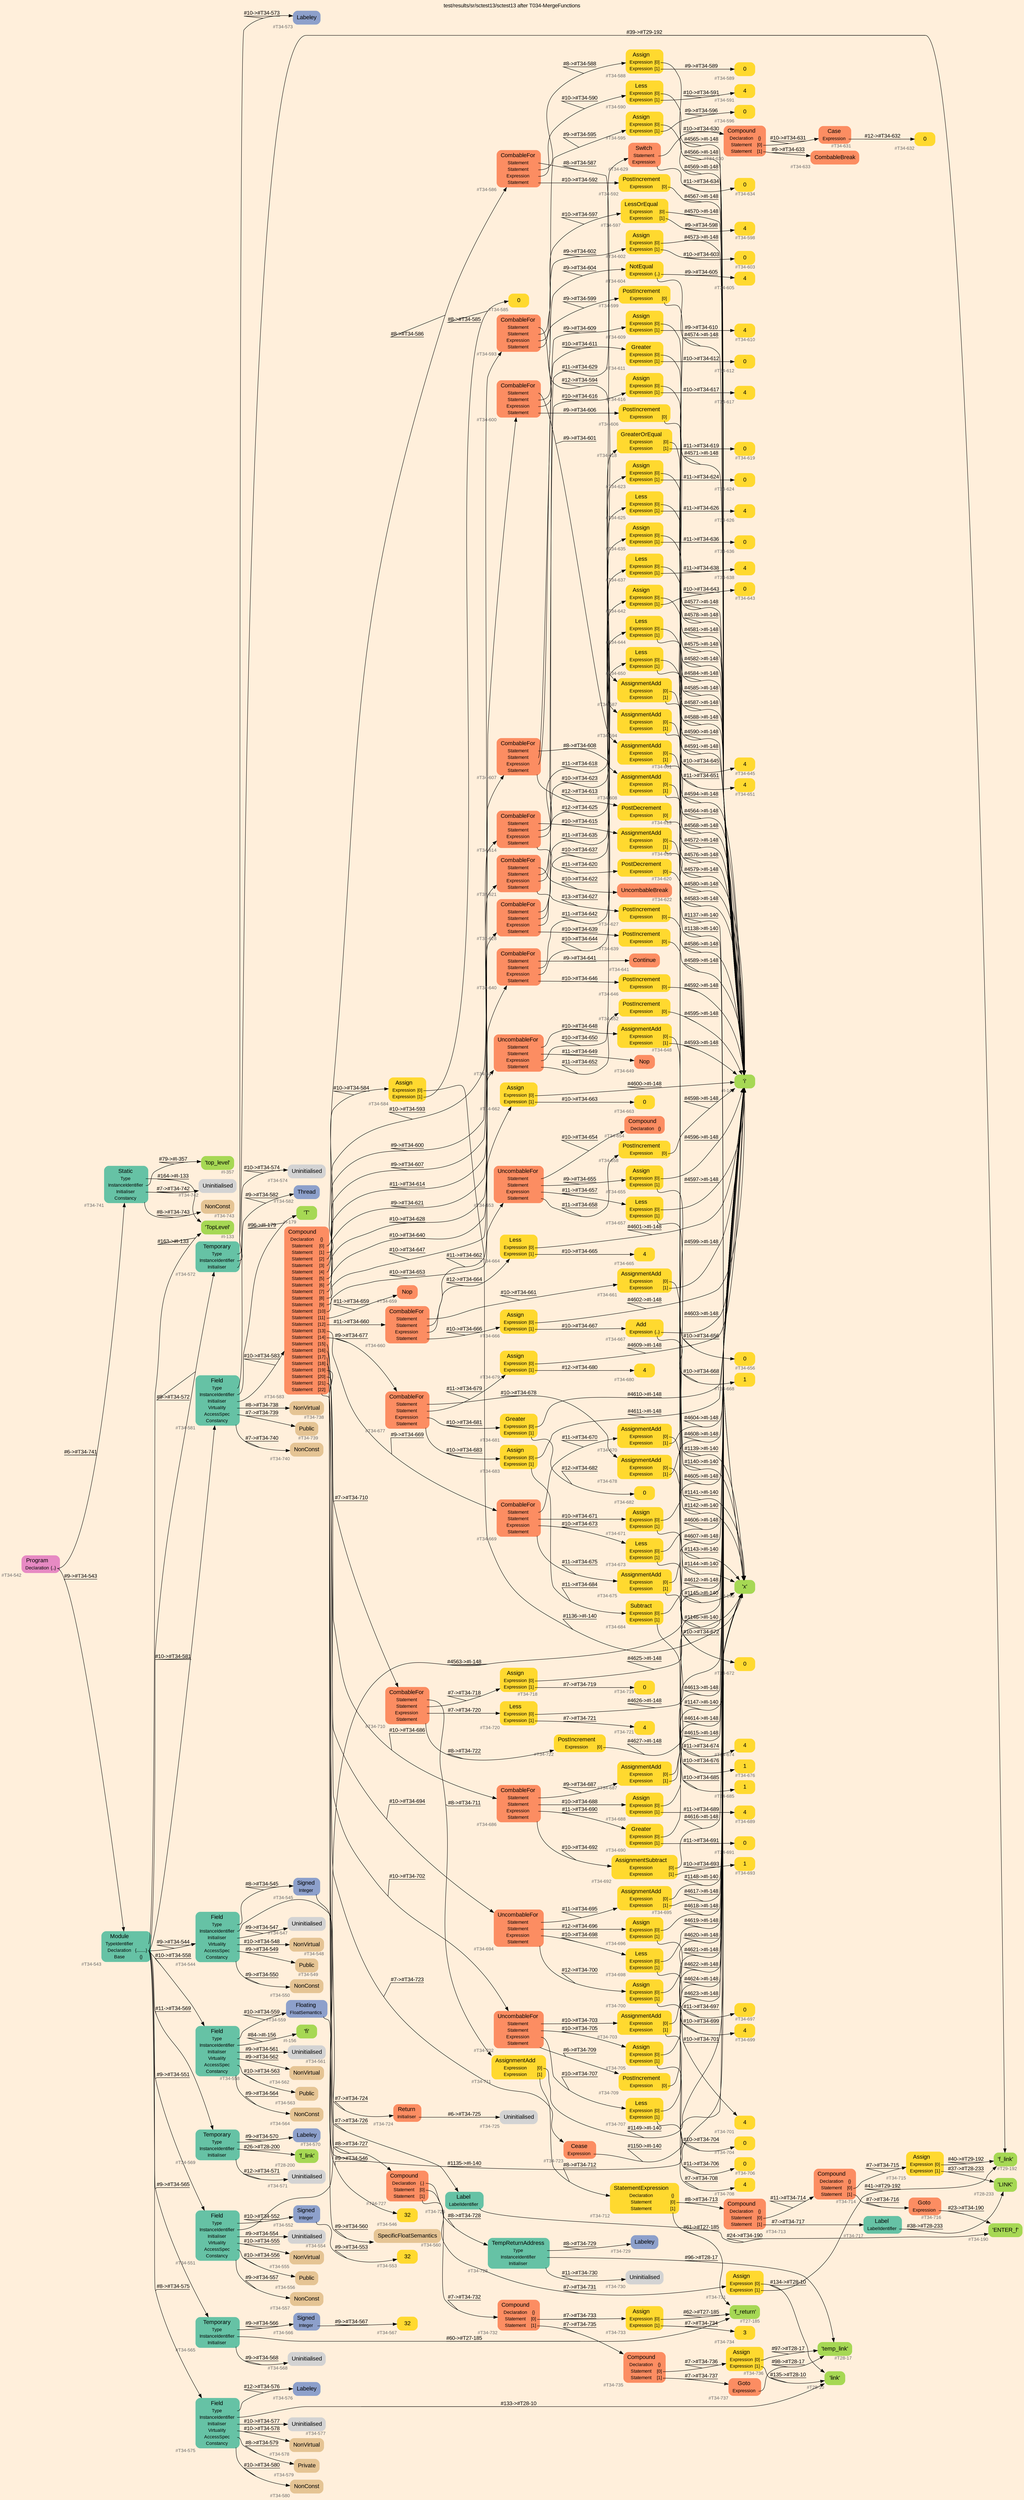 digraph "test/results/sr/sctest13/sctest13 after T034-MergeFunctions" {
label = "test/results/sr/sctest13/sctest13 after T034-MergeFunctions"
labelloc = t
graph [
    rankdir = "LR"
    ranksep = 0.3
    bgcolor = antiquewhite1
    color = black
    fontcolor = black
    fontname = "Arial"
];
node [
    fontname = "Arial"
];
edge [
    fontname = "Arial"
];

// -------------------- node figure --------------------
// -------- block #T34-542 ----------
"#T34-542" [
    fillcolor = "/set28/4"
    xlabel = "#T34-542"
    fontsize = "12"
    fontcolor = grey40
    shape = "plaintext"
    label = <<TABLE BORDER="0" CELLBORDER="0" CELLSPACING="0">
     <TR><TD><FONT COLOR="black" POINT-SIZE="15">Program</FONT></TD></TR>
     <TR><TD><FONT COLOR="black" POINT-SIZE="12">Declaration</FONT></TD><TD PORT="port0"><FONT COLOR="black" POINT-SIZE="12">{..}</FONT></TD></TR>
    </TABLE>>
    style = "rounded,filled"
];

// -------- block #T34-543 ----------
"#T34-543" [
    fillcolor = "/set28/1"
    xlabel = "#T34-543"
    fontsize = "12"
    fontcolor = grey40
    shape = "plaintext"
    label = <<TABLE BORDER="0" CELLBORDER="0" CELLSPACING="0">
     <TR><TD><FONT COLOR="black" POINT-SIZE="15">Module</FONT></TD></TR>
     <TR><TD><FONT COLOR="black" POINT-SIZE="12">TypeIdentifier</FONT></TD><TD PORT="port0"></TD></TR>
     <TR><TD><FONT COLOR="black" POINT-SIZE="12">Declaration</FONT></TD><TD PORT="port1"><FONT COLOR="black" POINT-SIZE="12">{........}</FONT></TD></TR>
     <TR><TD><FONT COLOR="black" POINT-SIZE="12">Base</FONT></TD><TD PORT="port2"><FONT COLOR="black" POINT-SIZE="12">{}</FONT></TD></TR>
    </TABLE>>
    style = "rounded,filled"
];

// -------- block #I-133 ----------
"#I-133" [
    fillcolor = "/set28/5"
    xlabel = "#I-133"
    fontsize = "12"
    fontcolor = grey40
    shape = "plaintext"
    label = <<TABLE BORDER="0" CELLBORDER="0" CELLSPACING="0">
     <TR><TD><FONT COLOR="black" POINT-SIZE="15">'TopLevel'</FONT></TD></TR>
    </TABLE>>
    style = "rounded,filled"
];

// -------- block #T34-544 ----------
"#T34-544" [
    fillcolor = "/set28/1"
    xlabel = "#T34-544"
    fontsize = "12"
    fontcolor = grey40
    shape = "plaintext"
    label = <<TABLE BORDER="0" CELLBORDER="0" CELLSPACING="0">
     <TR><TD><FONT COLOR="black" POINT-SIZE="15">Field</FONT></TD></TR>
     <TR><TD><FONT COLOR="black" POINT-SIZE="12">Type</FONT></TD><TD PORT="port0"></TD></TR>
     <TR><TD><FONT COLOR="black" POINT-SIZE="12">InstanceIdentifier</FONT></TD><TD PORT="port1"></TD></TR>
     <TR><TD><FONT COLOR="black" POINT-SIZE="12">Initialiser</FONT></TD><TD PORT="port2"></TD></TR>
     <TR><TD><FONT COLOR="black" POINT-SIZE="12">Virtuality</FONT></TD><TD PORT="port3"></TD></TR>
     <TR><TD><FONT COLOR="black" POINT-SIZE="12">AccessSpec</FONT></TD><TD PORT="port4"></TD></TR>
     <TR><TD><FONT COLOR="black" POINT-SIZE="12">Constancy</FONT></TD><TD PORT="port5"></TD></TR>
    </TABLE>>
    style = "rounded,filled"
];

// -------- block #T34-545 ----------
"#T34-545" [
    fillcolor = "/set28/3"
    xlabel = "#T34-545"
    fontsize = "12"
    fontcolor = grey40
    shape = "plaintext"
    label = <<TABLE BORDER="0" CELLBORDER="0" CELLSPACING="0">
     <TR><TD><FONT COLOR="black" POINT-SIZE="15">Signed</FONT></TD></TR>
     <TR><TD><FONT COLOR="black" POINT-SIZE="12">Integer</FONT></TD><TD PORT="port0"></TD></TR>
    </TABLE>>
    style = "rounded,filled"
];

// -------- block #T34-546 ----------
"#T34-546" [
    fillcolor = "/set28/6"
    xlabel = "#T34-546"
    fontsize = "12"
    fontcolor = grey40
    shape = "plaintext"
    label = <<TABLE BORDER="0" CELLBORDER="0" CELLSPACING="0">
     <TR><TD><FONT COLOR="black" POINT-SIZE="15">32</FONT></TD></TR>
    </TABLE>>
    style = "rounded,filled"
];

// -------- block #I-140 ----------
"#I-140" [
    fillcolor = "/set28/5"
    xlabel = "#I-140"
    fontsize = "12"
    fontcolor = grey40
    shape = "plaintext"
    label = <<TABLE BORDER="0" CELLBORDER="0" CELLSPACING="0">
     <TR><TD><FONT COLOR="black" POINT-SIZE="15">'x'</FONT></TD></TR>
    </TABLE>>
    style = "rounded,filled"
];

// -------- block #T34-547 ----------
"#T34-547" [
    xlabel = "#T34-547"
    fontsize = "12"
    fontcolor = grey40
    shape = "plaintext"
    label = <<TABLE BORDER="0" CELLBORDER="0" CELLSPACING="0">
     <TR><TD><FONT COLOR="black" POINT-SIZE="15">Uninitialised</FONT></TD></TR>
    </TABLE>>
    style = "rounded,filled"
];

// -------- block #T34-548 ----------
"#T34-548" [
    fillcolor = "/set28/7"
    xlabel = "#T34-548"
    fontsize = "12"
    fontcolor = grey40
    shape = "plaintext"
    label = <<TABLE BORDER="0" CELLBORDER="0" CELLSPACING="0">
     <TR><TD><FONT COLOR="black" POINT-SIZE="15">NonVirtual</FONT></TD></TR>
    </TABLE>>
    style = "rounded,filled"
];

// -------- block #T34-549 ----------
"#T34-549" [
    fillcolor = "/set28/7"
    xlabel = "#T34-549"
    fontsize = "12"
    fontcolor = grey40
    shape = "plaintext"
    label = <<TABLE BORDER="0" CELLBORDER="0" CELLSPACING="0">
     <TR><TD><FONT COLOR="black" POINT-SIZE="15">Public</FONT></TD></TR>
    </TABLE>>
    style = "rounded,filled"
];

// -------- block #T34-550 ----------
"#T34-550" [
    fillcolor = "/set28/7"
    xlabel = "#T34-550"
    fontsize = "12"
    fontcolor = grey40
    shape = "plaintext"
    label = <<TABLE BORDER="0" CELLBORDER="0" CELLSPACING="0">
     <TR><TD><FONT COLOR="black" POINT-SIZE="15">NonConst</FONT></TD></TR>
    </TABLE>>
    style = "rounded,filled"
];

// -------- block #T34-551 ----------
"#T34-551" [
    fillcolor = "/set28/1"
    xlabel = "#T34-551"
    fontsize = "12"
    fontcolor = grey40
    shape = "plaintext"
    label = <<TABLE BORDER="0" CELLBORDER="0" CELLSPACING="0">
     <TR><TD><FONT COLOR="black" POINT-SIZE="15">Field</FONT></TD></TR>
     <TR><TD><FONT COLOR="black" POINT-SIZE="12">Type</FONT></TD><TD PORT="port0"></TD></TR>
     <TR><TD><FONT COLOR="black" POINT-SIZE="12">InstanceIdentifier</FONT></TD><TD PORT="port1"></TD></TR>
     <TR><TD><FONT COLOR="black" POINT-SIZE="12">Initialiser</FONT></TD><TD PORT="port2"></TD></TR>
     <TR><TD><FONT COLOR="black" POINT-SIZE="12">Virtuality</FONT></TD><TD PORT="port3"></TD></TR>
     <TR><TD><FONT COLOR="black" POINT-SIZE="12">AccessSpec</FONT></TD><TD PORT="port4"></TD></TR>
     <TR><TD><FONT COLOR="black" POINT-SIZE="12">Constancy</FONT></TD><TD PORT="port5"></TD></TR>
    </TABLE>>
    style = "rounded,filled"
];

// -------- block #T34-552 ----------
"#T34-552" [
    fillcolor = "/set28/3"
    xlabel = "#T34-552"
    fontsize = "12"
    fontcolor = grey40
    shape = "plaintext"
    label = <<TABLE BORDER="0" CELLBORDER="0" CELLSPACING="0">
     <TR><TD><FONT COLOR="black" POINT-SIZE="15">Signed</FONT></TD></TR>
     <TR><TD><FONT COLOR="black" POINT-SIZE="12">Integer</FONT></TD><TD PORT="port0"></TD></TR>
    </TABLE>>
    style = "rounded,filled"
];

// -------- block #T34-553 ----------
"#T34-553" [
    fillcolor = "/set28/6"
    xlabel = "#T34-553"
    fontsize = "12"
    fontcolor = grey40
    shape = "plaintext"
    label = <<TABLE BORDER="0" CELLBORDER="0" CELLSPACING="0">
     <TR><TD><FONT COLOR="black" POINT-SIZE="15">32</FONT></TD></TR>
    </TABLE>>
    style = "rounded,filled"
];

// -------- block #I-148 ----------
"#I-148" [
    fillcolor = "/set28/5"
    xlabel = "#I-148"
    fontsize = "12"
    fontcolor = grey40
    shape = "plaintext"
    label = <<TABLE BORDER="0" CELLBORDER="0" CELLSPACING="0">
     <TR><TD><FONT COLOR="black" POINT-SIZE="15">'i'</FONT></TD></TR>
    </TABLE>>
    style = "rounded,filled"
];

// -------- block #T34-554 ----------
"#T34-554" [
    xlabel = "#T34-554"
    fontsize = "12"
    fontcolor = grey40
    shape = "plaintext"
    label = <<TABLE BORDER="0" CELLBORDER="0" CELLSPACING="0">
     <TR><TD><FONT COLOR="black" POINT-SIZE="15">Uninitialised</FONT></TD></TR>
    </TABLE>>
    style = "rounded,filled"
];

// -------- block #T34-555 ----------
"#T34-555" [
    fillcolor = "/set28/7"
    xlabel = "#T34-555"
    fontsize = "12"
    fontcolor = grey40
    shape = "plaintext"
    label = <<TABLE BORDER="0" CELLBORDER="0" CELLSPACING="0">
     <TR><TD><FONT COLOR="black" POINT-SIZE="15">NonVirtual</FONT></TD></TR>
    </TABLE>>
    style = "rounded,filled"
];

// -------- block #T34-556 ----------
"#T34-556" [
    fillcolor = "/set28/7"
    xlabel = "#T34-556"
    fontsize = "12"
    fontcolor = grey40
    shape = "plaintext"
    label = <<TABLE BORDER="0" CELLBORDER="0" CELLSPACING="0">
     <TR><TD><FONT COLOR="black" POINT-SIZE="15">Public</FONT></TD></TR>
    </TABLE>>
    style = "rounded,filled"
];

// -------- block #T34-557 ----------
"#T34-557" [
    fillcolor = "/set28/7"
    xlabel = "#T34-557"
    fontsize = "12"
    fontcolor = grey40
    shape = "plaintext"
    label = <<TABLE BORDER="0" CELLBORDER="0" CELLSPACING="0">
     <TR><TD><FONT COLOR="black" POINT-SIZE="15">NonConst</FONT></TD></TR>
    </TABLE>>
    style = "rounded,filled"
];

// -------- block #T34-558 ----------
"#T34-558" [
    fillcolor = "/set28/1"
    xlabel = "#T34-558"
    fontsize = "12"
    fontcolor = grey40
    shape = "plaintext"
    label = <<TABLE BORDER="0" CELLBORDER="0" CELLSPACING="0">
     <TR><TD><FONT COLOR="black" POINT-SIZE="15">Field</FONT></TD></TR>
     <TR><TD><FONT COLOR="black" POINT-SIZE="12">Type</FONT></TD><TD PORT="port0"></TD></TR>
     <TR><TD><FONT COLOR="black" POINT-SIZE="12">InstanceIdentifier</FONT></TD><TD PORT="port1"></TD></TR>
     <TR><TD><FONT COLOR="black" POINT-SIZE="12">Initialiser</FONT></TD><TD PORT="port2"></TD></TR>
     <TR><TD><FONT COLOR="black" POINT-SIZE="12">Virtuality</FONT></TD><TD PORT="port3"></TD></TR>
     <TR><TD><FONT COLOR="black" POINT-SIZE="12">AccessSpec</FONT></TD><TD PORT="port4"></TD></TR>
     <TR><TD><FONT COLOR="black" POINT-SIZE="12">Constancy</FONT></TD><TD PORT="port5"></TD></TR>
    </TABLE>>
    style = "rounded,filled"
];

// -------- block #T34-559 ----------
"#T34-559" [
    fillcolor = "/set28/3"
    xlabel = "#T34-559"
    fontsize = "12"
    fontcolor = grey40
    shape = "plaintext"
    label = <<TABLE BORDER="0" CELLBORDER="0" CELLSPACING="0">
     <TR><TD><FONT COLOR="black" POINT-SIZE="15">Floating</FONT></TD></TR>
     <TR><TD><FONT COLOR="black" POINT-SIZE="12">FloatSemantics</FONT></TD><TD PORT="port0"></TD></TR>
    </TABLE>>
    style = "rounded,filled"
];

// -------- block #T34-560 ----------
"#T34-560" [
    fillcolor = "/set28/7"
    xlabel = "#T34-560"
    fontsize = "12"
    fontcolor = grey40
    shape = "plaintext"
    label = <<TABLE BORDER="0" CELLBORDER="0" CELLSPACING="0">
     <TR><TD><FONT COLOR="black" POINT-SIZE="15">SpecificFloatSemantics</FONT></TD></TR>
    </TABLE>>
    style = "rounded,filled"
];

// -------- block #I-156 ----------
"#I-156" [
    fillcolor = "/set28/5"
    xlabel = "#I-156"
    fontsize = "12"
    fontcolor = grey40
    shape = "plaintext"
    label = <<TABLE BORDER="0" CELLBORDER="0" CELLSPACING="0">
     <TR><TD><FONT COLOR="black" POINT-SIZE="15">'fi'</FONT></TD></TR>
    </TABLE>>
    style = "rounded,filled"
];

// -------- block #T34-561 ----------
"#T34-561" [
    xlabel = "#T34-561"
    fontsize = "12"
    fontcolor = grey40
    shape = "plaintext"
    label = <<TABLE BORDER="0" CELLBORDER="0" CELLSPACING="0">
     <TR><TD><FONT COLOR="black" POINT-SIZE="15">Uninitialised</FONT></TD></TR>
    </TABLE>>
    style = "rounded,filled"
];

// -------- block #T34-562 ----------
"#T34-562" [
    fillcolor = "/set28/7"
    xlabel = "#T34-562"
    fontsize = "12"
    fontcolor = grey40
    shape = "plaintext"
    label = <<TABLE BORDER="0" CELLBORDER="0" CELLSPACING="0">
     <TR><TD><FONT COLOR="black" POINT-SIZE="15">NonVirtual</FONT></TD></TR>
    </TABLE>>
    style = "rounded,filled"
];

// -------- block #T34-563 ----------
"#T34-563" [
    fillcolor = "/set28/7"
    xlabel = "#T34-563"
    fontsize = "12"
    fontcolor = grey40
    shape = "plaintext"
    label = <<TABLE BORDER="0" CELLBORDER="0" CELLSPACING="0">
     <TR><TD><FONT COLOR="black" POINT-SIZE="15">Public</FONT></TD></TR>
    </TABLE>>
    style = "rounded,filled"
];

// -------- block #T34-564 ----------
"#T34-564" [
    fillcolor = "/set28/7"
    xlabel = "#T34-564"
    fontsize = "12"
    fontcolor = grey40
    shape = "plaintext"
    label = <<TABLE BORDER="0" CELLBORDER="0" CELLSPACING="0">
     <TR><TD><FONT COLOR="black" POINT-SIZE="15">NonConst</FONT></TD></TR>
    </TABLE>>
    style = "rounded,filled"
];

// -------- block #T34-565 ----------
"#T34-565" [
    fillcolor = "/set28/1"
    xlabel = "#T34-565"
    fontsize = "12"
    fontcolor = grey40
    shape = "plaintext"
    label = <<TABLE BORDER="0" CELLBORDER="0" CELLSPACING="0">
     <TR><TD><FONT COLOR="black" POINT-SIZE="15">Temporary</FONT></TD></TR>
     <TR><TD><FONT COLOR="black" POINT-SIZE="12">Type</FONT></TD><TD PORT="port0"></TD></TR>
     <TR><TD><FONT COLOR="black" POINT-SIZE="12">InstanceIdentifier</FONT></TD><TD PORT="port1"></TD></TR>
     <TR><TD><FONT COLOR="black" POINT-SIZE="12">Initialiser</FONT></TD><TD PORT="port2"></TD></TR>
    </TABLE>>
    style = "rounded,filled"
];

// -------- block #T34-566 ----------
"#T34-566" [
    fillcolor = "/set28/3"
    xlabel = "#T34-566"
    fontsize = "12"
    fontcolor = grey40
    shape = "plaintext"
    label = <<TABLE BORDER="0" CELLBORDER="0" CELLSPACING="0">
     <TR><TD><FONT COLOR="black" POINT-SIZE="15">Signed</FONT></TD></TR>
     <TR><TD><FONT COLOR="black" POINT-SIZE="12">Integer</FONT></TD><TD PORT="port0"></TD></TR>
    </TABLE>>
    style = "rounded,filled"
];

// -------- block #T34-567 ----------
"#T34-567" [
    fillcolor = "/set28/6"
    xlabel = "#T34-567"
    fontsize = "12"
    fontcolor = grey40
    shape = "plaintext"
    label = <<TABLE BORDER="0" CELLBORDER="0" CELLSPACING="0">
     <TR><TD><FONT COLOR="black" POINT-SIZE="15">32</FONT></TD></TR>
    </TABLE>>
    style = "rounded,filled"
];

// -------- block #T27-185 ----------
"#T27-185" [
    fillcolor = "/set28/5"
    xlabel = "#T27-185"
    fontsize = "12"
    fontcolor = grey40
    shape = "plaintext"
    label = <<TABLE BORDER="0" CELLBORDER="0" CELLSPACING="0">
     <TR><TD><FONT COLOR="black" POINT-SIZE="15">'f_return'</FONT></TD></TR>
    </TABLE>>
    style = "rounded,filled"
];

// -------- block #T34-568 ----------
"#T34-568" [
    xlabel = "#T34-568"
    fontsize = "12"
    fontcolor = grey40
    shape = "plaintext"
    label = <<TABLE BORDER="0" CELLBORDER="0" CELLSPACING="0">
     <TR><TD><FONT COLOR="black" POINT-SIZE="15">Uninitialised</FONT></TD></TR>
    </TABLE>>
    style = "rounded,filled"
];

// -------- block #T34-569 ----------
"#T34-569" [
    fillcolor = "/set28/1"
    xlabel = "#T34-569"
    fontsize = "12"
    fontcolor = grey40
    shape = "plaintext"
    label = <<TABLE BORDER="0" CELLBORDER="0" CELLSPACING="0">
     <TR><TD><FONT COLOR="black" POINT-SIZE="15">Temporary</FONT></TD></TR>
     <TR><TD><FONT COLOR="black" POINT-SIZE="12">Type</FONT></TD><TD PORT="port0"></TD></TR>
     <TR><TD><FONT COLOR="black" POINT-SIZE="12">InstanceIdentifier</FONT></TD><TD PORT="port1"></TD></TR>
     <TR><TD><FONT COLOR="black" POINT-SIZE="12">Initialiser</FONT></TD><TD PORT="port2"></TD></TR>
    </TABLE>>
    style = "rounded,filled"
];

// -------- block #T34-570 ----------
"#T34-570" [
    fillcolor = "/set28/3"
    xlabel = "#T34-570"
    fontsize = "12"
    fontcolor = grey40
    shape = "plaintext"
    label = <<TABLE BORDER="0" CELLBORDER="0" CELLSPACING="0">
     <TR><TD><FONT COLOR="black" POINT-SIZE="15">Labeley</FONT></TD></TR>
    </TABLE>>
    style = "rounded,filled"
];

// -------- block #T28-200 ----------
"#T28-200" [
    fillcolor = "/set28/5"
    xlabel = "#T28-200"
    fontsize = "12"
    fontcolor = grey40
    shape = "plaintext"
    label = <<TABLE BORDER="0" CELLBORDER="0" CELLSPACING="0">
     <TR><TD><FONT COLOR="black" POINT-SIZE="15">'f_link'</FONT></TD></TR>
    </TABLE>>
    style = "rounded,filled"
];

// -------- block #T34-571 ----------
"#T34-571" [
    xlabel = "#T34-571"
    fontsize = "12"
    fontcolor = grey40
    shape = "plaintext"
    label = <<TABLE BORDER="0" CELLBORDER="0" CELLSPACING="0">
     <TR><TD><FONT COLOR="black" POINT-SIZE="15">Uninitialised</FONT></TD></TR>
    </TABLE>>
    style = "rounded,filled"
];

// -------- block #T34-572 ----------
"#T34-572" [
    fillcolor = "/set28/1"
    xlabel = "#T34-572"
    fontsize = "12"
    fontcolor = grey40
    shape = "plaintext"
    label = <<TABLE BORDER="0" CELLBORDER="0" CELLSPACING="0">
     <TR><TD><FONT COLOR="black" POINT-SIZE="15">Temporary</FONT></TD></TR>
     <TR><TD><FONT COLOR="black" POINT-SIZE="12">Type</FONT></TD><TD PORT="port0"></TD></TR>
     <TR><TD><FONT COLOR="black" POINT-SIZE="12">InstanceIdentifier</FONT></TD><TD PORT="port1"></TD></TR>
     <TR><TD><FONT COLOR="black" POINT-SIZE="12">Initialiser</FONT></TD><TD PORT="port2"></TD></TR>
    </TABLE>>
    style = "rounded,filled"
];

// -------- block #T34-573 ----------
"#T34-573" [
    fillcolor = "/set28/3"
    xlabel = "#T34-573"
    fontsize = "12"
    fontcolor = grey40
    shape = "plaintext"
    label = <<TABLE BORDER="0" CELLBORDER="0" CELLSPACING="0">
     <TR><TD><FONT COLOR="black" POINT-SIZE="15">Labeley</FONT></TD></TR>
    </TABLE>>
    style = "rounded,filled"
];

// -------- block #T29-192 ----------
"#T29-192" [
    fillcolor = "/set28/5"
    xlabel = "#T29-192"
    fontsize = "12"
    fontcolor = grey40
    shape = "plaintext"
    label = <<TABLE BORDER="0" CELLBORDER="0" CELLSPACING="0">
     <TR><TD><FONT COLOR="black" POINT-SIZE="15">'f_link'</FONT></TD></TR>
    </TABLE>>
    style = "rounded,filled"
];

// -------- block #T34-574 ----------
"#T34-574" [
    xlabel = "#T34-574"
    fontsize = "12"
    fontcolor = grey40
    shape = "plaintext"
    label = <<TABLE BORDER="0" CELLBORDER="0" CELLSPACING="0">
     <TR><TD><FONT COLOR="black" POINT-SIZE="15">Uninitialised</FONT></TD></TR>
    </TABLE>>
    style = "rounded,filled"
];

// -------- block #T34-575 ----------
"#T34-575" [
    fillcolor = "/set28/1"
    xlabel = "#T34-575"
    fontsize = "12"
    fontcolor = grey40
    shape = "plaintext"
    label = <<TABLE BORDER="0" CELLBORDER="0" CELLSPACING="0">
     <TR><TD><FONT COLOR="black" POINT-SIZE="15">Field</FONT></TD></TR>
     <TR><TD><FONT COLOR="black" POINT-SIZE="12">Type</FONT></TD><TD PORT="port0"></TD></TR>
     <TR><TD><FONT COLOR="black" POINT-SIZE="12">InstanceIdentifier</FONT></TD><TD PORT="port1"></TD></TR>
     <TR><TD><FONT COLOR="black" POINT-SIZE="12">Initialiser</FONT></TD><TD PORT="port2"></TD></TR>
     <TR><TD><FONT COLOR="black" POINT-SIZE="12">Virtuality</FONT></TD><TD PORT="port3"></TD></TR>
     <TR><TD><FONT COLOR="black" POINT-SIZE="12">AccessSpec</FONT></TD><TD PORT="port4"></TD></TR>
     <TR><TD><FONT COLOR="black" POINT-SIZE="12">Constancy</FONT></TD><TD PORT="port5"></TD></TR>
    </TABLE>>
    style = "rounded,filled"
];

// -------- block #T34-576 ----------
"#T34-576" [
    fillcolor = "/set28/3"
    xlabel = "#T34-576"
    fontsize = "12"
    fontcolor = grey40
    shape = "plaintext"
    label = <<TABLE BORDER="0" CELLBORDER="0" CELLSPACING="0">
     <TR><TD><FONT COLOR="black" POINT-SIZE="15">Labeley</FONT></TD></TR>
    </TABLE>>
    style = "rounded,filled"
];

// -------- block #T28-10 ----------
"#T28-10" [
    fillcolor = "/set28/5"
    xlabel = "#T28-10"
    fontsize = "12"
    fontcolor = grey40
    shape = "plaintext"
    label = <<TABLE BORDER="0" CELLBORDER="0" CELLSPACING="0">
     <TR><TD><FONT COLOR="black" POINT-SIZE="15">'link'</FONT></TD></TR>
    </TABLE>>
    style = "rounded,filled"
];

// -------- block #T34-577 ----------
"#T34-577" [
    xlabel = "#T34-577"
    fontsize = "12"
    fontcolor = grey40
    shape = "plaintext"
    label = <<TABLE BORDER="0" CELLBORDER="0" CELLSPACING="0">
     <TR><TD><FONT COLOR="black" POINT-SIZE="15">Uninitialised</FONT></TD></TR>
    </TABLE>>
    style = "rounded,filled"
];

// -------- block #T34-578 ----------
"#T34-578" [
    fillcolor = "/set28/7"
    xlabel = "#T34-578"
    fontsize = "12"
    fontcolor = grey40
    shape = "plaintext"
    label = <<TABLE BORDER="0" CELLBORDER="0" CELLSPACING="0">
     <TR><TD><FONT COLOR="black" POINT-SIZE="15">NonVirtual</FONT></TD></TR>
    </TABLE>>
    style = "rounded,filled"
];

// -------- block #T34-579 ----------
"#T34-579" [
    fillcolor = "/set28/7"
    xlabel = "#T34-579"
    fontsize = "12"
    fontcolor = grey40
    shape = "plaintext"
    label = <<TABLE BORDER="0" CELLBORDER="0" CELLSPACING="0">
     <TR><TD><FONT COLOR="black" POINT-SIZE="15">Private</FONT></TD></TR>
    </TABLE>>
    style = "rounded,filled"
];

// -------- block #T34-580 ----------
"#T34-580" [
    fillcolor = "/set28/7"
    xlabel = "#T34-580"
    fontsize = "12"
    fontcolor = grey40
    shape = "plaintext"
    label = <<TABLE BORDER="0" CELLBORDER="0" CELLSPACING="0">
     <TR><TD><FONT COLOR="black" POINT-SIZE="15">NonConst</FONT></TD></TR>
    </TABLE>>
    style = "rounded,filled"
];

// -------- block #T34-581 ----------
"#T34-581" [
    fillcolor = "/set28/1"
    xlabel = "#T34-581"
    fontsize = "12"
    fontcolor = grey40
    shape = "plaintext"
    label = <<TABLE BORDER="0" CELLBORDER="0" CELLSPACING="0">
     <TR><TD><FONT COLOR="black" POINT-SIZE="15">Field</FONT></TD></TR>
     <TR><TD><FONT COLOR="black" POINT-SIZE="12">Type</FONT></TD><TD PORT="port0"></TD></TR>
     <TR><TD><FONT COLOR="black" POINT-SIZE="12">InstanceIdentifier</FONT></TD><TD PORT="port1"></TD></TR>
     <TR><TD><FONT COLOR="black" POINT-SIZE="12">Initialiser</FONT></TD><TD PORT="port2"></TD></TR>
     <TR><TD><FONT COLOR="black" POINT-SIZE="12">Virtuality</FONT></TD><TD PORT="port3"></TD></TR>
     <TR><TD><FONT COLOR="black" POINT-SIZE="12">AccessSpec</FONT></TD><TD PORT="port4"></TD></TR>
     <TR><TD><FONT COLOR="black" POINT-SIZE="12">Constancy</FONT></TD><TD PORT="port5"></TD></TR>
    </TABLE>>
    style = "rounded,filled"
];

// -------- block #T34-582 ----------
"#T34-582" [
    fillcolor = "/set28/3"
    xlabel = "#T34-582"
    fontsize = "12"
    fontcolor = grey40
    shape = "plaintext"
    label = <<TABLE BORDER="0" CELLBORDER="0" CELLSPACING="0">
     <TR><TD><FONT COLOR="black" POINT-SIZE="15">Thread</FONT></TD></TR>
    </TABLE>>
    style = "rounded,filled"
];

// -------- block #I-179 ----------
"#I-179" [
    fillcolor = "/set28/5"
    xlabel = "#I-179"
    fontsize = "12"
    fontcolor = grey40
    shape = "plaintext"
    label = <<TABLE BORDER="0" CELLBORDER="0" CELLSPACING="0">
     <TR><TD><FONT COLOR="black" POINT-SIZE="15">'T'</FONT></TD></TR>
    </TABLE>>
    style = "rounded,filled"
];

// -------- block #T34-583 ----------
"#T34-583" [
    fillcolor = "/set28/2"
    xlabel = "#T34-583"
    fontsize = "12"
    fontcolor = grey40
    shape = "plaintext"
    label = <<TABLE BORDER="0" CELLBORDER="0" CELLSPACING="0">
     <TR><TD><FONT COLOR="black" POINT-SIZE="15">Compound</FONT></TD></TR>
     <TR><TD><FONT COLOR="black" POINT-SIZE="12">Declaration</FONT></TD><TD PORT="port0"><FONT COLOR="black" POINT-SIZE="12">{}</FONT></TD></TR>
     <TR><TD><FONT COLOR="black" POINT-SIZE="12">Statement</FONT></TD><TD PORT="port1"><FONT COLOR="black" POINT-SIZE="12">[0]</FONT></TD></TR>
     <TR><TD><FONT COLOR="black" POINT-SIZE="12">Statement</FONT></TD><TD PORT="port2"><FONT COLOR="black" POINT-SIZE="12">[1]</FONT></TD></TR>
     <TR><TD><FONT COLOR="black" POINT-SIZE="12">Statement</FONT></TD><TD PORT="port3"><FONT COLOR="black" POINT-SIZE="12">[2]</FONT></TD></TR>
     <TR><TD><FONT COLOR="black" POINT-SIZE="12">Statement</FONT></TD><TD PORT="port4"><FONT COLOR="black" POINT-SIZE="12">[3]</FONT></TD></TR>
     <TR><TD><FONT COLOR="black" POINT-SIZE="12">Statement</FONT></TD><TD PORT="port5"><FONT COLOR="black" POINT-SIZE="12">[4]</FONT></TD></TR>
     <TR><TD><FONT COLOR="black" POINT-SIZE="12">Statement</FONT></TD><TD PORT="port6"><FONT COLOR="black" POINT-SIZE="12">[5]</FONT></TD></TR>
     <TR><TD><FONT COLOR="black" POINT-SIZE="12">Statement</FONT></TD><TD PORT="port7"><FONT COLOR="black" POINT-SIZE="12">[6]</FONT></TD></TR>
     <TR><TD><FONT COLOR="black" POINT-SIZE="12">Statement</FONT></TD><TD PORT="port8"><FONT COLOR="black" POINT-SIZE="12">[7]</FONT></TD></TR>
     <TR><TD><FONT COLOR="black" POINT-SIZE="12">Statement</FONT></TD><TD PORT="port9"><FONT COLOR="black" POINT-SIZE="12">[8]</FONT></TD></TR>
     <TR><TD><FONT COLOR="black" POINT-SIZE="12">Statement</FONT></TD><TD PORT="port10"><FONT COLOR="black" POINT-SIZE="12">[9]</FONT></TD></TR>
     <TR><TD><FONT COLOR="black" POINT-SIZE="12">Statement</FONT></TD><TD PORT="port11"><FONT COLOR="black" POINT-SIZE="12">[10]</FONT></TD></TR>
     <TR><TD><FONT COLOR="black" POINT-SIZE="12">Statement</FONT></TD><TD PORT="port12"><FONT COLOR="black" POINT-SIZE="12">[11]</FONT></TD></TR>
     <TR><TD><FONT COLOR="black" POINT-SIZE="12">Statement</FONT></TD><TD PORT="port13"><FONT COLOR="black" POINT-SIZE="12">[12]</FONT></TD></TR>
     <TR><TD><FONT COLOR="black" POINT-SIZE="12">Statement</FONT></TD><TD PORT="port14"><FONT COLOR="black" POINT-SIZE="12">[13]</FONT></TD></TR>
     <TR><TD><FONT COLOR="black" POINT-SIZE="12">Statement</FONT></TD><TD PORT="port15"><FONT COLOR="black" POINT-SIZE="12">[14]</FONT></TD></TR>
     <TR><TD><FONT COLOR="black" POINT-SIZE="12">Statement</FONT></TD><TD PORT="port16"><FONT COLOR="black" POINT-SIZE="12">[15]</FONT></TD></TR>
     <TR><TD><FONT COLOR="black" POINT-SIZE="12">Statement</FONT></TD><TD PORT="port17"><FONT COLOR="black" POINT-SIZE="12">[16]</FONT></TD></TR>
     <TR><TD><FONT COLOR="black" POINT-SIZE="12">Statement</FONT></TD><TD PORT="port18"><FONT COLOR="black" POINT-SIZE="12">[17]</FONT></TD></TR>
     <TR><TD><FONT COLOR="black" POINT-SIZE="12">Statement</FONT></TD><TD PORT="port19"><FONT COLOR="black" POINT-SIZE="12">[18]</FONT></TD></TR>
     <TR><TD><FONT COLOR="black" POINT-SIZE="12">Statement</FONT></TD><TD PORT="port20"><FONT COLOR="black" POINT-SIZE="12">[19]</FONT></TD></TR>
     <TR><TD><FONT COLOR="black" POINT-SIZE="12">Statement</FONT></TD><TD PORT="port21"><FONT COLOR="black" POINT-SIZE="12">[20]</FONT></TD></TR>
     <TR><TD><FONT COLOR="black" POINT-SIZE="12">Statement</FONT></TD><TD PORT="port22"><FONT COLOR="black" POINT-SIZE="12">[21]</FONT></TD></TR>
     <TR><TD><FONT COLOR="black" POINT-SIZE="12">Statement</FONT></TD><TD PORT="port23"><FONT COLOR="black" POINT-SIZE="12">[22]</FONT></TD></TR>
    </TABLE>>
    style = "rounded,filled"
];

// -------- block #T34-584 ----------
"#T34-584" [
    fillcolor = "/set28/6"
    xlabel = "#T34-584"
    fontsize = "12"
    fontcolor = grey40
    shape = "plaintext"
    label = <<TABLE BORDER="0" CELLBORDER="0" CELLSPACING="0">
     <TR><TD><FONT COLOR="black" POINT-SIZE="15">Assign</FONT></TD></TR>
     <TR><TD><FONT COLOR="black" POINT-SIZE="12">Expression</FONT></TD><TD PORT="port0"><FONT COLOR="black" POINT-SIZE="12">[0]</FONT></TD></TR>
     <TR><TD><FONT COLOR="black" POINT-SIZE="12">Expression</FONT></TD><TD PORT="port1"><FONT COLOR="black" POINT-SIZE="12">[1]</FONT></TD></TR>
    </TABLE>>
    style = "rounded,filled"
];

// -------- block #T34-585 ----------
"#T34-585" [
    fillcolor = "/set28/6"
    xlabel = "#T34-585"
    fontsize = "12"
    fontcolor = grey40
    shape = "plaintext"
    label = <<TABLE BORDER="0" CELLBORDER="0" CELLSPACING="0">
     <TR><TD><FONT COLOR="black" POINT-SIZE="15">0</FONT></TD></TR>
    </TABLE>>
    style = "rounded,filled"
];

// -------- block #T34-586 ----------
"#T34-586" [
    fillcolor = "/set28/2"
    xlabel = "#T34-586"
    fontsize = "12"
    fontcolor = grey40
    shape = "plaintext"
    label = <<TABLE BORDER="0" CELLBORDER="0" CELLSPACING="0">
     <TR><TD><FONT COLOR="black" POINT-SIZE="15">CombableFor</FONT></TD></TR>
     <TR><TD><FONT COLOR="black" POINT-SIZE="12">Statement</FONT></TD><TD PORT="port0"></TD></TR>
     <TR><TD><FONT COLOR="black" POINT-SIZE="12">Statement</FONT></TD><TD PORT="port1"></TD></TR>
     <TR><TD><FONT COLOR="black" POINT-SIZE="12">Expression</FONT></TD><TD PORT="port2"></TD></TR>
     <TR><TD><FONT COLOR="black" POINT-SIZE="12">Statement</FONT></TD><TD PORT="port3"></TD></TR>
    </TABLE>>
    style = "rounded,filled"
];

// -------- block #T34-587 ----------
"#T34-587" [
    fillcolor = "/set28/6"
    xlabel = "#T34-587"
    fontsize = "12"
    fontcolor = grey40
    shape = "plaintext"
    label = <<TABLE BORDER="0" CELLBORDER="0" CELLSPACING="0">
     <TR><TD><FONT COLOR="black" POINT-SIZE="15">AssignmentAdd</FONT></TD></TR>
     <TR><TD><FONT COLOR="black" POINT-SIZE="12">Expression</FONT></TD><TD PORT="port0"><FONT COLOR="black" POINT-SIZE="12">[0]</FONT></TD></TR>
     <TR><TD><FONT COLOR="black" POINT-SIZE="12">Expression</FONT></TD><TD PORT="port1"><FONT COLOR="black" POINT-SIZE="12">[1]</FONT></TD></TR>
    </TABLE>>
    style = "rounded,filled"
];

// -------- block #T34-588 ----------
"#T34-588" [
    fillcolor = "/set28/6"
    xlabel = "#T34-588"
    fontsize = "12"
    fontcolor = grey40
    shape = "plaintext"
    label = <<TABLE BORDER="0" CELLBORDER="0" CELLSPACING="0">
     <TR><TD><FONT COLOR="black" POINT-SIZE="15">Assign</FONT></TD></TR>
     <TR><TD><FONT COLOR="black" POINT-SIZE="12">Expression</FONT></TD><TD PORT="port0"><FONT COLOR="black" POINT-SIZE="12">[0]</FONT></TD></TR>
     <TR><TD><FONT COLOR="black" POINT-SIZE="12">Expression</FONT></TD><TD PORT="port1"><FONT COLOR="black" POINT-SIZE="12">[1]</FONT></TD></TR>
    </TABLE>>
    style = "rounded,filled"
];

// -------- block #T34-589 ----------
"#T34-589" [
    fillcolor = "/set28/6"
    xlabel = "#T34-589"
    fontsize = "12"
    fontcolor = grey40
    shape = "plaintext"
    label = <<TABLE BORDER="0" CELLBORDER="0" CELLSPACING="0">
     <TR><TD><FONT COLOR="black" POINT-SIZE="15">0</FONT></TD></TR>
    </TABLE>>
    style = "rounded,filled"
];

// -------- block #T34-590 ----------
"#T34-590" [
    fillcolor = "/set28/6"
    xlabel = "#T34-590"
    fontsize = "12"
    fontcolor = grey40
    shape = "plaintext"
    label = <<TABLE BORDER="0" CELLBORDER="0" CELLSPACING="0">
     <TR><TD><FONT COLOR="black" POINT-SIZE="15">Less</FONT></TD></TR>
     <TR><TD><FONT COLOR="black" POINT-SIZE="12">Expression</FONT></TD><TD PORT="port0"><FONT COLOR="black" POINT-SIZE="12">[0]</FONT></TD></TR>
     <TR><TD><FONT COLOR="black" POINT-SIZE="12">Expression</FONT></TD><TD PORT="port1"><FONT COLOR="black" POINT-SIZE="12">[1]</FONT></TD></TR>
    </TABLE>>
    style = "rounded,filled"
];

// -------- block #T34-591 ----------
"#T34-591" [
    fillcolor = "/set28/6"
    xlabel = "#T34-591"
    fontsize = "12"
    fontcolor = grey40
    shape = "plaintext"
    label = <<TABLE BORDER="0" CELLBORDER="0" CELLSPACING="0">
     <TR><TD><FONT COLOR="black" POINT-SIZE="15">4</FONT></TD></TR>
    </TABLE>>
    style = "rounded,filled"
];

// -------- block #T34-592 ----------
"#T34-592" [
    fillcolor = "/set28/6"
    xlabel = "#T34-592"
    fontsize = "12"
    fontcolor = grey40
    shape = "plaintext"
    label = <<TABLE BORDER="0" CELLBORDER="0" CELLSPACING="0">
     <TR><TD><FONT COLOR="black" POINT-SIZE="15">PostIncrement</FONT></TD></TR>
     <TR><TD><FONT COLOR="black" POINT-SIZE="12">Expression</FONT></TD><TD PORT="port0"><FONT COLOR="black" POINT-SIZE="12">[0]</FONT></TD></TR>
    </TABLE>>
    style = "rounded,filled"
];

// -------- block #T34-593 ----------
"#T34-593" [
    fillcolor = "/set28/2"
    xlabel = "#T34-593"
    fontsize = "12"
    fontcolor = grey40
    shape = "plaintext"
    label = <<TABLE BORDER="0" CELLBORDER="0" CELLSPACING="0">
     <TR><TD><FONT COLOR="black" POINT-SIZE="15">CombableFor</FONT></TD></TR>
     <TR><TD><FONT COLOR="black" POINT-SIZE="12">Statement</FONT></TD><TD PORT="port0"></TD></TR>
     <TR><TD><FONT COLOR="black" POINT-SIZE="12">Statement</FONT></TD><TD PORT="port1"></TD></TR>
     <TR><TD><FONT COLOR="black" POINT-SIZE="12">Expression</FONT></TD><TD PORT="port2"></TD></TR>
     <TR><TD><FONT COLOR="black" POINT-SIZE="12">Statement</FONT></TD><TD PORT="port3"></TD></TR>
    </TABLE>>
    style = "rounded,filled"
];

// -------- block #T34-594 ----------
"#T34-594" [
    fillcolor = "/set28/6"
    xlabel = "#T34-594"
    fontsize = "12"
    fontcolor = grey40
    shape = "plaintext"
    label = <<TABLE BORDER="0" CELLBORDER="0" CELLSPACING="0">
     <TR><TD><FONT COLOR="black" POINT-SIZE="15">AssignmentAdd</FONT></TD></TR>
     <TR><TD><FONT COLOR="black" POINT-SIZE="12">Expression</FONT></TD><TD PORT="port0"><FONT COLOR="black" POINT-SIZE="12">[0]</FONT></TD></TR>
     <TR><TD><FONT COLOR="black" POINT-SIZE="12">Expression</FONT></TD><TD PORT="port1"><FONT COLOR="black" POINT-SIZE="12">[1]</FONT></TD></TR>
    </TABLE>>
    style = "rounded,filled"
];

// -------- block #T34-595 ----------
"#T34-595" [
    fillcolor = "/set28/6"
    xlabel = "#T34-595"
    fontsize = "12"
    fontcolor = grey40
    shape = "plaintext"
    label = <<TABLE BORDER="0" CELLBORDER="0" CELLSPACING="0">
     <TR><TD><FONT COLOR="black" POINT-SIZE="15">Assign</FONT></TD></TR>
     <TR><TD><FONT COLOR="black" POINT-SIZE="12">Expression</FONT></TD><TD PORT="port0"><FONT COLOR="black" POINT-SIZE="12">[0]</FONT></TD></TR>
     <TR><TD><FONT COLOR="black" POINT-SIZE="12">Expression</FONT></TD><TD PORT="port1"><FONT COLOR="black" POINT-SIZE="12">[1]</FONT></TD></TR>
    </TABLE>>
    style = "rounded,filled"
];

// -------- block #T34-596 ----------
"#T34-596" [
    fillcolor = "/set28/6"
    xlabel = "#T34-596"
    fontsize = "12"
    fontcolor = grey40
    shape = "plaintext"
    label = <<TABLE BORDER="0" CELLBORDER="0" CELLSPACING="0">
     <TR><TD><FONT COLOR="black" POINT-SIZE="15">0</FONT></TD></TR>
    </TABLE>>
    style = "rounded,filled"
];

// -------- block #T34-597 ----------
"#T34-597" [
    fillcolor = "/set28/6"
    xlabel = "#T34-597"
    fontsize = "12"
    fontcolor = grey40
    shape = "plaintext"
    label = <<TABLE BORDER="0" CELLBORDER="0" CELLSPACING="0">
     <TR><TD><FONT COLOR="black" POINT-SIZE="15">LessOrEqual</FONT></TD></TR>
     <TR><TD><FONT COLOR="black" POINT-SIZE="12">Expression</FONT></TD><TD PORT="port0"><FONT COLOR="black" POINT-SIZE="12">[0]</FONT></TD></TR>
     <TR><TD><FONT COLOR="black" POINT-SIZE="12">Expression</FONT></TD><TD PORT="port1"><FONT COLOR="black" POINT-SIZE="12">[1]</FONT></TD></TR>
    </TABLE>>
    style = "rounded,filled"
];

// -------- block #T34-598 ----------
"#T34-598" [
    fillcolor = "/set28/6"
    xlabel = "#T34-598"
    fontsize = "12"
    fontcolor = grey40
    shape = "plaintext"
    label = <<TABLE BORDER="0" CELLBORDER="0" CELLSPACING="0">
     <TR><TD><FONT COLOR="black" POINT-SIZE="15">4</FONT></TD></TR>
    </TABLE>>
    style = "rounded,filled"
];

// -------- block #T34-599 ----------
"#T34-599" [
    fillcolor = "/set28/6"
    xlabel = "#T34-599"
    fontsize = "12"
    fontcolor = grey40
    shape = "plaintext"
    label = <<TABLE BORDER="0" CELLBORDER="0" CELLSPACING="0">
     <TR><TD><FONT COLOR="black" POINT-SIZE="15">PostIncrement</FONT></TD></TR>
     <TR><TD><FONT COLOR="black" POINT-SIZE="12">Expression</FONT></TD><TD PORT="port0"><FONT COLOR="black" POINT-SIZE="12">[0]</FONT></TD></TR>
    </TABLE>>
    style = "rounded,filled"
];

// -------- block #T34-600 ----------
"#T34-600" [
    fillcolor = "/set28/2"
    xlabel = "#T34-600"
    fontsize = "12"
    fontcolor = grey40
    shape = "plaintext"
    label = <<TABLE BORDER="0" CELLBORDER="0" CELLSPACING="0">
     <TR><TD><FONT COLOR="black" POINT-SIZE="15">CombableFor</FONT></TD></TR>
     <TR><TD><FONT COLOR="black" POINT-SIZE="12">Statement</FONT></TD><TD PORT="port0"></TD></TR>
     <TR><TD><FONT COLOR="black" POINT-SIZE="12">Statement</FONT></TD><TD PORT="port1"></TD></TR>
     <TR><TD><FONT COLOR="black" POINT-SIZE="12">Expression</FONT></TD><TD PORT="port2"></TD></TR>
     <TR><TD><FONT COLOR="black" POINT-SIZE="12">Statement</FONT></TD><TD PORT="port3"></TD></TR>
    </TABLE>>
    style = "rounded,filled"
];

// -------- block #T34-601 ----------
"#T34-601" [
    fillcolor = "/set28/6"
    xlabel = "#T34-601"
    fontsize = "12"
    fontcolor = grey40
    shape = "plaintext"
    label = <<TABLE BORDER="0" CELLBORDER="0" CELLSPACING="0">
     <TR><TD><FONT COLOR="black" POINT-SIZE="15">AssignmentAdd</FONT></TD></TR>
     <TR><TD><FONT COLOR="black" POINT-SIZE="12">Expression</FONT></TD><TD PORT="port0"><FONT COLOR="black" POINT-SIZE="12">[0]</FONT></TD></TR>
     <TR><TD><FONT COLOR="black" POINT-SIZE="12">Expression</FONT></TD><TD PORT="port1"><FONT COLOR="black" POINT-SIZE="12">[1]</FONT></TD></TR>
    </TABLE>>
    style = "rounded,filled"
];

// -------- block #T34-602 ----------
"#T34-602" [
    fillcolor = "/set28/6"
    xlabel = "#T34-602"
    fontsize = "12"
    fontcolor = grey40
    shape = "plaintext"
    label = <<TABLE BORDER="0" CELLBORDER="0" CELLSPACING="0">
     <TR><TD><FONT COLOR="black" POINT-SIZE="15">Assign</FONT></TD></TR>
     <TR><TD><FONT COLOR="black" POINT-SIZE="12">Expression</FONT></TD><TD PORT="port0"><FONT COLOR="black" POINT-SIZE="12">[0]</FONT></TD></TR>
     <TR><TD><FONT COLOR="black" POINT-SIZE="12">Expression</FONT></TD><TD PORT="port1"><FONT COLOR="black" POINT-SIZE="12">[1]</FONT></TD></TR>
    </TABLE>>
    style = "rounded,filled"
];

// -------- block #T34-603 ----------
"#T34-603" [
    fillcolor = "/set28/6"
    xlabel = "#T34-603"
    fontsize = "12"
    fontcolor = grey40
    shape = "plaintext"
    label = <<TABLE BORDER="0" CELLBORDER="0" CELLSPACING="0">
     <TR><TD><FONT COLOR="black" POINT-SIZE="15">0</FONT></TD></TR>
    </TABLE>>
    style = "rounded,filled"
];

// -------- block #T34-604 ----------
"#T34-604" [
    fillcolor = "/set28/6"
    xlabel = "#T34-604"
    fontsize = "12"
    fontcolor = grey40
    shape = "plaintext"
    label = <<TABLE BORDER="0" CELLBORDER="0" CELLSPACING="0">
     <TR><TD><FONT COLOR="black" POINT-SIZE="15">NotEqual</FONT></TD></TR>
     <TR><TD><FONT COLOR="black" POINT-SIZE="12">Expression</FONT></TD><TD PORT="port0"><FONT COLOR="black" POINT-SIZE="12">{..}</FONT></TD></TR>
    </TABLE>>
    style = "rounded,filled"
];

// -------- block #T34-605 ----------
"#T34-605" [
    fillcolor = "/set28/6"
    xlabel = "#T34-605"
    fontsize = "12"
    fontcolor = grey40
    shape = "plaintext"
    label = <<TABLE BORDER="0" CELLBORDER="0" CELLSPACING="0">
     <TR><TD><FONT COLOR="black" POINT-SIZE="15">4</FONT></TD></TR>
    </TABLE>>
    style = "rounded,filled"
];

// -------- block #T34-606 ----------
"#T34-606" [
    fillcolor = "/set28/6"
    xlabel = "#T34-606"
    fontsize = "12"
    fontcolor = grey40
    shape = "plaintext"
    label = <<TABLE BORDER="0" CELLBORDER="0" CELLSPACING="0">
     <TR><TD><FONT COLOR="black" POINT-SIZE="15">PostIncrement</FONT></TD></TR>
     <TR><TD><FONT COLOR="black" POINT-SIZE="12">Expression</FONT></TD><TD PORT="port0"><FONT COLOR="black" POINT-SIZE="12">[0]</FONT></TD></TR>
    </TABLE>>
    style = "rounded,filled"
];

// -------- block #T34-607 ----------
"#T34-607" [
    fillcolor = "/set28/2"
    xlabel = "#T34-607"
    fontsize = "12"
    fontcolor = grey40
    shape = "plaintext"
    label = <<TABLE BORDER="0" CELLBORDER="0" CELLSPACING="0">
     <TR><TD><FONT COLOR="black" POINT-SIZE="15">CombableFor</FONT></TD></TR>
     <TR><TD><FONT COLOR="black" POINT-SIZE="12">Statement</FONT></TD><TD PORT="port0"></TD></TR>
     <TR><TD><FONT COLOR="black" POINT-SIZE="12">Statement</FONT></TD><TD PORT="port1"></TD></TR>
     <TR><TD><FONT COLOR="black" POINT-SIZE="12">Expression</FONT></TD><TD PORT="port2"></TD></TR>
     <TR><TD><FONT COLOR="black" POINT-SIZE="12">Statement</FONT></TD><TD PORT="port3"></TD></TR>
    </TABLE>>
    style = "rounded,filled"
];

// -------- block #T34-608 ----------
"#T34-608" [
    fillcolor = "/set28/6"
    xlabel = "#T34-608"
    fontsize = "12"
    fontcolor = grey40
    shape = "plaintext"
    label = <<TABLE BORDER="0" CELLBORDER="0" CELLSPACING="0">
     <TR><TD><FONT COLOR="black" POINT-SIZE="15">AssignmentAdd</FONT></TD></TR>
     <TR><TD><FONT COLOR="black" POINT-SIZE="12">Expression</FONT></TD><TD PORT="port0"><FONT COLOR="black" POINT-SIZE="12">[0]</FONT></TD></TR>
     <TR><TD><FONT COLOR="black" POINT-SIZE="12">Expression</FONT></TD><TD PORT="port1"><FONT COLOR="black" POINT-SIZE="12">[1]</FONT></TD></TR>
    </TABLE>>
    style = "rounded,filled"
];

// -------- block #T34-609 ----------
"#T34-609" [
    fillcolor = "/set28/6"
    xlabel = "#T34-609"
    fontsize = "12"
    fontcolor = grey40
    shape = "plaintext"
    label = <<TABLE BORDER="0" CELLBORDER="0" CELLSPACING="0">
     <TR><TD><FONT COLOR="black" POINT-SIZE="15">Assign</FONT></TD></TR>
     <TR><TD><FONT COLOR="black" POINT-SIZE="12">Expression</FONT></TD><TD PORT="port0"><FONT COLOR="black" POINT-SIZE="12">[0]</FONT></TD></TR>
     <TR><TD><FONT COLOR="black" POINT-SIZE="12">Expression</FONT></TD><TD PORT="port1"><FONT COLOR="black" POINT-SIZE="12">[1]</FONT></TD></TR>
    </TABLE>>
    style = "rounded,filled"
];

// -------- block #T34-610 ----------
"#T34-610" [
    fillcolor = "/set28/6"
    xlabel = "#T34-610"
    fontsize = "12"
    fontcolor = grey40
    shape = "plaintext"
    label = <<TABLE BORDER="0" CELLBORDER="0" CELLSPACING="0">
     <TR><TD><FONT COLOR="black" POINT-SIZE="15">4</FONT></TD></TR>
    </TABLE>>
    style = "rounded,filled"
];

// -------- block #T34-611 ----------
"#T34-611" [
    fillcolor = "/set28/6"
    xlabel = "#T34-611"
    fontsize = "12"
    fontcolor = grey40
    shape = "plaintext"
    label = <<TABLE BORDER="0" CELLBORDER="0" CELLSPACING="0">
     <TR><TD><FONT COLOR="black" POINT-SIZE="15">Greater</FONT></TD></TR>
     <TR><TD><FONT COLOR="black" POINT-SIZE="12">Expression</FONT></TD><TD PORT="port0"><FONT COLOR="black" POINT-SIZE="12">[0]</FONT></TD></TR>
     <TR><TD><FONT COLOR="black" POINT-SIZE="12">Expression</FONT></TD><TD PORT="port1"><FONT COLOR="black" POINT-SIZE="12">[1]</FONT></TD></TR>
    </TABLE>>
    style = "rounded,filled"
];

// -------- block #T34-612 ----------
"#T34-612" [
    fillcolor = "/set28/6"
    xlabel = "#T34-612"
    fontsize = "12"
    fontcolor = grey40
    shape = "plaintext"
    label = <<TABLE BORDER="0" CELLBORDER="0" CELLSPACING="0">
     <TR><TD><FONT COLOR="black" POINT-SIZE="15">0</FONT></TD></TR>
    </TABLE>>
    style = "rounded,filled"
];

// -------- block #T34-613 ----------
"#T34-613" [
    fillcolor = "/set28/6"
    xlabel = "#T34-613"
    fontsize = "12"
    fontcolor = grey40
    shape = "plaintext"
    label = <<TABLE BORDER="0" CELLBORDER="0" CELLSPACING="0">
     <TR><TD><FONT COLOR="black" POINT-SIZE="15">PostDecrement</FONT></TD></TR>
     <TR><TD><FONT COLOR="black" POINT-SIZE="12">Expression</FONT></TD><TD PORT="port0"><FONT COLOR="black" POINT-SIZE="12">[0]</FONT></TD></TR>
    </TABLE>>
    style = "rounded,filled"
];

// -------- block #T34-614 ----------
"#T34-614" [
    fillcolor = "/set28/2"
    xlabel = "#T34-614"
    fontsize = "12"
    fontcolor = grey40
    shape = "plaintext"
    label = <<TABLE BORDER="0" CELLBORDER="0" CELLSPACING="0">
     <TR><TD><FONT COLOR="black" POINT-SIZE="15">CombableFor</FONT></TD></TR>
     <TR><TD><FONT COLOR="black" POINT-SIZE="12">Statement</FONT></TD><TD PORT="port0"></TD></TR>
     <TR><TD><FONT COLOR="black" POINT-SIZE="12">Statement</FONT></TD><TD PORT="port1"></TD></TR>
     <TR><TD><FONT COLOR="black" POINT-SIZE="12">Expression</FONT></TD><TD PORT="port2"></TD></TR>
     <TR><TD><FONT COLOR="black" POINT-SIZE="12">Statement</FONT></TD><TD PORT="port3"></TD></TR>
    </TABLE>>
    style = "rounded,filled"
];

// -------- block #T34-615 ----------
"#T34-615" [
    fillcolor = "/set28/6"
    xlabel = "#T34-615"
    fontsize = "12"
    fontcolor = grey40
    shape = "plaintext"
    label = <<TABLE BORDER="0" CELLBORDER="0" CELLSPACING="0">
     <TR><TD><FONT COLOR="black" POINT-SIZE="15">AssignmentAdd</FONT></TD></TR>
     <TR><TD><FONT COLOR="black" POINT-SIZE="12">Expression</FONT></TD><TD PORT="port0"><FONT COLOR="black" POINT-SIZE="12">[0]</FONT></TD></TR>
     <TR><TD><FONT COLOR="black" POINT-SIZE="12">Expression</FONT></TD><TD PORT="port1"><FONT COLOR="black" POINT-SIZE="12">[1]</FONT></TD></TR>
    </TABLE>>
    style = "rounded,filled"
];

// -------- block #T34-616 ----------
"#T34-616" [
    fillcolor = "/set28/6"
    xlabel = "#T34-616"
    fontsize = "12"
    fontcolor = grey40
    shape = "plaintext"
    label = <<TABLE BORDER="0" CELLBORDER="0" CELLSPACING="0">
     <TR><TD><FONT COLOR="black" POINT-SIZE="15">Assign</FONT></TD></TR>
     <TR><TD><FONT COLOR="black" POINT-SIZE="12">Expression</FONT></TD><TD PORT="port0"><FONT COLOR="black" POINT-SIZE="12">[0]</FONT></TD></TR>
     <TR><TD><FONT COLOR="black" POINT-SIZE="12">Expression</FONT></TD><TD PORT="port1"><FONT COLOR="black" POINT-SIZE="12">[1]</FONT></TD></TR>
    </TABLE>>
    style = "rounded,filled"
];

// -------- block #T34-617 ----------
"#T34-617" [
    fillcolor = "/set28/6"
    xlabel = "#T34-617"
    fontsize = "12"
    fontcolor = grey40
    shape = "plaintext"
    label = <<TABLE BORDER="0" CELLBORDER="0" CELLSPACING="0">
     <TR><TD><FONT COLOR="black" POINT-SIZE="15">4</FONT></TD></TR>
    </TABLE>>
    style = "rounded,filled"
];

// -------- block #T34-618 ----------
"#T34-618" [
    fillcolor = "/set28/6"
    xlabel = "#T34-618"
    fontsize = "12"
    fontcolor = grey40
    shape = "plaintext"
    label = <<TABLE BORDER="0" CELLBORDER="0" CELLSPACING="0">
     <TR><TD><FONT COLOR="black" POINT-SIZE="15">GreaterOrEqual</FONT></TD></TR>
     <TR><TD><FONT COLOR="black" POINT-SIZE="12">Expression</FONT></TD><TD PORT="port0"><FONT COLOR="black" POINT-SIZE="12">[0]</FONT></TD></TR>
     <TR><TD><FONT COLOR="black" POINT-SIZE="12">Expression</FONT></TD><TD PORT="port1"><FONT COLOR="black" POINT-SIZE="12">[1]</FONT></TD></TR>
    </TABLE>>
    style = "rounded,filled"
];

// -------- block #T34-619 ----------
"#T34-619" [
    fillcolor = "/set28/6"
    xlabel = "#T34-619"
    fontsize = "12"
    fontcolor = grey40
    shape = "plaintext"
    label = <<TABLE BORDER="0" CELLBORDER="0" CELLSPACING="0">
     <TR><TD><FONT COLOR="black" POINT-SIZE="15">0</FONT></TD></TR>
    </TABLE>>
    style = "rounded,filled"
];

// -------- block #T34-620 ----------
"#T34-620" [
    fillcolor = "/set28/6"
    xlabel = "#T34-620"
    fontsize = "12"
    fontcolor = grey40
    shape = "plaintext"
    label = <<TABLE BORDER="0" CELLBORDER="0" CELLSPACING="0">
     <TR><TD><FONT COLOR="black" POINT-SIZE="15">PostDecrement</FONT></TD></TR>
     <TR><TD><FONT COLOR="black" POINT-SIZE="12">Expression</FONT></TD><TD PORT="port0"><FONT COLOR="black" POINT-SIZE="12">[0]</FONT></TD></TR>
    </TABLE>>
    style = "rounded,filled"
];

// -------- block #T34-621 ----------
"#T34-621" [
    fillcolor = "/set28/2"
    xlabel = "#T34-621"
    fontsize = "12"
    fontcolor = grey40
    shape = "plaintext"
    label = <<TABLE BORDER="0" CELLBORDER="0" CELLSPACING="0">
     <TR><TD><FONT COLOR="black" POINT-SIZE="15">CombableFor</FONT></TD></TR>
     <TR><TD><FONT COLOR="black" POINT-SIZE="12">Statement</FONT></TD><TD PORT="port0"></TD></TR>
     <TR><TD><FONT COLOR="black" POINT-SIZE="12">Statement</FONT></TD><TD PORT="port1"></TD></TR>
     <TR><TD><FONT COLOR="black" POINT-SIZE="12">Expression</FONT></TD><TD PORT="port2"></TD></TR>
     <TR><TD><FONT COLOR="black" POINT-SIZE="12">Statement</FONT></TD><TD PORT="port3"></TD></TR>
    </TABLE>>
    style = "rounded,filled"
];

// -------- block #T34-622 ----------
"#T34-622" [
    fillcolor = "/set28/2"
    xlabel = "#T34-622"
    fontsize = "12"
    fontcolor = grey40
    shape = "plaintext"
    label = <<TABLE BORDER="0" CELLBORDER="0" CELLSPACING="0">
     <TR><TD><FONT COLOR="black" POINT-SIZE="15">UncombableBreak</FONT></TD></TR>
    </TABLE>>
    style = "rounded,filled"
];

// -------- block #T34-623 ----------
"#T34-623" [
    fillcolor = "/set28/6"
    xlabel = "#T34-623"
    fontsize = "12"
    fontcolor = grey40
    shape = "plaintext"
    label = <<TABLE BORDER="0" CELLBORDER="0" CELLSPACING="0">
     <TR><TD><FONT COLOR="black" POINT-SIZE="15">Assign</FONT></TD></TR>
     <TR><TD><FONT COLOR="black" POINT-SIZE="12">Expression</FONT></TD><TD PORT="port0"><FONT COLOR="black" POINT-SIZE="12">[0]</FONT></TD></TR>
     <TR><TD><FONT COLOR="black" POINT-SIZE="12">Expression</FONT></TD><TD PORT="port1"><FONT COLOR="black" POINT-SIZE="12">[1]</FONT></TD></TR>
    </TABLE>>
    style = "rounded,filled"
];

// -------- block #T34-624 ----------
"#T34-624" [
    fillcolor = "/set28/6"
    xlabel = "#T34-624"
    fontsize = "12"
    fontcolor = grey40
    shape = "plaintext"
    label = <<TABLE BORDER="0" CELLBORDER="0" CELLSPACING="0">
     <TR><TD><FONT COLOR="black" POINT-SIZE="15">0</FONT></TD></TR>
    </TABLE>>
    style = "rounded,filled"
];

// -------- block #T34-625 ----------
"#T34-625" [
    fillcolor = "/set28/6"
    xlabel = "#T34-625"
    fontsize = "12"
    fontcolor = grey40
    shape = "plaintext"
    label = <<TABLE BORDER="0" CELLBORDER="0" CELLSPACING="0">
     <TR><TD><FONT COLOR="black" POINT-SIZE="15">Less</FONT></TD></TR>
     <TR><TD><FONT COLOR="black" POINT-SIZE="12">Expression</FONT></TD><TD PORT="port0"><FONT COLOR="black" POINT-SIZE="12">[0]</FONT></TD></TR>
     <TR><TD><FONT COLOR="black" POINT-SIZE="12">Expression</FONT></TD><TD PORT="port1"><FONT COLOR="black" POINT-SIZE="12">[1]</FONT></TD></TR>
    </TABLE>>
    style = "rounded,filled"
];

// -------- block #T34-626 ----------
"#T34-626" [
    fillcolor = "/set28/6"
    xlabel = "#T34-626"
    fontsize = "12"
    fontcolor = grey40
    shape = "plaintext"
    label = <<TABLE BORDER="0" CELLBORDER="0" CELLSPACING="0">
     <TR><TD><FONT COLOR="black" POINT-SIZE="15">4</FONT></TD></TR>
    </TABLE>>
    style = "rounded,filled"
];

// -------- block #T34-627 ----------
"#T34-627" [
    fillcolor = "/set28/6"
    xlabel = "#T34-627"
    fontsize = "12"
    fontcolor = grey40
    shape = "plaintext"
    label = <<TABLE BORDER="0" CELLBORDER="0" CELLSPACING="0">
     <TR><TD><FONT COLOR="black" POINT-SIZE="15">PostIncrement</FONT></TD></TR>
     <TR><TD><FONT COLOR="black" POINT-SIZE="12">Expression</FONT></TD><TD PORT="port0"><FONT COLOR="black" POINT-SIZE="12">[0]</FONT></TD></TR>
    </TABLE>>
    style = "rounded,filled"
];

// -------- block #T34-628 ----------
"#T34-628" [
    fillcolor = "/set28/2"
    xlabel = "#T34-628"
    fontsize = "12"
    fontcolor = grey40
    shape = "plaintext"
    label = <<TABLE BORDER="0" CELLBORDER="0" CELLSPACING="0">
     <TR><TD><FONT COLOR="black" POINT-SIZE="15">CombableFor</FONT></TD></TR>
     <TR><TD><FONT COLOR="black" POINT-SIZE="12">Statement</FONT></TD><TD PORT="port0"></TD></TR>
     <TR><TD><FONT COLOR="black" POINT-SIZE="12">Statement</FONT></TD><TD PORT="port1"></TD></TR>
     <TR><TD><FONT COLOR="black" POINT-SIZE="12">Expression</FONT></TD><TD PORT="port2"></TD></TR>
     <TR><TD><FONT COLOR="black" POINT-SIZE="12">Statement</FONT></TD><TD PORT="port3"></TD></TR>
    </TABLE>>
    style = "rounded,filled"
];

// -------- block #T34-629 ----------
"#T34-629" [
    fillcolor = "/set28/2"
    xlabel = "#T34-629"
    fontsize = "12"
    fontcolor = grey40
    shape = "plaintext"
    label = <<TABLE BORDER="0" CELLBORDER="0" CELLSPACING="0">
     <TR><TD><FONT COLOR="black" POINT-SIZE="15">Switch</FONT></TD></TR>
     <TR><TD><FONT COLOR="black" POINT-SIZE="12">Statement</FONT></TD><TD PORT="port0"></TD></TR>
     <TR><TD><FONT COLOR="black" POINT-SIZE="12">Expression</FONT></TD><TD PORT="port1"></TD></TR>
    </TABLE>>
    style = "rounded,filled"
];

// -------- block #T34-630 ----------
"#T34-630" [
    fillcolor = "/set28/2"
    xlabel = "#T34-630"
    fontsize = "12"
    fontcolor = grey40
    shape = "plaintext"
    label = <<TABLE BORDER="0" CELLBORDER="0" CELLSPACING="0">
     <TR><TD><FONT COLOR="black" POINT-SIZE="15">Compound</FONT></TD></TR>
     <TR><TD><FONT COLOR="black" POINT-SIZE="12">Declaration</FONT></TD><TD PORT="port0"><FONT COLOR="black" POINT-SIZE="12">{}</FONT></TD></TR>
     <TR><TD><FONT COLOR="black" POINT-SIZE="12">Statement</FONT></TD><TD PORT="port1"><FONT COLOR="black" POINT-SIZE="12">[0]</FONT></TD></TR>
     <TR><TD><FONT COLOR="black" POINT-SIZE="12">Statement</FONT></TD><TD PORT="port2"><FONT COLOR="black" POINT-SIZE="12">[1]</FONT></TD></TR>
    </TABLE>>
    style = "rounded,filled"
];

// -------- block #T34-631 ----------
"#T34-631" [
    fillcolor = "/set28/2"
    xlabel = "#T34-631"
    fontsize = "12"
    fontcolor = grey40
    shape = "plaintext"
    label = <<TABLE BORDER="0" CELLBORDER="0" CELLSPACING="0">
     <TR><TD><FONT COLOR="black" POINT-SIZE="15">Case</FONT></TD></TR>
     <TR><TD><FONT COLOR="black" POINT-SIZE="12">Expression</FONT></TD><TD PORT="port0"></TD></TR>
    </TABLE>>
    style = "rounded,filled"
];

// -------- block #T34-632 ----------
"#T34-632" [
    fillcolor = "/set28/6"
    xlabel = "#T34-632"
    fontsize = "12"
    fontcolor = grey40
    shape = "plaintext"
    label = <<TABLE BORDER="0" CELLBORDER="0" CELLSPACING="0">
     <TR><TD><FONT COLOR="black" POINT-SIZE="15">0</FONT></TD></TR>
    </TABLE>>
    style = "rounded,filled"
];

// -------- block #T34-633 ----------
"#T34-633" [
    fillcolor = "/set28/2"
    xlabel = "#T34-633"
    fontsize = "12"
    fontcolor = grey40
    shape = "plaintext"
    label = <<TABLE BORDER="0" CELLBORDER="0" CELLSPACING="0">
     <TR><TD><FONT COLOR="black" POINT-SIZE="15">CombableBreak</FONT></TD></TR>
    </TABLE>>
    style = "rounded,filled"
];

// -------- block #T34-634 ----------
"#T34-634" [
    fillcolor = "/set28/6"
    xlabel = "#T34-634"
    fontsize = "12"
    fontcolor = grey40
    shape = "plaintext"
    label = <<TABLE BORDER="0" CELLBORDER="0" CELLSPACING="0">
     <TR><TD><FONT COLOR="black" POINT-SIZE="15">0</FONT></TD></TR>
    </TABLE>>
    style = "rounded,filled"
];

// -------- block #T34-635 ----------
"#T34-635" [
    fillcolor = "/set28/6"
    xlabel = "#T34-635"
    fontsize = "12"
    fontcolor = grey40
    shape = "plaintext"
    label = <<TABLE BORDER="0" CELLBORDER="0" CELLSPACING="0">
     <TR><TD><FONT COLOR="black" POINT-SIZE="15">Assign</FONT></TD></TR>
     <TR><TD><FONT COLOR="black" POINT-SIZE="12">Expression</FONT></TD><TD PORT="port0"><FONT COLOR="black" POINT-SIZE="12">[0]</FONT></TD></TR>
     <TR><TD><FONT COLOR="black" POINT-SIZE="12">Expression</FONT></TD><TD PORT="port1"><FONT COLOR="black" POINT-SIZE="12">[1]</FONT></TD></TR>
    </TABLE>>
    style = "rounded,filled"
];

// -------- block #T34-636 ----------
"#T34-636" [
    fillcolor = "/set28/6"
    xlabel = "#T34-636"
    fontsize = "12"
    fontcolor = grey40
    shape = "plaintext"
    label = <<TABLE BORDER="0" CELLBORDER="0" CELLSPACING="0">
     <TR><TD><FONT COLOR="black" POINT-SIZE="15">0</FONT></TD></TR>
    </TABLE>>
    style = "rounded,filled"
];

// -------- block #T34-637 ----------
"#T34-637" [
    fillcolor = "/set28/6"
    xlabel = "#T34-637"
    fontsize = "12"
    fontcolor = grey40
    shape = "plaintext"
    label = <<TABLE BORDER="0" CELLBORDER="0" CELLSPACING="0">
     <TR><TD><FONT COLOR="black" POINT-SIZE="15">Less</FONT></TD></TR>
     <TR><TD><FONT COLOR="black" POINT-SIZE="12">Expression</FONT></TD><TD PORT="port0"><FONT COLOR="black" POINT-SIZE="12">[0]</FONT></TD></TR>
     <TR><TD><FONT COLOR="black" POINT-SIZE="12">Expression</FONT></TD><TD PORT="port1"><FONT COLOR="black" POINT-SIZE="12">[1]</FONT></TD></TR>
    </TABLE>>
    style = "rounded,filled"
];

// -------- block #T34-638 ----------
"#T34-638" [
    fillcolor = "/set28/6"
    xlabel = "#T34-638"
    fontsize = "12"
    fontcolor = grey40
    shape = "plaintext"
    label = <<TABLE BORDER="0" CELLBORDER="0" CELLSPACING="0">
     <TR><TD><FONT COLOR="black" POINT-SIZE="15">4</FONT></TD></TR>
    </TABLE>>
    style = "rounded,filled"
];

// -------- block #T34-639 ----------
"#T34-639" [
    fillcolor = "/set28/6"
    xlabel = "#T34-639"
    fontsize = "12"
    fontcolor = grey40
    shape = "plaintext"
    label = <<TABLE BORDER="0" CELLBORDER="0" CELLSPACING="0">
     <TR><TD><FONT COLOR="black" POINT-SIZE="15">PostIncrement</FONT></TD></TR>
     <TR><TD><FONT COLOR="black" POINT-SIZE="12">Expression</FONT></TD><TD PORT="port0"><FONT COLOR="black" POINT-SIZE="12">[0]</FONT></TD></TR>
    </TABLE>>
    style = "rounded,filled"
];

// -------- block #T34-640 ----------
"#T34-640" [
    fillcolor = "/set28/2"
    xlabel = "#T34-640"
    fontsize = "12"
    fontcolor = grey40
    shape = "plaintext"
    label = <<TABLE BORDER="0" CELLBORDER="0" CELLSPACING="0">
     <TR><TD><FONT COLOR="black" POINT-SIZE="15">CombableFor</FONT></TD></TR>
     <TR><TD><FONT COLOR="black" POINT-SIZE="12">Statement</FONT></TD><TD PORT="port0"></TD></TR>
     <TR><TD><FONT COLOR="black" POINT-SIZE="12">Statement</FONT></TD><TD PORT="port1"></TD></TR>
     <TR><TD><FONT COLOR="black" POINT-SIZE="12">Expression</FONT></TD><TD PORT="port2"></TD></TR>
     <TR><TD><FONT COLOR="black" POINT-SIZE="12">Statement</FONT></TD><TD PORT="port3"></TD></TR>
    </TABLE>>
    style = "rounded,filled"
];

// -------- block #T34-641 ----------
"#T34-641" [
    fillcolor = "/set28/2"
    xlabel = "#T34-641"
    fontsize = "12"
    fontcolor = grey40
    shape = "plaintext"
    label = <<TABLE BORDER="0" CELLBORDER="0" CELLSPACING="0">
     <TR><TD><FONT COLOR="black" POINT-SIZE="15">Continue</FONT></TD></TR>
    </TABLE>>
    style = "rounded,filled"
];

// -------- block #T34-642 ----------
"#T34-642" [
    fillcolor = "/set28/6"
    xlabel = "#T34-642"
    fontsize = "12"
    fontcolor = grey40
    shape = "plaintext"
    label = <<TABLE BORDER="0" CELLBORDER="0" CELLSPACING="0">
     <TR><TD><FONT COLOR="black" POINT-SIZE="15">Assign</FONT></TD></TR>
     <TR><TD><FONT COLOR="black" POINT-SIZE="12">Expression</FONT></TD><TD PORT="port0"><FONT COLOR="black" POINT-SIZE="12">[0]</FONT></TD></TR>
     <TR><TD><FONT COLOR="black" POINT-SIZE="12">Expression</FONT></TD><TD PORT="port1"><FONT COLOR="black" POINT-SIZE="12">[1]</FONT></TD></TR>
    </TABLE>>
    style = "rounded,filled"
];

// -------- block #T34-643 ----------
"#T34-643" [
    fillcolor = "/set28/6"
    xlabel = "#T34-643"
    fontsize = "12"
    fontcolor = grey40
    shape = "plaintext"
    label = <<TABLE BORDER="0" CELLBORDER="0" CELLSPACING="0">
     <TR><TD><FONT COLOR="black" POINT-SIZE="15">0</FONT></TD></TR>
    </TABLE>>
    style = "rounded,filled"
];

// -------- block #T34-644 ----------
"#T34-644" [
    fillcolor = "/set28/6"
    xlabel = "#T34-644"
    fontsize = "12"
    fontcolor = grey40
    shape = "plaintext"
    label = <<TABLE BORDER="0" CELLBORDER="0" CELLSPACING="0">
     <TR><TD><FONT COLOR="black" POINT-SIZE="15">Less</FONT></TD></TR>
     <TR><TD><FONT COLOR="black" POINT-SIZE="12">Expression</FONT></TD><TD PORT="port0"><FONT COLOR="black" POINT-SIZE="12">[0]</FONT></TD></TR>
     <TR><TD><FONT COLOR="black" POINT-SIZE="12">Expression</FONT></TD><TD PORT="port1"><FONT COLOR="black" POINT-SIZE="12">[1]</FONT></TD></TR>
    </TABLE>>
    style = "rounded,filled"
];

// -------- block #T34-645 ----------
"#T34-645" [
    fillcolor = "/set28/6"
    xlabel = "#T34-645"
    fontsize = "12"
    fontcolor = grey40
    shape = "plaintext"
    label = <<TABLE BORDER="0" CELLBORDER="0" CELLSPACING="0">
     <TR><TD><FONT COLOR="black" POINT-SIZE="15">4</FONT></TD></TR>
    </TABLE>>
    style = "rounded,filled"
];

// -------- block #T34-646 ----------
"#T34-646" [
    fillcolor = "/set28/6"
    xlabel = "#T34-646"
    fontsize = "12"
    fontcolor = grey40
    shape = "plaintext"
    label = <<TABLE BORDER="0" CELLBORDER="0" CELLSPACING="0">
     <TR><TD><FONT COLOR="black" POINT-SIZE="15">PostIncrement</FONT></TD></TR>
     <TR><TD><FONT COLOR="black" POINT-SIZE="12">Expression</FONT></TD><TD PORT="port0"><FONT COLOR="black" POINT-SIZE="12">[0]</FONT></TD></TR>
    </TABLE>>
    style = "rounded,filled"
];

// -------- block #T34-647 ----------
"#T34-647" [
    fillcolor = "/set28/2"
    xlabel = "#T34-647"
    fontsize = "12"
    fontcolor = grey40
    shape = "plaintext"
    label = <<TABLE BORDER="0" CELLBORDER="0" CELLSPACING="0">
     <TR><TD><FONT COLOR="black" POINT-SIZE="15">UncombableFor</FONT></TD></TR>
     <TR><TD><FONT COLOR="black" POINT-SIZE="12">Statement</FONT></TD><TD PORT="port0"></TD></TR>
     <TR><TD><FONT COLOR="black" POINT-SIZE="12">Statement</FONT></TD><TD PORT="port1"></TD></TR>
     <TR><TD><FONT COLOR="black" POINT-SIZE="12">Expression</FONT></TD><TD PORT="port2"></TD></TR>
     <TR><TD><FONT COLOR="black" POINT-SIZE="12">Statement</FONT></TD><TD PORT="port3"></TD></TR>
    </TABLE>>
    style = "rounded,filled"
];

// -------- block #T34-648 ----------
"#T34-648" [
    fillcolor = "/set28/6"
    xlabel = "#T34-648"
    fontsize = "12"
    fontcolor = grey40
    shape = "plaintext"
    label = <<TABLE BORDER="0" CELLBORDER="0" CELLSPACING="0">
     <TR><TD><FONT COLOR="black" POINT-SIZE="15">AssignmentAdd</FONT></TD></TR>
     <TR><TD><FONT COLOR="black" POINT-SIZE="12">Expression</FONT></TD><TD PORT="port0"><FONT COLOR="black" POINT-SIZE="12">[0]</FONT></TD></TR>
     <TR><TD><FONT COLOR="black" POINT-SIZE="12">Expression</FONT></TD><TD PORT="port1"><FONT COLOR="black" POINT-SIZE="12">[1]</FONT></TD></TR>
    </TABLE>>
    style = "rounded,filled"
];

// -------- block #T34-649 ----------
"#T34-649" [
    fillcolor = "/set28/2"
    xlabel = "#T34-649"
    fontsize = "12"
    fontcolor = grey40
    shape = "plaintext"
    label = <<TABLE BORDER="0" CELLBORDER="0" CELLSPACING="0">
     <TR><TD><FONT COLOR="black" POINT-SIZE="15">Nop</FONT></TD></TR>
    </TABLE>>
    style = "rounded,filled"
];

// -------- block #T34-650 ----------
"#T34-650" [
    fillcolor = "/set28/6"
    xlabel = "#T34-650"
    fontsize = "12"
    fontcolor = grey40
    shape = "plaintext"
    label = <<TABLE BORDER="0" CELLBORDER="0" CELLSPACING="0">
     <TR><TD><FONT COLOR="black" POINT-SIZE="15">Less</FONT></TD></TR>
     <TR><TD><FONT COLOR="black" POINT-SIZE="12">Expression</FONT></TD><TD PORT="port0"><FONT COLOR="black" POINT-SIZE="12">[0]</FONT></TD></TR>
     <TR><TD><FONT COLOR="black" POINT-SIZE="12">Expression</FONT></TD><TD PORT="port1"><FONT COLOR="black" POINT-SIZE="12">[1]</FONT></TD></TR>
    </TABLE>>
    style = "rounded,filled"
];

// -------- block #T34-651 ----------
"#T34-651" [
    fillcolor = "/set28/6"
    xlabel = "#T34-651"
    fontsize = "12"
    fontcolor = grey40
    shape = "plaintext"
    label = <<TABLE BORDER="0" CELLBORDER="0" CELLSPACING="0">
     <TR><TD><FONT COLOR="black" POINT-SIZE="15">4</FONT></TD></TR>
    </TABLE>>
    style = "rounded,filled"
];

// -------- block #T34-652 ----------
"#T34-652" [
    fillcolor = "/set28/6"
    xlabel = "#T34-652"
    fontsize = "12"
    fontcolor = grey40
    shape = "plaintext"
    label = <<TABLE BORDER="0" CELLBORDER="0" CELLSPACING="0">
     <TR><TD><FONT COLOR="black" POINT-SIZE="15">PostIncrement</FONT></TD></TR>
     <TR><TD><FONT COLOR="black" POINT-SIZE="12">Expression</FONT></TD><TD PORT="port0"><FONT COLOR="black" POINT-SIZE="12">[0]</FONT></TD></TR>
    </TABLE>>
    style = "rounded,filled"
];

// -------- block #T34-653 ----------
"#T34-653" [
    fillcolor = "/set28/2"
    xlabel = "#T34-653"
    fontsize = "12"
    fontcolor = grey40
    shape = "plaintext"
    label = <<TABLE BORDER="0" CELLBORDER="0" CELLSPACING="0">
     <TR><TD><FONT COLOR="black" POINT-SIZE="15">UncombableFor</FONT></TD></TR>
     <TR><TD><FONT COLOR="black" POINT-SIZE="12">Statement</FONT></TD><TD PORT="port0"></TD></TR>
     <TR><TD><FONT COLOR="black" POINT-SIZE="12">Statement</FONT></TD><TD PORT="port1"></TD></TR>
     <TR><TD><FONT COLOR="black" POINT-SIZE="12">Expression</FONT></TD><TD PORT="port2"></TD></TR>
     <TR><TD><FONT COLOR="black" POINT-SIZE="12">Statement</FONT></TD><TD PORT="port3"></TD></TR>
    </TABLE>>
    style = "rounded,filled"
];

// -------- block #T34-654 ----------
"#T34-654" [
    fillcolor = "/set28/2"
    xlabel = "#T34-654"
    fontsize = "12"
    fontcolor = grey40
    shape = "plaintext"
    label = <<TABLE BORDER="0" CELLBORDER="0" CELLSPACING="0">
     <TR><TD><FONT COLOR="black" POINT-SIZE="15">Compound</FONT></TD></TR>
     <TR><TD><FONT COLOR="black" POINT-SIZE="12">Declaration</FONT></TD><TD PORT="port0"><FONT COLOR="black" POINT-SIZE="12">{}</FONT></TD></TR>
    </TABLE>>
    style = "rounded,filled"
];

// -------- block #T34-655 ----------
"#T34-655" [
    fillcolor = "/set28/6"
    xlabel = "#T34-655"
    fontsize = "12"
    fontcolor = grey40
    shape = "plaintext"
    label = <<TABLE BORDER="0" CELLBORDER="0" CELLSPACING="0">
     <TR><TD><FONT COLOR="black" POINT-SIZE="15">Assign</FONT></TD></TR>
     <TR><TD><FONT COLOR="black" POINT-SIZE="12">Expression</FONT></TD><TD PORT="port0"><FONT COLOR="black" POINT-SIZE="12">[0]</FONT></TD></TR>
     <TR><TD><FONT COLOR="black" POINT-SIZE="12">Expression</FONT></TD><TD PORT="port1"><FONT COLOR="black" POINT-SIZE="12">[1]</FONT></TD></TR>
    </TABLE>>
    style = "rounded,filled"
];

// -------- block #T34-656 ----------
"#T34-656" [
    fillcolor = "/set28/6"
    xlabel = "#T34-656"
    fontsize = "12"
    fontcolor = grey40
    shape = "plaintext"
    label = <<TABLE BORDER="0" CELLBORDER="0" CELLSPACING="0">
     <TR><TD><FONT COLOR="black" POINT-SIZE="15">0</FONT></TD></TR>
    </TABLE>>
    style = "rounded,filled"
];

// -------- block #T34-657 ----------
"#T34-657" [
    fillcolor = "/set28/6"
    xlabel = "#T34-657"
    fontsize = "12"
    fontcolor = grey40
    shape = "plaintext"
    label = <<TABLE BORDER="0" CELLBORDER="0" CELLSPACING="0">
     <TR><TD><FONT COLOR="black" POINT-SIZE="15">Less</FONT></TD></TR>
     <TR><TD><FONT COLOR="black" POINT-SIZE="12">Expression</FONT></TD><TD PORT="port0"><FONT COLOR="black" POINT-SIZE="12">[0]</FONT></TD></TR>
     <TR><TD><FONT COLOR="black" POINT-SIZE="12">Expression</FONT></TD><TD PORT="port1"><FONT COLOR="black" POINT-SIZE="12">[1]</FONT></TD></TR>
    </TABLE>>
    style = "rounded,filled"
];

// -------- block #T34-658 ----------
"#T34-658" [
    fillcolor = "/set28/6"
    xlabel = "#T34-658"
    fontsize = "12"
    fontcolor = grey40
    shape = "plaintext"
    label = <<TABLE BORDER="0" CELLBORDER="0" CELLSPACING="0">
     <TR><TD><FONT COLOR="black" POINT-SIZE="15">PostIncrement</FONT></TD></TR>
     <TR><TD><FONT COLOR="black" POINT-SIZE="12">Expression</FONT></TD><TD PORT="port0"><FONT COLOR="black" POINT-SIZE="12">[0]</FONT></TD></TR>
    </TABLE>>
    style = "rounded,filled"
];

// -------- block #T34-659 ----------
"#T34-659" [
    fillcolor = "/set28/2"
    xlabel = "#T34-659"
    fontsize = "12"
    fontcolor = grey40
    shape = "plaintext"
    label = <<TABLE BORDER="0" CELLBORDER="0" CELLSPACING="0">
     <TR><TD><FONT COLOR="black" POINT-SIZE="15">Nop</FONT></TD></TR>
    </TABLE>>
    style = "rounded,filled"
];

// -------- block #T34-660 ----------
"#T34-660" [
    fillcolor = "/set28/2"
    xlabel = "#T34-660"
    fontsize = "12"
    fontcolor = grey40
    shape = "plaintext"
    label = <<TABLE BORDER="0" CELLBORDER="0" CELLSPACING="0">
     <TR><TD><FONT COLOR="black" POINT-SIZE="15">CombableFor</FONT></TD></TR>
     <TR><TD><FONT COLOR="black" POINT-SIZE="12">Statement</FONT></TD><TD PORT="port0"></TD></TR>
     <TR><TD><FONT COLOR="black" POINT-SIZE="12">Statement</FONT></TD><TD PORT="port1"></TD></TR>
     <TR><TD><FONT COLOR="black" POINT-SIZE="12">Expression</FONT></TD><TD PORT="port2"></TD></TR>
     <TR><TD><FONT COLOR="black" POINT-SIZE="12">Statement</FONT></TD><TD PORT="port3"></TD></TR>
    </TABLE>>
    style = "rounded,filled"
];

// -------- block #T34-661 ----------
"#T34-661" [
    fillcolor = "/set28/6"
    xlabel = "#T34-661"
    fontsize = "12"
    fontcolor = grey40
    shape = "plaintext"
    label = <<TABLE BORDER="0" CELLBORDER="0" CELLSPACING="0">
     <TR><TD><FONT COLOR="black" POINT-SIZE="15">AssignmentAdd</FONT></TD></TR>
     <TR><TD><FONT COLOR="black" POINT-SIZE="12">Expression</FONT></TD><TD PORT="port0"><FONT COLOR="black" POINT-SIZE="12">[0]</FONT></TD></TR>
     <TR><TD><FONT COLOR="black" POINT-SIZE="12">Expression</FONT></TD><TD PORT="port1"><FONT COLOR="black" POINT-SIZE="12">[1]</FONT></TD></TR>
    </TABLE>>
    style = "rounded,filled"
];

// -------- block #T34-662 ----------
"#T34-662" [
    fillcolor = "/set28/6"
    xlabel = "#T34-662"
    fontsize = "12"
    fontcolor = grey40
    shape = "plaintext"
    label = <<TABLE BORDER="0" CELLBORDER="0" CELLSPACING="0">
     <TR><TD><FONT COLOR="black" POINT-SIZE="15">Assign</FONT></TD></TR>
     <TR><TD><FONT COLOR="black" POINT-SIZE="12">Expression</FONT></TD><TD PORT="port0"><FONT COLOR="black" POINT-SIZE="12">[0]</FONT></TD></TR>
     <TR><TD><FONT COLOR="black" POINT-SIZE="12">Expression</FONT></TD><TD PORT="port1"><FONT COLOR="black" POINT-SIZE="12">[1]</FONT></TD></TR>
    </TABLE>>
    style = "rounded,filled"
];

// -------- block #T34-663 ----------
"#T34-663" [
    fillcolor = "/set28/6"
    xlabel = "#T34-663"
    fontsize = "12"
    fontcolor = grey40
    shape = "plaintext"
    label = <<TABLE BORDER="0" CELLBORDER="0" CELLSPACING="0">
     <TR><TD><FONT COLOR="black" POINT-SIZE="15">0</FONT></TD></TR>
    </TABLE>>
    style = "rounded,filled"
];

// -------- block #T34-664 ----------
"#T34-664" [
    fillcolor = "/set28/6"
    xlabel = "#T34-664"
    fontsize = "12"
    fontcolor = grey40
    shape = "plaintext"
    label = <<TABLE BORDER="0" CELLBORDER="0" CELLSPACING="0">
     <TR><TD><FONT COLOR="black" POINT-SIZE="15">Less</FONT></TD></TR>
     <TR><TD><FONT COLOR="black" POINT-SIZE="12">Expression</FONT></TD><TD PORT="port0"><FONT COLOR="black" POINT-SIZE="12">[0]</FONT></TD></TR>
     <TR><TD><FONT COLOR="black" POINT-SIZE="12">Expression</FONT></TD><TD PORT="port1"><FONT COLOR="black" POINT-SIZE="12">[1]</FONT></TD></TR>
    </TABLE>>
    style = "rounded,filled"
];

// -------- block #T34-665 ----------
"#T34-665" [
    fillcolor = "/set28/6"
    xlabel = "#T34-665"
    fontsize = "12"
    fontcolor = grey40
    shape = "plaintext"
    label = <<TABLE BORDER="0" CELLBORDER="0" CELLSPACING="0">
     <TR><TD><FONT COLOR="black" POINT-SIZE="15">4</FONT></TD></TR>
    </TABLE>>
    style = "rounded,filled"
];

// -------- block #T34-666 ----------
"#T34-666" [
    fillcolor = "/set28/6"
    xlabel = "#T34-666"
    fontsize = "12"
    fontcolor = grey40
    shape = "plaintext"
    label = <<TABLE BORDER="0" CELLBORDER="0" CELLSPACING="0">
     <TR><TD><FONT COLOR="black" POINT-SIZE="15">Assign</FONT></TD></TR>
     <TR><TD><FONT COLOR="black" POINT-SIZE="12">Expression</FONT></TD><TD PORT="port0"><FONT COLOR="black" POINT-SIZE="12">[0]</FONT></TD></TR>
     <TR><TD><FONT COLOR="black" POINT-SIZE="12">Expression</FONT></TD><TD PORT="port1"><FONT COLOR="black" POINT-SIZE="12">[1]</FONT></TD></TR>
    </TABLE>>
    style = "rounded,filled"
];

// -------- block #T34-667 ----------
"#T34-667" [
    fillcolor = "/set28/6"
    xlabel = "#T34-667"
    fontsize = "12"
    fontcolor = grey40
    shape = "plaintext"
    label = <<TABLE BORDER="0" CELLBORDER="0" CELLSPACING="0">
     <TR><TD><FONT COLOR="black" POINT-SIZE="15">Add</FONT></TD></TR>
     <TR><TD><FONT COLOR="black" POINT-SIZE="12">Expression</FONT></TD><TD PORT="port0"><FONT COLOR="black" POINT-SIZE="12">{..}</FONT></TD></TR>
    </TABLE>>
    style = "rounded,filled"
];

// -------- block #T34-668 ----------
"#T34-668" [
    fillcolor = "/set28/6"
    xlabel = "#T34-668"
    fontsize = "12"
    fontcolor = grey40
    shape = "plaintext"
    label = <<TABLE BORDER="0" CELLBORDER="0" CELLSPACING="0">
     <TR><TD><FONT COLOR="black" POINT-SIZE="15">1</FONT></TD></TR>
    </TABLE>>
    style = "rounded,filled"
];

// -------- block #T34-669 ----------
"#T34-669" [
    fillcolor = "/set28/2"
    xlabel = "#T34-669"
    fontsize = "12"
    fontcolor = grey40
    shape = "plaintext"
    label = <<TABLE BORDER="0" CELLBORDER="0" CELLSPACING="0">
     <TR><TD><FONT COLOR="black" POINT-SIZE="15">CombableFor</FONT></TD></TR>
     <TR><TD><FONT COLOR="black" POINT-SIZE="12">Statement</FONT></TD><TD PORT="port0"></TD></TR>
     <TR><TD><FONT COLOR="black" POINT-SIZE="12">Statement</FONT></TD><TD PORT="port1"></TD></TR>
     <TR><TD><FONT COLOR="black" POINT-SIZE="12">Expression</FONT></TD><TD PORT="port2"></TD></TR>
     <TR><TD><FONT COLOR="black" POINT-SIZE="12">Statement</FONT></TD><TD PORT="port3"></TD></TR>
    </TABLE>>
    style = "rounded,filled"
];

// -------- block #T34-670 ----------
"#T34-670" [
    fillcolor = "/set28/6"
    xlabel = "#T34-670"
    fontsize = "12"
    fontcolor = grey40
    shape = "plaintext"
    label = <<TABLE BORDER="0" CELLBORDER="0" CELLSPACING="0">
     <TR><TD><FONT COLOR="black" POINT-SIZE="15">AssignmentAdd</FONT></TD></TR>
     <TR><TD><FONT COLOR="black" POINT-SIZE="12">Expression</FONT></TD><TD PORT="port0"><FONT COLOR="black" POINT-SIZE="12">[0]</FONT></TD></TR>
     <TR><TD><FONT COLOR="black" POINT-SIZE="12">Expression</FONT></TD><TD PORT="port1"><FONT COLOR="black" POINT-SIZE="12">[1]</FONT></TD></TR>
    </TABLE>>
    style = "rounded,filled"
];

// -------- block #T34-671 ----------
"#T34-671" [
    fillcolor = "/set28/6"
    xlabel = "#T34-671"
    fontsize = "12"
    fontcolor = grey40
    shape = "plaintext"
    label = <<TABLE BORDER="0" CELLBORDER="0" CELLSPACING="0">
     <TR><TD><FONT COLOR="black" POINT-SIZE="15">Assign</FONT></TD></TR>
     <TR><TD><FONT COLOR="black" POINT-SIZE="12">Expression</FONT></TD><TD PORT="port0"><FONT COLOR="black" POINT-SIZE="12">[0]</FONT></TD></TR>
     <TR><TD><FONT COLOR="black" POINT-SIZE="12">Expression</FONT></TD><TD PORT="port1"><FONT COLOR="black" POINT-SIZE="12">[1]</FONT></TD></TR>
    </TABLE>>
    style = "rounded,filled"
];

// -------- block #T34-672 ----------
"#T34-672" [
    fillcolor = "/set28/6"
    xlabel = "#T34-672"
    fontsize = "12"
    fontcolor = grey40
    shape = "plaintext"
    label = <<TABLE BORDER="0" CELLBORDER="0" CELLSPACING="0">
     <TR><TD><FONT COLOR="black" POINT-SIZE="15">0</FONT></TD></TR>
    </TABLE>>
    style = "rounded,filled"
];

// -------- block #T34-673 ----------
"#T34-673" [
    fillcolor = "/set28/6"
    xlabel = "#T34-673"
    fontsize = "12"
    fontcolor = grey40
    shape = "plaintext"
    label = <<TABLE BORDER="0" CELLBORDER="0" CELLSPACING="0">
     <TR><TD><FONT COLOR="black" POINT-SIZE="15">Less</FONT></TD></TR>
     <TR><TD><FONT COLOR="black" POINT-SIZE="12">Expression</FONT></TD><TD PORT="port0"><FONT COLOR="black" POINT-SIZE="12">[0]</FONT></TD></TR>
     <TR><TD><FONT COLOR="black" POINT-SIZE="12">Expression</FONT></TD><TD PORT="port1"><FONT COLOR="black" POINT-SIZE="12">[1]</FONT></TD></TR>
    </TABLE>>
    style = "rounded,filled"
];

// -------- block #T34-674 ----------
"#T34-674" [
    fillcolor = "/set28/6"
    xlabel = "#T34-674"
    fontsize = "12"
    fontcolor = grey40
    shape = "plaintext"
    label = <<TABLE BORDER="0" CELLBORDER="0" CELLSPACING="0">
     <TR><TD><FONT COLOR="black" POINT-SIZE="15">4</FONT></TD></TR>
    </TABLE>>
    style = "rounded,filled"
];

// -------- block #T34-675 ----------
"#T34-675" [
    fillcolor = "/set28/6"
    xlabel = "#T34-675"
    fontsize = "12"
    fontcolor = grey40
    shape = "plaintext"
    label = <<TABLE BORDER="0" CELLBORDER="0" CELLSPACING="0">
     <TR><TD><FONT COLOR="black" POINT-SIZE="15">AssignmentAdd</FONT></TD></TR>
     <TR><TD><FONT COLOR="black" POINT-SIZE="12">Expression</FONT></TD><TD PORT="port0"><FONT COLOR="black" POINT-SIZE="12">[0]</FONT></TD></TR>
     <TR><TD><FONT COLOR="black" POINT-SIZE="12">Expression</FONT></TD><TD PORT="port1"><FONT COLOR="black" POINT-SIZE="12">[1]</FONT></TD></TR>
    </TABLE>>
    style = "rounded,filled"
];

// -------- block #T34-676 ----------
"#T34-676" [
    fillcolor = "/set28/6"
    xlabel = "#T34-676"
    fontsize = "12"
    fontcolor = grey40
    shape = "plaintext"
    label = <<TABLE BORDER="0" CELLBORDER="0" CELLSPACING="0">
     <TR><TD><FONT COLOR="black" POINT-SIZE="15">1</FONT></TD></TR>
    </TABLE>>
    style = "rounded,filled"
];

// -------- block #T34-677 ----------
"#T34-677" [
    fillcolor = "/set28/2"
    xlabel = "#T34-677"
    fontsize = "12"
    fontcolor = grey40
    shape = "plaintext"
    label = <<TABLE BORDER="0" CELLBORDER="0" CELLSPACING="0">
     <TR><TD><FONT COLOR="black" POINT-SIZE="15">CombableFor</FONT></TD></TR>
     <TR><TD><FONT COLOR="black" POINT-SIZE="12">Statement</FONT></TD><TD PORT="port0"></TD></TR>
     <TR><TD><FONT COLOR="black" POINT-SIZE="12">Statement</FONT></TD><TD PORT="port1"></TD></TR>
     <TR><TD><FONT COLOR="black" POINT-SIZE="12">Expression</FONT></TD><TD PORT="port2"></TD></TR>
     <TR><TD><FONT COLOR="black" POINT-SIZE="12">Statement</FONT></TD><TD PORT="port3"></TD></TR>
    </TABLE>>
    style = "rounded,filled"
];

// -------- block #T34-678 ----------
"#T34-678" [
    fillcolor = "/set28/6"
    xlabel = "#T34-678"
    fontsize = "12"
    fontcolor = grey40
    shape = "plaintext"
    label = <<TABLE BORDER="0" CELLBORDER="0" CELLSPACING="0">
     <TR><TD><FONT COLOR="black" POINT-SIZE="15">AssignmentAdd</FONT></TD></TR>
     <TR><TD><FONT COLOR="black" POINT-SIZE="12">Expression</FONT></TD><TD PORT="port0"><FONT COLOR="black" POINT-SIZE="12">[0]</FONT></TD></TR>
     <TR><TD><FONT COLOR="black" POINT-SIZE="12">Expression</FONT></TD><TD PORT="port1"><FONT COLOR="black" POINT-SIZE="12">[1]</FONT></TD></TR>
    </TABLE>>
    style = "rounded,filled"
];

// -------- block #T34-679 ----------
"#T34-679" [
    fillcolor = "/set28/6"
    xlabel = "#T34-679"
    fontsize = "12"
    fontcolor = grey40
    shape = "plaintext"
    label = <<TABLE BORDER="0" CELLBORDER="0" CELLSPACING="0">
     <TR><TD><FONT COLOR="black" POINT-SIZE="15">Assign</FONT></TD></TR>
     <TR><TD><FONT COLOR="black" POINT-SIZE="12">Expression</FONT></TD><TD PORT="port0"><FONT COLOR="black" POINT-SIZE="12">[0]</FONT></TD></TR>
     <TR><TD><FONT COLOR="black" POINT-SIZE="12">Expression</FONT></TD><TD PORT="port1"><FONT COLOR="black" POINT-SIZE="12">[1]</FONT></TD></TR>
    </TABLE>>
    style = "rounded,filled"
];

// -------- block #T34-680 ----------
"#T34-680" [
    fillcolor = "/set28/6"
    xlabel = "#T34-680"
    fontsize = "12"
    fontcolor = grey40
    shape = "plaintext"
    label = <<TABLE BORDER="0" CELLBORDER="0" CELLSPACING="0">
     <TR><TD><FONT COLOR="black" POINT-SIZE="15">4</FONT></TD></TR>
    </TABLE>>
    style = "rounded,filled"
];

// -------- block #T34-681 ----------
"#T34-681" [
    fillcolor = "/set28/6"
    xlabel = "#T34-681"
    fontsize = "12"
    fontcolor = grey40
    shape = "plaintext"
    label = <<TABLE BORDER="0" CELLBORDER="0" CELLSPACING="0">
     <TR><TD><FONT COLOR="black" POINT-SIZE="15">Greater</FONT></TD></TR>
     <TR><TD><FONT COLOR="black" POINT-SIZE="12">Expression</FONT></TD><TD PORT="port0"><FONT COLOR="black" POINT-SIZE="12">[0]</FONT></TD></TR>
     <TR><TD><FONT COLOR="black" POINT-SIZE="12">Expression</FONT></TD><TD PORT="port1"><FONT COLOR="black" POINT-SIZE="12">[1]</FONT></TD></TR>
    </TABLE>>
    style = "rounded,filled"
];

// -------- block #T34-682 ----------
"#T34-682" [
    fillcolor = "/set28/6"
    xlabel = "#T34-682"
    fontsize = "12"
    fontcolor = grey40
    shape = "plaintext"
    label = <<TABLE BORDER="0" CELLBORDER="0" CELLSPACING="0">
     <TR><TD><FONT COLOR="black" POINT-SIZE="15">0</FONT></TD></TR>
    </TABLE>>
    style = "rounded,filled"
];

// -------- block #T34-683 ----------
"#T34-683" [
    fillcolor = "/set28/6"
    xlabel = "#T34-683"
    fontsize = "12"
    fontcolor = grey40
    shape = "plaintext"
    label = <<TABLE BORDER="0" CELLBORDER="0" CELLSPACING="0">
     <TR><TD><FONT COLOR="black" POINT-SIZE="15">Assign</FONT></TD></TR>
     <TR><TD><FONT COLOR="black" POINT-SIZE="12">Expression</FONT></TD><TD PORT="port0"><FONT COLOR="black" POINT-SIZE="12">[0]</FONT></TD></TR>
     <TR><TD><FONT COLOR="black" POINT-SIZE="12">Expression</FONT></TD><TD PORT="port1"><FONT COLOR="black" POINT-SIZE="12">[1]</FONT></TD></TR>
    </TABLE>>
    style = "rounded,filled"
];

// -------- block #T34-684 ----------
"#T34-684" [
    fillcolor = "/set28/6"
    xlabel = "#T34-684"
    fontsize = "12"
    fontcolor = grey40
    shape = "plaintext"
    label = <<TABLE BORDER="0" CELLBORDER="0" CELLSPACING="0">
     <TR><TD><FONT COLOR="black" POINT-SIZE="15">Subtract</FONT></TD></TR>
     <TR><TD><FONT COLOR="black" POINT-SIZE="12">Expression</FONT></TD><TD PORT="port0"><FONT COLOR="black" POINT-SIZE="12">[0]</FONT></TD></TR>
     <TR><TD><FONT COLOR="black" POINT-SIZE="12">Expression</FONT></TD><TD PORT="port1"><FONT COLOR="black" POINT-SIZE="12">[1]</FONT></TD></TR>
    </TABLE>>
    style = "rounded,filled"
];

// -------- block #T34-685 ----------
"#T34-685" [
    fillcolor = "/set28/6"
    xlabel = "#T34-685"
    fontsize = "12"
    fontcolor = grey40
    shape = "plaintext"
    label = <<TABLE BORDER="0" CELLBORDER="0" CELLSPACING="0">
     <TR><TD><FONT COLOR="black" POINT-SIZE="15">1</FONT></TD></TR>
    </TABLE>>
    style = "rounded,filled"
];

// -------- block #T34-686 ----------
"#T34-686" [
    fillcolor = "/set28/2"
    xlabel = "#T34-686"
    fontsize = "12"
    fontcolor = grey40
    shape = "plaintext"
    label = <<TABLE BORDER="0" CELLBORDER="0" CELLSPACING="0">
     <TR><TD><FONT COLOR="black" POINT-SIZE="15">CombableFor</FONT></TD></TR>
     <TR><TD><FONT COLOR="black" POINT-SIZE="12">Statement</FONT></TD><TD PORT="port0"></TD></TR>
     <TR><TD><FONT COLOR="black" POINT-SIZE="12">Statement</FONT></TD><TD PORT="port1"></TD></TR>
     <TR><TD><FONT COLOR="black" POINT-SIZE="12">Expression</FONT></TD><TD PORT="port2"></TD></TR>
     <TR><TD><FONT COLOR="black" POINT-SIZE="12">Statement</FONT></TD><TD PORT="port3"></TD></TR>
    </TABLE>>
    style = "rounded,filled"
];

// -------- block #T34-687 ----------
"#T34-687" [
    fillcolor = "/set28/6"
    xlabel = "#T34-687"
    fontsize = "12"
    fontcolor = grey40
    shape = "plaintext"
    label = <<TABLE BORDER="0" CELLBORDER="0" CELLSPACING="0">
     <TR><TD><FONT COLOR="black" POINT-SIZE="15">AssignmentAdd</FONT></TD></TR>
     <TR><TD><FONT COLOR="black" POINT-SIZE="12">Expression</FONT></TD><TD PORT="port0"><FONT COLOR="black" POINT-SIZE="12">[0]</FONT></TD></TR>
     <TR><TD><FONT COLOR="black" POINT-SIZE="12">Expression</FONT></TD><TD PORT="port1"><FONT COLOR="black" POINT-SIZE="12">[1]</FONT></TD></TR>
    </TABLE>>
    style = "rounded,filled"
];

// -------- block #T34-688 ----------
"#T34-688" [
    fillcolor = "/set28/6"
    xlabel = "#T34-688"
    fontsize = "12"
    fontcolor = grey40
    shape = "plaintext"
    label = <<TABLE BORDER="0" CELLBORDER="0" CELLSPACING="0">
     <TR><TD><FONT COLOR="black" POINT-SIZE="15">Assign</FONT></TD></TR>
     <TR><TD><FONT COLOR="black" POINT-SIZE="12">Expression</FONT></TD><TD PORT="port0"><FONT COLOR="black" POINT-SIZE="12">[0]</FONT></TD></TR>
     <TR><TD><FONT COLOR="black" POINT-SIZE="12">Expression</FONT></TD><TD PORT="port1"><FONT COLOR="black" POINT-SIZE="12">[1]</FONT></TD></TR>
    </TABLE>>
    style = "rounded,filled"
];

// -------- block #T34-689 ----------
"#T34-689" [
    fillcolor = "/set28/6"
    xlabel = "#T34-689"
    fontsize = "12"
    fontcolor = grey40
    shape = "plaintext"
    label = <<TABLE BORDER="0" CELLBORDER="0" CELLSPACING="0">
     <TR><TD><FONT COLOR="black" POINT-SIZE="15">4</FONT></TD></TR>
    </TABLE>>
    style = "rounded,filled"
];

// -------- block #T34-690 ----------
"#T34-690" [
    fillcolor = "/set28/6"
    xlabel = "#T34-690"
    fontsize = "12"
    fontcolor = grey40
    shape = "plaintext"
    label = <<TABLE BORDER="0" CELLBORDER="0" CELLSPACING="0">
     <TR><TD><FONT COLOR="black" POINT-SIZE="15">Greater</FONT></TD></TR>
     <TR><TD><FONT COLOR="black" POINT-SIZE="12">Expression</FONT></TD><TD PORT="port0"><FONT COLOR="black" POINT-SIZE="12">[0]</FONT></TD></TR>
     <TR><TD><FONT COLOR="black" POINT-SIZE="12">Expression</FONT></TD><TD PORT="port1"><FONT COLOR="black" POINT-SIZE="12">[1]</FONT></TD></TR>
    </TABLE>>
    style = "rounded,filled"
];

// -------- block #T34-691 ----------
"#T34-691" [
    fillcolor = "/set28/6"
    xlabel = "#T34-691"
    fontsize = "12"
    fontcolor = grey40
    shape = "plaintext"
    label = <<TABLE BORDER="0" CELLBORDER="0" CELLSPACING="0">
     <TR><TD><FONT COLOR="black" POINT-SIZE="15">0</FONT></TD></TR>
    </TABLE>>
    style = "rounded,filled"
];

// -------- block #T34-692 ----------
"#T34-692" [
    fillcolor = "/set28/6"
    xlabel = "#T34-692"
    fontsize = "12"
    fontcolor = grey40
    shape = "plaintext"
    label = <<TABLE BORDER="0" CELLBORDER="0" CELLSPACING="0">
     <TR><TD><FONT COLOR="black" POINT-SIZE="15">AssignmentSubtract</FONT></TD></TR>
     <TR><TD><FONT COLOR="black" POINT-SIZE="12">Expression</FONT></TD><TD PORT="port0"><FONT COLOR="black" POINT-SIZE="12">[0]</FONT></TD></TR>
     <TR><TD><FONT COLOR="black" POINT-SIZE="12">Expression</FONT></TD><TD PORT="port1"><FONT COLOR="black" POINT-SIZE="12">[1]</FONT></TD></TR>
    </TABLE>>
    style = "rounded,filled"
];

// -------- block #T34-693 ----------
"#T34-693" [
    fillcolor = "/set28/6"
    xlabel = "#T34-693"
    fontsize = "12"
    fontcolor = grey40
    shape = "plaintext"
    label = <<TABLE BORDER="0" CELLBORDER="0" CELLSPACING="0">
     <TR><TD><FONT COLOR="black" POINT-SIZE="15">1</FONT></TD></TR>
    </TABLE>>
    style = "rounded,filled"
];

// -------- block #T34-694 ----------
"#T34-694" [
    fillcolor = "/set28/2"
    xlabel = "#T34-694"
    fontsize = "12"
    fontcolor = grey40
    shape = "plaintext"
    label = <<TABLE BORDER="0" CELLBORDER="0" CELLSPACING="0">
     <TR><TD><FONT COLOR="black" POINT-SIZE="15">UncombableFor</FONT></TD></TR>
     <TR><TD><FONT COLOR="black" POINT-SIZE="12">Statement</FONT></TD><TD PORT="port0"></TD></TR>
     <TR><TD><FONT COLOR="black" POINT-SIZE="12">Statement</FONT></TD><TD PORT="port1"></TD></TR>
     <TR><TD><FONT COLOR="black" POINT-SIZE="12">Expression</FONT></TD><TD PORT="port2"></TD></TR>
     <TR><TD><FONT COLOR="black" POINT-SIZE="12">Statement</FONT></TD><TD PORT="port3"></TD></TR>
    </TABLE>>
    style = "rounded,filled"
];

// -------- block #T34-695 ----------
"#T34-695" [
    fillcolor = "/set28/6"
    xlabel = "#T34-695"
    fontsize = "12"
    fontcolor = grey40
    shape = "plaintext"
    label = <<TABLE BORDER="0" CELLBORDER="0" CELLSPACING="0">
     <TR><TD><FONT COLOR="black" POINT-SIZE="15">AssignmentAdd</FONT></TD></TR>
     <TR><TD><FONT COLOR="black" POINT-SIZE="12">Expression</FONT></TD><TD PORT="port0"><FONT COLOR="black" POINT-SIZE="12">[0]</FONT></TD></TR>
     <TR><TD><FONT COLOR="black" POINT-SIZE="12">Expression</FONT></TD><TD PORT="port1"><FONT COLOR="black" POINT-SIZE="12">[1]</FONT></TD></TR>
    </TABLE>>
    style = "rounded,filled"
];

// -------- block #T34-696 ----------
"#T34-696" [
    fillcolor = "/set28/6"
    xlabel = "#T34-696"
    fontsize = "12"
    fontcolor = grey40
    shape = "plaintext"
    label = <<TABLE BORDER="0" CELLBORDER="0" CELLSPACING="0">
     <TR><TD><FONT COLOR="black" POINT-SIZE="15">Assign</FONT></TD></TR>
     <TR><TD><FONT COLOR="black" POINT-SIZE="12">Expression</FONT></TD><TD PORT="port0"><FONT COLOR="black" POINT-SIZE="12">[0]</FONT></TD></TR>
     <TR><TD><FONT COLOR="black" POINT-SIZE="12">Expression</FONT></TD><TD PORT="port1"><FONT COLOR="black" POINT-SIZE="12">[1]</FONT></TD></TR>
    </TABLE>>
    style = "rounded,filled"
];

// -------- block #T34-697 ----------
"#T34-697" [
    fillcolor = "/set28/6"
    xlabel = "#T34-697"
    fontsize = "12"
    fontcolor = grey40
    shape = "plaintext"
    label = <<TABLE BORDER="0" CELLBORDER="0" CELLSPACING="0">
     <TR><TD><FONT COLOR="black" POINT-SIZE="15">0</FONT></TD></TR>
    </TABLE>>
    style = "rounded,filled"
];

// -------- block #T34-698 ----------
"#T34-698" [
    fillcolor = "/set28/6"
    xlabel = "#T34-698"
    fontsize = "12"
    fontcolor = grey40
    shape = "plaintext"
    label = <<TABLE BORDER="0" CELLBORDER="0" CELLSPACING="0">
     <TR><TD><FONT COLOR="black" POINT-SIZE="15">Less</FONT></TD></TR>
     <TR><TD><FONT COLOR="black" POINT-SIZE="12">Expression</FONT></TD><TD PORT="port0"><FONT COLOR="black" POINT-SIZE="12">[0]</FONT></TD></TR>
     <TR><TD><FONT COLOR="black" POINT-SIZE="12">Expression</FONT></TD><TD PORT="port1"><FONT COLOR="black" POINT-SIZE="12">[1]</FONT></TD></TR>
    </TABLE>>
    style = "rounded,filled"
];

// -------- block #T34-699 ----------
"#T34-699" [
    fillcolor = "/set28/6"
    xlabel = "#T34-699"
    fontsize = "12"
    fontcolor = grey40
    shape = "plaintext"
    label = <<TABLE BORDER="0" CELLBORDER="0" CELLSPACING="0">
     <TR><TD><FONT COLOR="black" POINT-SIZE="15">4</FONT></TD></TR>
    </TABLE>>
    style = "rounded,filled"
];

// -------- block #T34-700 ----------
"#T34-700" [
    fillcolor = "/set28/6"
    xlabel = "#T34-700"
    fontsize = "12"
    fontcolor = grey40
    shape = "plaintext"
    label = <<TABLE BORDER="0" CELLBORDER="0" CELLSPACING="0">
     <TR><TD><FONT COLOR="black" POINT-SIZE="15">Assign</FONT></TD></TR>
     <TR><TD><FONT COLOR="black" POINT-SIZE="12">Expression</FONT></TD><TD PORT="port0"><FONT COLOR="black" POINT-SIZE="12">[0]</FONT></TD></TR>
     <TR><TD><FONT COLOR="black" POINT-SIZE="12">Expression</FONT></TD><TD PORT="port1"><FONT COLOR="black" POINT-SIZE="12">[1]</FONT></TD></TR>
    </TABLE>>
    style = "rounded,filled"
];

// -------- block #T34-701 ----------
"#T34-701" [
    fillcolor = "/set28/6"
    xlabel = "#T34-701"
    fontsize = "12"
    fontcolor = grey40
    shape = "plaintext"
    label = <<TABLE BORDER="0" CELLBORDER="0" CELLSPACING="0">
     <TR><TD><FONT COLOR="black" POINT-SIZE="15">4</FONT></TD></TR>
    </TABLE>>
    style = "rounded,filled"
];

// -------- block #T34-702 ----------
"#T34-702" [
    fillcolor = "/set28/2"
    xlabel = "#T34-702"
    fontsize = "12"
    fontcolor = grey40
    shape = "plaintext"
    label = <<TABLE BORDER="0" CELLBORDER="0" CELLSPACING="0">
     <TR><TD><FONT COLOR="black" POINT-SIZE="15">UncombableFor</FONT></TD></TR>
     <TR><TD><FONT COLOR="black" POINT-SIZE="12">Statement</FONT></TD><TD PORT="port0"></TD></TR>
     <TR><TD><FONT COLOR="black" POINT-SIZE="12">Statement</FONT></TD><TD PORT="port1"></TD></TR>
     <TR><TD><FONT COLOR="black" POINT-SIZE="12">Expression</FONT></TD><TD PORT="port2"></TD></TR>
     <TR><TD><FONT COLOR="black" POINT-SIZE="12">Statement</FONT></TD><TD PORT="port3"></TD></TR>
    </TABLE>>
    style = "rounded,filled"
];

// -------- block #T34-703 ----------
"#T34-703" [
    fillcolor = "/set28/6"
    xlabel = "#T34-703"
    fontsize = "12"
    fontcolor = grey40
    shape = "plaintext"
    label = <<TABLE BORDER="0" CELLBORDER="0" CELLSPACING="0">
     <TR><TD><FONT COLOR="black" POINT-SIZE="15">AssignmentAdd</FONT></TD></TR>
     <TR><TD><FONT COLOR="black" POINT-SIZE="12">Expression</FONT></TD><TD PORT="port0"><FONT COLOR="black" POINT-SIZE="12">[0]</FONT></TD></TR>
     <TR><TD><FONT COLOR="black" POINT-SIZE="12">Expression</FONT></TD><TD PORT="port1"><FONT COLOR="black" POINT-SIZE="12">[1]</FONT></TD></TR>
    </TABLE>>
    style = "rounded,filled"
];

// -------- block #T34-704 ----------
"#T34-704" [
    fillcolor = "/set28/6"
    xlabel = "#T34-704"
    fontsize = "12"
    fontcolor = grey40
    shape = "plaintext"
    label = <<TABLE BORDER="0" CELLBORDER="0" CELLSPACING="0">
     <TR><TD><FONT COLOR="black" POINT-SIZE="15">0</FONT></TD></TR>
    </TABLE>>
    style = "rounded,filled"
];

// -------- block #T34-705 ----------
"#T34-705" [
    fillcolor = "/set28/6"
    xlabel = "#T34-705"
    fontsize = "12"
    fontcolor = grey40
    shape = "plaintext"
    label = <<TABLE BORDER="0" CELLBORDER="0" CELLSPACING="0">
     <TR><TD><FONT COLOR="black" POINT-SIZE="15">Assign</FONT></TD></TR>
     <TR><TD><FONT COLOR="black" POINT-SIZE="12">Expression</FONT></TD><TD PORT="port0"><FONT COLOR="black" POINT-SIZE="12">[0]</FONT></TD></TR>
     <TR><TD><FONT COLOR="black" POINT-SIZE="12">Expression</FONT></TD><TD PORT="port1"><FONT COLOR="black" POINT-SIZE="12">[1]</FONT></TD></TR>
    </TABLE>>
    style = "rounded,filled"
];

// -------- block #T34-706 ----------
"#T34-706" [
    fillcolor = "/set28/6"
    xlabel = "#T34-706"
    fontsize = "12"
    fontcolor = grey40
    shape = "plaintext"
    label = <<TABLE BORDER="0" CELLBORDER="0" CELLSPACING="0">
     <TR><TD><FONT COLOR="black" POINT-SIZE="15">0</FONT></TD></TR>
    </TABLE>>
    style = "rounded,filled"
];

// -------- block #T34-707 ----------
"#T34-707" [
    fillcolor = "/set28/6"
    xlabel = "#T34-707"
    fontsize = "12"
    fontcolor = grey40
    shape = "plaintext"
    label = <<TABLE BORDER="0" CELLBORDER="0" CELLSPACING="0">
     <TR><TD><FONT COLOR="black" POINT-SIZE="15">Less</FONT></TD></TR>
     <TR><TD><FONT COLOR="black" POINT-SIZE="12">Expression</FONT></TD><TD PORT="port0"><FONT COLOR="black" POINT-SIZE="12">[0]</FONT></TD></TR>
     <TR><TD><FONT COLOR="black" POINT-SIZE="12">Expression</FONT></TD><TD PORT="port1"><FONT COLOR="black" POINT-SIZE="12">[1]</FONT></TD></TR>
    </TABLE>>
    style = "rounded,filled"
];

// -------- block #T34-708 ----------
"#T34-708" [
    fillcolor = "/set28/6"
    xlabel = "#T34-708"
    fontsize = "12"
    fontcolor = grey40
    shape = "plaintext"
    label = <<TABLE BORDER="0" CELLBORDER="0" CELLSPACING="0">
     <TR><TD><FONT COLOR="black" POINT-SIZE="15">4</FONT></TD></TR>
    </TABLE>>
    style = "rounded,filled"
];

// -------- block #T34-709 ----------
"#T34-709" [
    fillcolor = "/set28/6"
    xlabel = "#T34-709"
    fontsize = "12"
    fontcolor = grey40
    shape = "plaintext"
    label = <<TABLE BORDER="0" CELLBORDER="0" CELLSPACING="0">
     <TR><TD><FONT COLOR="black" POINT-SIZE="15">PostIncrement</FONT></TD></TR>
     <TR><TD><FONT COLOR="black" POINT-SIZE="12">Expression</FONT></TD><TD PORT="port0"><FONT COLOR="black" POINT-SIZE="12">[0]</FONT></TD></TR>
    </TABLE>>
    style = "rounded,filled"
];

// -------- block #T34-710 ----------
"#T34-710" [
    fillcolor = "/set28/2"
    xlabel = "#T34-710"
    fontsize = "12"
    fontcolor = grey40
    shape = "plaintext"
    label = <<TABLE BORDER="0" CELLBORDER="0" CELLSPACING="0">
     <TR><TD><FONT COLOR="black" POINT-SIZE="15">CombableFor</FONT></TD></TR>
     <TR><TD><FONT COLOR="black" POINT-SIZE="12">Statement</FONT></TD><TD PORT="port0"></TD></TR>
     <TR><TD><FONT COLOR="black" POINT-SIZE="12">Statement</FONT></TD><TD PORT="port1"></TD></TR>
     <TR><TD><FONT COLOR="black" POINT-SIZE="12">Expression</FONT></TD><TD PORT="port2"></TD></TR>
     <TR><TD><FONT COLOR="black" POINT-SIZE="12">Statement</FONT></TD><TD PORT="port3"></TD></TR>
    </TABLE>>
    style = "rounded,filled"
];

// -------- block #T34-711 ----------
"#T34-711" [
    fillcolor = "/set28/6"
    xlabel = "#T34-711"
    fontsize = "12"
    fontcolor = grey40
    shape = "plaintext"
    label = <<TABLE BORDER="0" CELLBORDER="0" CELLSPACING="0">
     <TR><TD><FONT COLOR="black" POINT-SIZE="15">AssignmentAdd</FONT></TD></TR>
     <TR><TD><FONT COLOR="black" POINT-SIZE="12">Expression</FONT></TD><TD PORT="port0"><FONT COLOR="black" POINT-SIZE="12">[0]</FONT></TD></TR>
     <TR><TD><FONT COLOR="black" POINT-SIZE="12">Expression</FONT></TD><TD PORT="port1"><FONT COLOR="black" POINT-SIZE="12">[1]</FONT></TD></TR>
    </TABLE>>
    style = "rounded,filled"
];

// -------- block #T34-712 ----------
"#T34-712" [
    fillcolor = "/set28/6"
    xlabel = "#T34-712"
    fontsize = "12"
    fontcolor = grey40
    shape = "plaintext"
    label = <<TABLE BORDER="0" CELLBORDER="0" CELLSPACING="0">
     <TR><TD><FONT COLOR="black" POINT-SIZE="15">StatementExpression</FONT></TD></TR>
     <TR><TD><FONT COLOR="black" POINT-SIZE="12">Declaration</FONT></TD><TD PORT="port0"><FONT COLOR="black" POINT-SIZE="12">{}</FONT></TD></TR>
     <TR><TD><FONT COLOR="black" POINT-SIZE="12">Statement</FONT></TD><TD PORT="port1"><FONT COLOR="black" POINT-SIZE="12">[0]</FONT></TD></TR>
     <TR><TD><FONT COLOR="black" POINT-SIZE="12">Statement</FONT></TD><TD PORT="port2"><FONT COLOR="black" POINT-SIZE="12">[1]</FONT></TD></TR>
    </TABLE>>
    style = "rounded,filled"
];

// -------- block #T34-713 ----------
"#T34-713" [
    fillcolor = "/set28/2"
    xlabel = "#T34-713"
    fontsize = "12"
    fontcolor = grey40
    shape = "plaintext"
    label = <<TABLE BORDER="0" CELLBORDER="0" CELLSPACING="0">
     <TR><TD><FONT COLOR="black" POINT-SIZE="15">Compound</FONT></TD></TR>
     <TR><TD><FONT COLOR="black" POINT-SIZE="12">Declaration</FONT></TD><TD PORT="port0"><FONT COLOR="black" POINT-SIZE="12">{}</FONT></TD></TR>
     <TR><TD><FONT COLOR="black" POINT-SIZE="12">Statement</FONT></TD><TD PORT="port1"><FONT COLOR="black" POINT-SIZE="12">[0]</FONT></TD></TR>
     <TR><TD><FONT COLOR="black" POINT-SIZE="12">Statement</FONT></TD><TD PORT="port2"><FONT COLOR="black" POINT-SIZE="12">[1]</FONT></TD></TR>
    </TABLE>>
    style = "rounded,filled"
];

// -------- block #T34-714 ----------
"#T34-714" [
    fillcolor = "/set28/2"
    xlabel = "#T34-714"
    fontsize = "12"
    fontcolor = grey40
    shape = "plaintext"
    label = <<TABLE BORDER="0" CELLBORDER="0" CELLSPACING="0">
     <TR><TD><FONT COLOR="black" POINT-SIZE="15">Compound</FONT></TD></TR>
     <TR><TD><FONT COLOR="black" POINT-SIZE="12">Declaration</FONT></TD><TD PORT="port0"><FONT COLOR="black" POINT-SIZE="12">{}</FONT></TD></TR>
     <TR><TD><FONT COLOR="black" POINT-SIZE="12">Statement</FONT></TD><TD PORT="port1"><FONT COLOR="black" POINT-SIZE="12">[0]</FONT></TD></TR>
     <TR><TD><FONT COLOR="black" POINT-SIZE="12">Statement</FONT></TD><TD PORT="port2"><FONT COLOR="black" POINT-SIZE="12">[1]</FONT></TD></TR>
    </TABLE>>
    style = "rounded,filled"
];

// -------- block #T34-715 ----------
"#T34-715" [
    fillcolor = "/set28/6"
    xlabel = "#T34-715"
    fontsize = "12"
    fontcolor = grey40
    shape = "plaintext"
    label = <<TABLE BORDER="0" CELLBORDER="0" CELLSPACING="0">
     <TR><TD><FONT COLOR="black" POINT-SIZE="15">Assign</FONT></TD></TR>
     <TR><TD><FONT COLOR="black" POINT-SIZE="12">Expression</FONT></TD><TD PORT="port0"><FONT COLOR="black" POINT-SIZE="12">[0]</FONT></TD></TR>
     <TR><TD><FONT COLOR="black" POINT-SIZE="12">Expression</FONT></TD><TD PORT="port1"><FONT COLOR="black" POINT-SIZE="12">[1]</FONT></TD></TR>
    </TABLE>>
    style = "rounded,filled"
];

// -------- block #T28-233 ----------
"#T28-233" [
    fillcolor = "/set28/5"
    xlabel = "#T28-233"
    fontsize = "12"
    fontcolor = grey40
    shape = "plaintext"
    label = <<TABLE BORDER="0" CELLBORDER="0" CELLSPACING="0">
     <TR><TD><FONT COLOR="black" POINT-SIZE="15">'LINK'</FONT></TD></TR>
    </TABLE>>
    style = "rounded,filled"
];

// -------- block #T34-716 ----------
"#T34-716" [
    fillcolor = "/set28/2"
    xlabel = "#T34-716"
    fontsize = "12"
    fontcolor = grey40
    shape = "plaintext"
    label = <<TABLE BORDER="0" CELLBORDER="0" CELLSPACING="0">
     <TR><TD><FONT COLOR="black" POINT-SIZE="15">Goto</FONT></TD></TR>
     <TR><TD><FONT COLOR="black" POINT-SIZE="12">Expression</FONT></TD><TD PORT="port0"></TD></TR>
    </TABLE>>
    style = "rounded,filled"
];

// -------- block #T34-190 ----------
"#T34-190" [
    fillcolor = "/set28/5"
    xlabel = "#T34-190"
    fontsize = "12"
    fontcolor = grey40
    shape = "plaintext"
    label = <<TABLE BORDER="0" CELLBORDER="0" CELLSPACING="0">
     <TR><TD><FONT COLOR="black" POINT-SIZE="15">'ENTER_f'</FONT></TD></TR>
    </TABLE>>
    style = "rounded,filled"
];

// -------- block #T34-717 ----------
"#T34-717" [
    fillcolor = "/set28/1"
    xlabel = "#T34-717"
    fontsize = "12"
    fontcolor = grey40
    shape = "plaintext"
    label = <<TABLE BORDER="0" CELLBORDER="0" CELLSPACING="0">
     <TR><TD><FONT COLOR="black" POINT-SIZE="15">Label</FONT></TD></TR>
     <TR><TD><FONT COLOR="black" POINT-SIZE="12">LabelIdentifier</FONT></TD><TD PORT="port0"></TD></TR>
    </TABLE>>
    style = "rounded,filled"
];

// -------- block #T34-718 ----------
"#T34-718" [
    fillcolor = "/set28/6"
    xlabel = "#T34-718"
    fontsize = "12"
    fontcolor = grey40
    shape = "plaintext"
    label = <<TABLE BORDER="0" CELLBORDER="0" CELLSPACING="0">
     <TR><TD><FONT COLOR="black" POINT-SIZE="15">Assign</FONT></TD></TR>
     <TR><TD><FONT COLOR="black" POINT-SIZE="12">Expression</FONT></TD><TD PORT="port0"><FONT COLOR="black" POINT-SIZE="12">[0]</FONT></TD></TR>
     <TR><TD><FONT COLOR="black" POINT-SIZE="12">Expression</FONT></TD><TD PORT="port1"><FONT COLOR="black" POINT-SIZE="12">[1]</FONT></TD></TR>
    </TABLE>>
    style = "rounded,filled"
];

// -------- block #T34-719 ----------
"#T34-719" [
    fillcolor = "/set28/6"
    xlabel = "#T34-719"
    fontsize = "12"
    fontcolor = grey40
    shape = "plaintext"
    label = <<TABLE BORDER="0" CELLBORDER="0" CELLSPACING="0">
     <TR><TD><FONT COLOR="black" POINT-SIZE="15">0</FONT></TD></TR>
    </TABLE>>
    style = "rounded,filled"
];

// -------- block #T34-720 ----------
"#T34-720" [
    fillcolor = "/set28/6"
    xlabel = "#T34-720"
    fontsize = "12"
    fontcolor = grey40
    shape = "plaintext"
    label = <<TABLE BORDER="0" CELLBORDER="0" CELLSPACING="0">
     <TR><TD><FONT COLOR="black" POINT-SIZE="15">Less</FONT></TD></TR>
     <TR><TD><FONT COLOR="black" POINT-SIZE="12">Expression</FONT></TD><TD PORT="port0"><FONT COLOR="black" POINT-SIZE="12">[0]</FONT></TD></TR>
     <TR><TD><FONT COLOR="black" POINT-SIZE="12">Expression</FONT></TD><TD PORT="port1"><FONT COLOR="black" POINT-SIZE="12">[1]</FONT></TD></TR>
    </TABLE>>
    style = "rounded,filled"
];

// -------- block #T34-721 ----------
"#T34-721" [
    fillcolor = "/set28/6"
    xlabel = "#T34-721"
    fontsize = "12"
    fontcolor = grey40
    shape = "plaintext"
    label = <<TABLE BORDER="0" CELLBORDER="0" CELLSPACING="0">
     <TR><TD><FONT COLOR="black" POINT-SIZE="15">4</FONT></TD></TR>
    </TABLE>>
    style = "rounded,filled"
];

// -------- block #T34-722 ----------
"#T34-722" [
    fillcolor = "/set28/6"
    xlabel = "#T34-722"
    fontsize = "12"
    fontcolor = grey40
    shape = "plaintext"
    label = <<TABLE BORDER="0" CELLBORDER="0" CELLSPACING="0">
     <TR><TD><FONT COLOR="black" POINT-SIZE="15">PostIncrement</FONT></TD></TR>
     <TR><TD><FONT COLOR="black" POINT-SIZE="12">Expression</FONT></TD><TD PORT="port0"><FONT COLOR="black" POINT-SIZE="12">[0]</FONT></TD></TR>
    </TABLE>>
    style = "rounded,filled"
];

// -------- block #T34-723 ----------
"#T34-723" [
    fillcolor = "/set28/2"
    xlabel = "#T34-723"
    fontsize = "12"
    fontcolor = grey40
    shape = "plaintext"
    label = <<TABLE BORDER="0" CELLBORDER="0" CELLSPACING="0">
     <TR><TD><FONT COLOR="black" POINT-SIZE="15">Cease</FONT></TD></TR>
     <TR><TD><FONT COLOR="black" POINT-SIZE="12">Expression</FONT></TD><TD PORT="port0"></TD></TR>
    </TABLE>>
    style = "rounded,filled"
];

// -------- block #T34-724 ----------
"#T34-724" [
    fillcolor = "/set28/2"
    xlabel = "#T34-724"
    fontsize = "12"
    fontcolor = grey40
    shape = "plaintext"
    label = <<TABLE BORDER="0" CELLBORDER="0" CELLSPACING="0">
     <TR><TD><FONT COLOR="black" POINT-SIZE="15">Return</FONT></TD></TR>
     <TR><TD><FONT COLOR="black" POINT-SIZE="12">Initialiser</FONT></TD><TD PORT="port0"></TD></TR>
    </TABLE>>
    style = "rounded,filled"
];

// -------- block #T34-725 ----------
"#T34-725" [
    xlabel = "#T34-725"
    fontsize = "12"
    fontcolor = grey40
    shape = "plaintext"
    label = <<TABLE BORDER="0" CELLBORDER="0" CELLSPACING="0">
     <TR><TD><FONT COLOR="black" POINT-SIZE="15">Uninitialised</FONT></TD></TR>
    </TABLE>>
    style = "rounded,filled"
];

// -------- block #T34-726 ----------
"#T34-726" [
    fillcolor = "/set28/1"
    xlabel = "#T34-726"
    fontsize = "12"
    fontcolor = grey40
    shape = "plaintext"
    label = <<TABLE BORDER="0" CELLBORDER="0" CELLSPACING="0">
     <TR><TD><FONT COLOR="black" POINT-SIZE="15">Label</FONT></TD></TR>
     <TR><TD><FONT COLOR="black" POINT-SIZE="12">LabelIdentifier</FONT></TD><TD PORT="port0"></TD></TR>
    </TABLE>>
    style = "rounded,filled"
];

// -------- block #T34-727 ----------
"#T34-727" [
    fillcolor = "/set28/2"
    xlabel = "#T34-727"
    fontsize = "12"
    fontcolor = grey40
    shape = "plaintext"
    label = <<TABLE BORDER="0" CELLBORDER="0" CELLSPACING="0">
     <TR><TD><FONT COLOR="black" POINT-SIZE="15">Compound</FONT></TD></TR>
     <TR><TD><FONT COLOR="black" POINT-SIZE="12">Declaration</FONT></TD><TD PORT="port0"><FONT COLOR="black" POINT-SIZE="12">{.}</FONT></TD></TR>
     <TR><TD><FONT COLOR="black" POINT-SIZE="12">Statement</FONT></TD><TD PORT="port1"><FONT COLOR="black" POINT-SIZE="12">[0]</FONT></TD></TR>
     <TR><TD><FONT COLOR="black" POINT-SIZE="12">Statement</FONT></TD><TD PORT="port2"><FONT COLOR="black" POINT-SIZE="12">[1]</FONT></TD></TR>
    </TABLE>>
    style = "rounded,filled"
];

// -------- block #T34-728 ----------
"#T34-728" [
    fillcolor = "/set28/1"
    xlabel = "#T34-728"
    fontsize = "12"
    fontcolor = grey40
    shape = "plaintext"
    label = <<TABLE BORDER="0" CELLBORDER="0" CELLSPACING="0">
     <TR><TD><FONT COLOR="black" POINT-SIZE="15">TempReturnAddress</FONT></TD></TR>
     <TR><TD><FONT COLOR="black" POINT-SIZE="12">Type</FONT></TD><TD PORT="port0"></TD></TR>
     <TR><TD><FONT COLOR="black" POINT-SIZE="12">InstanceIdentifier</FONT></TD><TD PORT="port1"></TD></TR>
     <TR><TD><FONT COLOR="black" POINT-SIZE="12">Initialiser</FONT></TD><TD PORT="port2"></TD></TR>
    </TABLE>>
    style = "rounded,filled"
];

// -------- block #T34-729 ----------
"#T34-729" [
    fillcolor = "/set28/3"
    xlabel = "#T34-729"
    fontsize = "12"
    fontcolor = grey40
    shape = "plaintext"
    label = <<TABLE BORDER="0" CELLBORDER="0" CELLSPACING="0">
     <TR><TD><FONT COLOR="black" POINT-SIZE="15">Labeley</FONT></TD></TR>
    </TABLE>>
    style = "rounded,filled"
];

// -------- block #T28-17 ----------
"#T28-17" [
    fillcolor = "/set28/5"
    xlabel = "#T28-17"
    fontsize = "12"
    fontcolor = grey40
    shape = "plaintext"
    label = <<TABLE BORDER="0" CELLBORDER="0" CELLSPACING="0">
     <TR><TD><FONT COLOR="black" POINT-SIZE="15">'temp_link'</FONT></TD></TR>
    </TABLE>>
    style = "rounded,filled"
];

// -------- block #T34-730 ----------
"#T34-730" [
    xlabel = "#T34-730"
    fontsize = "12"
    fontcolor = grey40
    shape = "plaintext"
    label = <<TABLE BORDER="0" CELLBORDER="0" CELLSPACING="0">
     <TR><TD><FONT COLOR="black" POINT-SIZE="15">Uninitialised</FONT></TD></TR>
    </TABLE>>
    style = "rounded,filled"
];

// -------- block #T34-731 ----------
"#T34-731" [
    fillcolor = "/set28/6"
    xlabel = "#T34-731"
    fontsize = "12"
    fontcolor = grey40
    shape = "plaintext"
    label = <<TABLE BORDER="0" CELLBORDER="0" CELLSPACING="0">
     <TR><TD><FONT COLOR="black" POINT-SIZE="15">Assign</FONT></TD></TR>
     <TR><TD><FONT COLOR="black" POINT-SIZE="12">Expression</FONT></TD><TD PORT="port0"><FONT COLOR="black" POINT-SIZE="12">[0]</FONT></TD></TR>
     <TR><TD><FONT COLOR="black" POINT-SIZE="12">Expression</FONT></TD><TD PORT="port1"><FONT COLOR="black" POINT-SIZE="12">[1]</FONT></TD></TR>
    </TABLE>>
    style = "rounded,filled"
];

// -------- block #T34-732 ----------
"#T34-732" [
    fillcolor = "/set28/2"
    xlabel = "#T34-732"
    fontsize = "12"
    fontcolor = grey40
    shape = "plaintext"
    label = <<TABLE BORDER="0" CELLBORDER="0" CELLSPACING="0">
     <TR><TD><FONT COLOR="black" POINT-SIZE="15">Compound</FONT></TD></TR>
     <TR><TD><FONT COLOR="black" POINT-SIZE="12">Declaration</FONT></TD><TD PORT="port0"><FONT COLOR="black" POINT-SIZE="12">{}</FONT></TD></TR>
     <TR><TD><FONT COLOR="black" POINT-SIZE="12">Statement</FONT></TD><TD PORT="port1"><FONT COLOR="black" POINT-SIZE="12">[0]</FONT></TD></TR>
     <TR><TD><FONT COLOR="black" POINT-SIZE="12">Statement</FONT></TD><TD PORT="port2"><FONT COLOR="black" POINT-SIZE="12">[1]</FONT></TD></TR>
    </TABLE>>
    style = "rounded,filled"
];

// -------- block #T34-733 ----------
"#T34-733" [
    fillcolor = "/set28/6"
    xlabel = "#T34-733"
    fontsize = "12"
    fontcolor = grey40
    shape = "plaintext"
    label = <<TABLE BORDER="0" CELLBORDER="0" CELLSPACING="0">
     <TR><TD><FONT COLOR="black" POINT-SIZE="15">Assign</FONT></TD></TR>
     <TR><TD><FONT COLOR="black" POINT-SIZE="12">Expression</FONT></TD><TD PORT="port0"><FONT COLOR="black" POINT-SIZE="12">[0]</FONT></TD></TR>
     <TR><TD><FONT COLOR="black" POINT-SIZE="12">Expression</FONT></TD><TD PORT="port1"><FONT COLOR="black" POINT-SIZE="12">[1]</FONT></TD></TR>
    </TABLE>>
    style = "rounded,filled"
];

// -------- block #T34-734 ----------
"#T34-734" [
    fillcolor = "/set28/6"
    xlabel = "#T34-734"
    fontsize = "12"
    fontcolor = grey40
    shape = "plaintext"
    label = <<TABLE BORDER="0" CELLBORDER="0" CELLSPACING="0">
     <TR><TD><FONT COLOR="black" POINT-SIZE="15">3</FONT></TD></TR>
    </TABLE>>
    style = "rounded,filled"
];

// -------- block #T34-735 ----------
"#T34-735" [
    fillcolor = "/set28/2"
    xlabel = "#T34-735"
    fontsize = "12"
    fontcolor = grey40
    shape = "plaintext"
    label = <<TABLE BORDER="0" CELLBORDER="0" CELLSPACING="0">
     <TR><TD><FONT COLOR="black" POINT-SIZE="15">Compound</FONT></TD></TR>
     <TR><TD><FONT COLOR="black" POINT-SIZE="12">Declaration</FONT></TD><TD PORT="port0"><FONT COLOR="black" POINT-SIZE="12">{}</FONT></TD></TR>
     <TR><TD><FONT COLOR="black" POINT-SIZE="12">Statement</FONT></TD><TD PORT="port1"><FONT COLOR="black" POINT-SIZE="12">[0]</FONT></TD></TR>
     <TR><TD><FONT COLOR="black" POINT-SIZE="12">Statement</FONT></TD><TD PORT="port2"><FONT COLOR="black" POINT-SIZE="12">[1]</FONT></TD></TR>
    </TABLE>>
    style = "rounded,filled"
];

// -------- block #T34-736 ----------
"#T34-736" [
    fillcolor = "/set28/6"
    xlabel = "#T34-736"
    fontsize = "12"
    fontcolor = grey40
    shape = "plaintext"
    label = <<TABLE BORDER="0" CELLBORDER="0" CELLSPACING="0">
     <TR><TD><FONT COLOR="black" POINT-SIZE="15">Assign</FONT></TD></TR>
     <TR><TD><FONT COLOR="black" POINT-SIZE="12">Expression</FONT></TD><TD PORT="port0"><FONT COLOR="black" POINT-SIZE="12">[0]</FONT></TD></TR>
     <TR><TD><FONT COLOR="black" POINT-SIZE="12">Expression</FONT></TD><TD PORT="port1"><FONT COLOR="black" POINT-SIZE="12">[1]</FONT></TD></TR>
    </TABLE>>
    style = "rounded,filled"
];

// -------- block #T34-737 ----------
"#T34-737" [
    fillcolor = "/set28/2"
    xlabel = "#T34-737"
    fontsize = "12"
    fontcolor = grey40
    shape = "plaintext"
    label = <<TABLE BORDER="0" CELLBORDER="0" CELLSPACING="0">
     <TR><TD><FONT COLOR="black" POINT-SIZE="15">Goto</FONT></TD></TR>
     <TR><TD><FONT COLOR="black" POINT-SIZE="12">Expression</FONT></TD><TD PORT="port0"></TD></TR>
    </TABLE>>
    style = "rounded,filled"
];

// -------- block #T34-738 ----------
"#T34-738" [
    fillcolor = "/set28/7"
    xlabel = "#T34-738"
    fontsize = "12"
    fontcolor = grey40
    shape = "plaintext"
    label = <<TABLE BORDER="0" CELLBORDER="0" CELLSPACING="0">
     <TR><TD><FONT COLOR="black" POINT-SIZE="15">NonVirtual</FONT></TD></TR>
    </TABLE>>
    style = "rounded,filled"
];

// -------- block #T34-739 ----------
"#T34-739" [
    fillcolor = "/set28/7"
    xlabel = "#T34-739"
    fontsize = "12"
    fontcolor = grey40
    shape = "plaintext"
    label = <<TABLE BORDER="0" CELLBORDER="0" CELLSPACING="0">
     <TR><TD><FONT COLOR="black" POINT-SIZE="15">Public</FONT></TD></TR>
    </TABLE>>
    style = "rounded,filled"
];

// -------- block #T34-740 ----------
"#T34-740" [
    fillcolor = "/set28/7"
    xlabel = "#T34-740"
    fontsize = "12"
    fontcolor = grey40
    shape = "plaintext"
    label = <<TABLE BORDER="0" CELLBORDER="0" CELLSPACING="0">
     <TR><TD><FONT COLOR="black" POINT-SIZE="15">NonConst</FONT></TD></TR>
    </TABLE>>
    style = "rounded,filled"
];

// -------- block #T34-741 ----------
"#T34-741" [
    fillcolor = "/set28/1"
    xlabel = "#T34-741"
    fontsize = "12"
    fontcolor = grey40
    shape = "plaintext"
    label = <<TABLE BORDER="0" CELLBORDER="0" CELLSPACING="0">
     <TR><TD><FONT COLOR="black" POINT-SIZE="15">Static</FONT></TD></TR>
     <TR><TD><FONT COLOR="black" POINT-SIZE="12">Type</FONT></TD><TD PORT="port0"></TD></TR>
     <TR><TD><FONT COLOR="black" POINT-SIZE="12">InstanceIdentifier</FONT></TD><TD PORT="port1"></TD></TR>
     <TR><TD><FONT COLOR="black" POINT-SIZE="12">Initialiser</FONT></TD><TD PORT="port2"></TD></TR>
     <TR><TD><FONT COLOR="black" POINT-SIZE="12">Constancy</FONT></TD><TD PORT="port3"></TD></TR>
    </TABLE>>
    style = "rounded,filled"
];

// -------- block #I-357 ----------
"#I-357" [
    fillcolor = "/set28/5"
    xlabel = "#I-357"
    fontsize = "12"
    fontcolor = grey40
    shape = "plaintext"
    label = <<TABLE BORDER="0" CELLBORDER="0" CELLSPACING="0">
     <TR><TD><FONT COLOR="black" POINT-SIZE="15">'top_level'</FONT></TD></TR>
    </TABLE>>
    style = "rounded,filled"
];

// -------- block #T34-742 ----------
"#T34-742" [
    xlabel = "#T34-742"
    fontsize = "12"
    fontcolor = grey40
    shape = "plaintext"
    label = <<TABLE BORDER="0" CELLBORDER="0" CELLSPACING="0">
     <TR><TD><FONT COLOR="black" POINT-SIZE="15">Uninitialised</FONT></TD></TR>
    </TABLE>>
    style = "rounded,filled"
];

// -------- block #T34-743 ----------
"#T34-743" [
    fillcolor = "/set28/7"
    xlabel = "#T34-743"
    fontsize = "12"
    fontcolor = grey40
    shape = "plaintext"
    label = <<TABLE BORDER="0" CELLBORDER="0" CELLSPACING="0">
     <TR><TD><FONT COLOR="black" POINT-SIZE="15">NonConst</FONT></TD></TR>
    </TABLE>>
    style = "rounded,filled"
];

"#T34-542":port0 -> "#T34-543" [
    label = "#9-&gt;#T34-543"
    decorate = true
    color = black
    fontcolor = black
];

"#T34-542":port0 -> "#T34-741" [
    label = "#6-&gt;#T34-741"
    decorate = true
    color = black
    fontcolor = black
];

"#T34-543":port0 -> "#I-133" [
    label = "#163-&gt;#I-133"
    decorate = true
    color = black
    fontcolor = black
];

"#T34-543":port1 -> "#T34-544" [
    label = "#9-&gt;#T34-544"
    decorate = true
    color = black
    fontcolor = black
];

"#T34-543":port1 -> "#T34-551" [
    label = "#9-&gt;#T34-551"
    decorate = true
    color = black
    fontcolor = black
];

"#T34-543":port1 -> "#T34-558" [
    label = "#10-&gt;#T34-558"
    decorate = true
    color = black
    fontcolor = black
];

"#T34-543":port1 -> "#T34-565" [
    label = "#9-&gt;#T34-565"
    decorate = true
    color = black
    fontcolor = black
];

"#T34-543":port1 -> "#T34-569" [
    label = "#11-&gt;#T34-569"
    decorate = true
    color = black
    fontcolor = black
];

"#T34-543":port1 -> "#T34-572" [
    label = "#9-&gt;#T34-572"
    decorate = true
    color = black
    fontcolor = black
];

"#T34-543":port1 -> "#T34-575" [
    label = "#8-&gt;#T34-575"
    decorate = true
    color = black
    fontcolor = black
];

"#T34-543":port1 -> "#T34-581" [
    label = "#10-&gt;#T34-581"
    decorate = true
    color = black
    fontcolor = black
];

"#T34-544":port0 -> "#T34-545" [
    label = "#8-&gt;#T34-545"
    decorate = true
    color = black
    fontcolor = black
];

"#T34-544":port1 -> "#I-140" [
    label = "#1135-&gt;#I-140"
    decorate = true
    color = black
    fontcolor = black
];

"#T34-544":port2 -> "#T34-547" [
    label = "#9-&gt;#T34-547"
    decorate = true
    color = black
    fontcolor = black
];

"#T34-544":port3 -> "#T34-548" [
    label = "#10-&gt;#T34-548"
    decorate = true
    color = black
    fontcolor = black
];

"#T34-544":port4 -> "#T34-549" [
    label = "#9-&gt;#T34-549"
    decorate = true
    color = black
    fontcolor = black
];

"#T34-544":port5 -> "#T34-550" [
    label = "#9-&gt;#T34-550"
    decorate = true
    color = black
    fontcolor = black
];

"#T34-545":port0 -> "#T34-546" [
    label = "#9-&gt;#T34-546"
    decorate = true
    color = black
    fontcolor = black
];

"#T34-551":port0 -> "#T34-552" [
    label = "#10-&gt;#T34-552"
    decorate = true
    color = black
    fontcolor = black
];

"#T34-551":port1 -> "#I-148" [
    label = "#4563-&gt;#I-148"
    decorate = true
    color = black
    fontcolor = black
];

"#T34-551":port2 -> "#T34-554" [
    label = "#9-&gt;#T34-554"
    decorate = true
    color = black
    fontcolor = black
];

"#T34-551":port3 -> "#T34-555" [
    label = "#10-&gt;#T34-555"
    decorate = true
    color = black
    fontcolor = black
];

"#T34-551":port4 -> "#T34-556" [
    label = "#10-&gt;#T34-556"
    decorate = true
    color = black
    fontcolor = black
];

"#T34-551":port5 -> "#T34-557" [
    label = "#9-&gt;#T34-557"
    decorate = true
    color = black
    fontcolor = black
];

"#T34-552":port0 -> "#T34-553" [
    label = "#9-&gt;#T34-553"
    decorate = true
    color = black
    fontcolor = black
];

"#T34-558":port0 -> "#T34-559" [
    label = "#10-&gt;#T34-559"
    decorate = true
    color = black
    fontcolor = black
];

"#T34-558":port1 -> "#I-156" [
    label = "#84-&gt;#I-156"
    decorate = true
    color = black
    fontcolor = black
];

"#T34-558":port2 -> "#T34-561" [
    label = "#9-&gt;#T34-561"
    decorate = true
    color = black
    fontcolor = black
];

"#T34-558":port3 -> "#T34-562" [
    label = "#9-&gt;#T34-562"
    decorate = true
    color = black
    fontcolor = black
];

"#T34-558":port4 -> "#T34-563" [
    label = "#10-&gt;#T34-563"
    decorate = true
    color = black
    fontcolor = black
];

"#T34-558":port5 -> "#T34-564" [
    label = "#9-&gt;#T34-564"
    decorate = true
    color = black
    fontcolor = black
];

"#T34-559":port0 -> "#T34-560" [
    label = "#9-&gt;#T34-560"
    decorate = true
    color = black
    fontcolor = black
];

"#T34-565":port0 -> "#T34-566" [
    label = "#9-&gt;#T34-566"
    decorate = true
    color = black
    fontcolor = black
];

"#T34-565":port1 -> "#T27-185" [
    label = "#60-&gt;#T27-185"
    decorate = true
    color = black
    fontcolor = black
];

"#T34-565":port2 -> "#T34-568" [
    label = "#9-&gt;#T34-568"
    decorate = true
    color = black
    fontcolor = black
];

"#T34-566":port0 -> "#T34-567" [
    label = "#9-&gt;#T34-567"
    decorate = true
    color = black
    fontcolor = black
];

"#T34-569":port0 -> "#T34-570" [
    label = "#9-&gt;#T34-570"
    decorate = true
    color = black
    fontcolor = black
];

"#T34-569":port1 -> "#T28-200" [
    label = "#26-&gt;#T28-200"
    decorate = true
    color = black
    fontcolor = black
];

"#T34-569":port2 -> "#T34-571" [
    label = "#12-&gt;#T34-571"
    decorate = true
    color = black
    fontcolor = black
];

"#T34-572":port0 -> "#T34-573" [
    label = "#10-&gt;#T34-573"
    decorate = true
    color = black
    fontcolor = black
];

"#T34-572":port1 -> "#T29-192" [
    label = "#39-&gt;#T29-192"
    decorate = true
    color = black
    fontcolor = black
];

"#T34-572":port2 -> "#T34-574" [
    label = "#10-&gt;#T34-574"
    decorate = true
    color = black
    fontcolor = black
];

"#T34-575":port0 -> "#T34-576" [
    label = "#12-&gt;#T34-576"
    decorate = true
    color = black
    fontcolor = black
];

"#T34-575":port1 -> "#T28-10" [
    label = "#133-&gt;#T28-10"
    decorate = true
    color = black
    fontcolor = black
];

"#T34-575":port2 -> "#T34-577" [
    label = "#10-&gt;#T34-577"
    decorate = true
    color = black
    fontcolor = black
];

"#T34-575":port3 -> "#T34-578" [
    label = "#10-&gt;#T34-578"
    decorate = true
    color = black
    fontcolor = black
];

"#T34-575":port4 -> "#T34-579" [
    label = "#8-&gt;#T34-579"
    decorate = true
    color = black
    fontcolor = black
];

"#T34-575":port5 -> "#T34-580" [
    label = "#10-&gt;#T34-580"
    decorate = true
    color = black
    fontcolor = black
];

"#T34-581":port0 -> "#T34-582" [
    label = "#9-&gt;#T34-582"
    decorate = true
    color = black
    fontcolor = black
];

"#T34-581":port1 -> "#I-179" [
    label = "#96-&gt;#I-179"
    decorate = true
    color = black
    fontcolor = black
];

"#T34-581":port2 -> "#T34-583" [
    label = "#10-&gt;#T34-583"
    decorate = true
    color = black
    fontcolor = black
];

"#T34-581":port3 -> "#T34-738" [
    label = "#8-&gt;#T34-738"
    decorate = true
    color = black
    fontcolor = black
];

"#T34-581":port4 -> "#T34-739" [
    label = "#7-&gt;#T34-739"
    decorate = true
    color = black
    fontcolor = black
];

"#T34-581":port5 -> "#T34-740" [
    label = "#7-&gt;#T34-740"
    decorate = true
    color = black
    fontcolor = black
];

"#T34-583":port1 -> "#T34-584" [
    label = "#10-&gt;#T34-584"
    decorate = true
    color = black
    fontcolor = black
];

"#T34-583":port2 -> "#T34-586" [
    label = "#8-&gt;#T34-586"
    decorate = true
    color = black
    fontcolor = black
];

"#T34-583":port3 -> "#T34-593" [
    label = "#10-&gt;#T34-593"
    decorate = true
    color = black
    fontcolor = black
];

"#T34-583":port4 -> "#T34-600" [
    label = "#9-&gt;#T34-600"
    decorate = true
    color = black
    fontcolor = black
];

"#T34-583":port5 -> "#T34-607" [
    label = "#9-&gt;#T34-607"
    decorate = true
    color = black
    fontcolor = black
];

"#T34-583":port6 -> "#T34-614" [
    label = "#11-&gt;#T34-614"
    decorate = true
    color = black
    fontcolor = black
];

"#T34-583":port7 -> "#T34-621" [
    label = "#9-&gt;#T34-621"
    decorate = true
    color = black
    fontcolor = black
];

"#T34-583":port8 -> "#T34-628" [
    label = "#10-&gt;#T34-628"
    decorate = true
    color = black
    fontcolor = black
];

"#T34-583":port9 -> "#T34-640" [
    label = "#10-&gt;#T34-640"
    decorate = true
    color = black
    fontcolor = black
];

"#T34-583":port10 -> "#T34-647" [
    label = "#10-&gt;#T34-647"
    decorate = true
    color = black
    fontcolor = black
];

"#T34-583":port11 -> "#T34-653" [
    label = "#10-&gt;#T34-653"
    decorate = true
    color = black
    fontcolor = black
];

"#T34-583":port12 -> "#T34-659" [
    label = "#11-&gt;#T34-659"
    decorate = true
    color = black
    fontcolor = black
];

"#T34-583":port13 -> "#T34-660" [
    label = "#11-&gt;#T34-660"
    decorate = true
    color = black
    fontcolor = black
];

"#T34-583":port14 -> "#T34-669" [
    label = "#9-&gt;#T34-669"
    decorate = true
    color = black
    fontcolor = black
];

"#T34-583":port15 -> "#T34-677" [
    label = "#9-&gt;#T34-677"
    decorate = true
    color = black
    fontcolor = black
];

"#T34-583":port16 -> "#T34-686" [
    label = "#10-&gt;#T34-686"
    decorate = true
    color = black
    fontcolor = black
];

"#T34-583":port17 -> "#T34-694" [
    label = "#10-&gt;#T34-694"
    decorate = true
    color = black
    fontcolor = black
];

"#T34-583":port18 -> "#T34-702" [
    label = "#10-&gt;#T34-702"
    decorate = true
    color = black
    fontcolor = black
];

"#T34-583":port19 -> "#T34-710" [
    label = "#7-&gt;#T34-710"
    decorate = true
    color = black
    fontcolor = black
];

"#T34-583":port20 -> "#T34-723" [
    label = "#7-&gt;#T34-723"
    decorate = true
    color = black
    fontcolor = black
];

"#T34-583":port21 -> "#T34-724" [
    label = "#7-&gt;#T34-724"
    decorate = true
    color = black
    fontcolor = black
];

"#T34-583":port22 -> "#T34-726" [
    label = "#7-&gt;#T34-726"
    decorate = true
    color = black
    fontcolor = black
];

"#T34-583":port23 -> "#T34-727" [
    label = "#8-&gt;#T34-727"
    decorate = true
    color = black
    fontcolor = black
];

"#T34-584":port0 -> "#I-140" [
    label = "#1136-&gt;#I-140"
    decorate = true
    color = black
    fontcolor = black
];

"#T34-584":port1 -> "#T34-585" [
    label = "#8-&gt;#T34-585"
    decorate = true
    color = black
    fontcolor = black
];

"#T34-586":port0 -> "#T34-587" [
    label = "#8-&gt;#T34-587"
    decorate = true
    color = black
    fontcolor = black
];

"#T34-586":port1 -> "#T34-588" [
    label = "#8-&gt;#T34-588"
    decorate = true
    color = black
    fontcolor = black
];

"#T34-586":port2 -> "#T34-590" [
    label = "#10-&gt;#T34-590"
    decorate = true
    color = black
    fontcolor = black
];

"#T34-586":port3 -> "#T34-592" [
    label = "#10-&gt;#T34-592"
    decorate = true
    color = black
    fontcolor = black
];

"#T34-587":port0 -> "#I-140" [
    label = "#1137-&gt;#I-140"
    decorate = true
    color = black
    fontcolor = black
];

"#T34-587":port1 -> "#I-148" [
    label = "#4564-&gt;#I-148"
    decorate = true
    color = black
    fontcolor = black
];

"#T34-588":port0 -> "#I-148" [
    label = "#4565-&gt;#I-148"
    decorate = true
    color = black
    fontcolor = black
];

"#T34-588":port1 -> "#T34-589" [
    label = "#9-&gt;#T34-589"
    decorate = true
    color = black
    fontcolor = black
];

"#T34-590":port0 -> "#I-148" [
    label = "#4566-&gt;#I-148"
    decorate = true
    color = black
    fontcolor = black
];

"#T34-590":port1 -> "#T34-591" [
    label = "#10-&gt;#T34-591"
    decorate = true
    color = black
    fontcolor = black
];

"#T34-592":port0 -> "#I-148" [
    label = "#4567-&gt;#I-148"
    decorate = true
    color = black
    fontcolor = black
];

"#T34-593":port0 -> "#T34-594" [
    label = "#12-&gt;#T34-594"
    decorate = true
    color = black
    fontcolor = black
];

"#T34-593":port1 -> "#T34-595" [
    label = "#9-&gt;#T34-595"
    decorate = true
    color = black
    fontcolor = black
];

"#T34-593":port2 -> "#T34-597" [
    label = "#10-&gt;#T34-597"
    decorate = true
    color = black
    fontcolor = black
];

"#T34-593":port3 -> "#T34-599" [
    label = "#9-&gt;#T34-599"
    decorate = true
    color = black
    fontcolor = black
];

"#T34-594":port0 -> "#I-140" [
    label = "#1138-&gt;#I-140"
    decorate = true
    color = black
    fontcolor = black
];

"#T34-594":port1 -> "#I-148" [
    label = "#4568-&gt;#I-148"
    decorate = true
    color = black
    fontcolor = black
];

"#T34-595":port0 -> "#I-148" [
    label = "#4569-&gt;#I-148"
    decorate = true
    color = black
    fontcolor = black
];

"#T34-595":port1 -> "#T34-596" [
    label = "#9-&gt;#T34-596"
    decorate = true
    color = black
    fontcolor = black
];

"#T34-597":port0 -> "#I-148" [
    label = "#4570-&gt;#I-148"
    decorate = true
    color = black
    fontcolor = black
];

"#T34-597":port1 -> "#T34-598" [
    label = "#9-&gt;#T34-598"
    decorate = true
    color = black
    fontcolor = black
];

"#T34-599":port0 -> "#I-148" [
    label = "#4571-&gt;#I-148"
    decorate = true
    color = black
    fontcolor = black
];

"#T34-600":port0 -> "#T34-601" [
    label = "#9-&gt;#T34-601"
    decorate = true
    color = black
    fontcolor = black
];

"#T34-600":port1 -> "#T34-602" [
    label = "#9-&gt;#T34-602"
    decorate = true
    color = black
    fontcolor = black
];

"#T34-600":port2 -> "#T34-604" [
    label = "#9-&gt;#T34-604"
    decorate = true
    color = black
    fontcolor = black
];

"#T34-600":port3 -> "#T34-606" [
    label = "#9-&gt;#T34-606"
    decorate = true
    color = black
    fontcolor = black
];

"#T34-601":port0 -> "#I-140" [
    label = "#1139-&gt;#I-140"
    decorate = true
    color = black
    fontcolor = black
];

"#T34-601":port1 -> "#I-148" [
    label = "#4572-&gt;#I-148"
    decorate = true
    color = black
    fontcolor = black
];

"#T34-602":port0 -> "#I-148" [
    label = "#4573-&gt;#I-148"
    decorate = true
    color = black
    fontcolor = black
];

"#T34-602":port1 -> "#T34-603" [
    label = "#10-&gt;#T34-603"
    decorate = true
    color = black
    fontcolor = black
];

"#T34-604":port0 -> "#I-148" [
    label = "#4574-&gt;#I-148"
    decorate = true
    color = black
    fontcolor = black
];

"#T34-604":port0 -> "#T34-605" [
    label = "#9-&gt;#T34-605"
    decorate = true
    color = black
    fontcolor = black
];

"#T34-606":port0 -> "#I-148" [
    label = "#4575-&gt;#I-148"
    decorate = true
    color = black
    fontcolor = black
];

"#T34-607":port0 -> "#T34-608" [
    label = "#8-&gt;#T34-608"
    decorate = true
    color = black
    fontcolor = black
];

"#T34-607":port1 -> "#T34-609" [
    label = "#9-&gt;#T34-609"
    decorate = true
    color = black
    fontcolor = black
];

"#T34-607":port2 -> "#T34-611" [
    label = "#10-&gt;#T34-611"
    decorate = true
    color = black
    fontcolor = black
];

"#T34-607":port3 -> "#T34-613" [
    label = "#12-&gt;#T34-613"
    decorate = true
    color = black
    fontcolor = black
];

"#T34-608":port0 -> "#I-140" [
    label = "#1140-&gt;#I-140"
    decorate = true
    color = black
    fontcolor = black
];

"#T34-608":port1 -> "#I-148" [
    label = "#4576-&gt;#I-148"
    decorate = true
    color = black
    fontcolor = black
];

"#T34-609":port0 -> "#I-148" [
    label = "#4577-&gt;#I-148"
    decorate = true
    color = black
    fontcolor = black
];

"#T34-609":port1 -> "#T34-610" [
    label = "#9-&gt;#T34-610"
    decorate = true
    color = black
    fontcolor = black
];

"#T34-611":port0 -> "#I-148" [
    label = "#4578-&gt;#I-148"
    decorate = true
    color = black
    fontcolor = black
];

"#T34-611":port1 -> "#T34-612" [
    label = "#10-&gt;#T34-612"
    decorate = true
    color = black
    fontcolor = black
];

"#T34-613":port0 -> "#I-148" [
    label = "#4579-&gt;#I-148"
    decorate = true
    color = black
    fontcolor = black
];

"#T34-614":port0 -> "#T34-615" [
    label = "#10-&gt;#T34-615"
    decorate = true
    color = black
    fontcolor = black
];

"#T34-614":port1 -> "#T34-616" [
    label = "#10-&gt;#T34-616"
    decorate = true
    color = black
    fontcolor = black
];

"#T34-614":port2 -> "#T34-618" [
    label = "#11-&gt;#T34-618"
    decorate = true
    color = black
    fontcolor = black
];

"#T34-614":port3 -> "#T34-620" [
    label = "#11-&gt;#T34-620"
    decorate = true
    color = black
    fontcolor = black
];

"#T34-615":port0 -> "#I-140" [
    label = "#1141-&gt;#I-140"
    decorate = true
    color = black
    fontcolor = black
];

"#T34-615":port1 -> "#I-148" [
    label = "#4580-&gt;#I-148"
    decorate = true
    color = black
    fontcolor = black
];

"#T34-616":port0 -> "#I-148" [
    label = "#4581-&gt;#I-148"
    decorate = true
    color = black
    fontcolor = black
];

"#T34-616":port1 -> "#T34-617" [
    label = "#10-&gt;#T34-617"
    decorate = true
    color = black
    fontcolor = black
];

"#T34-618":port0 -> "#I-148" [
    label = "#4582-&gt;#I-148"
    decorate = true
    color = black
    fontcolor = black
];

"#T34-618":port1 -> "#T34-619" [
    label = "#11-&gt;#T34-619"
    decorate = true
    color = black
    fontcolor = black
];

"#T34-620":port0 -> "#I-148" [
    label = "#4583-&gt;#I-148"
    decorate = true
    color = black
    fontcolor = black
];

"#T34-621":port0 -> "#T34-622" [
    label = "#10-&gt;#T34-622"
    decorate = true
    color = black
    fontcolor = black
];

"#T34-621":port1 -> "#T34-623" [
    label = "#10-&gt;#T34-623"
    decorate = true
    color = black
    fontcolor = black
];

"#T34-621":port2 -> "#T34-625" [
    label = "#12-&gt;#T34-625"
    decorate = true
    color = black
    fontcolor = black
];

"#T34-621":port3 -> "#T34-627" [
    label = "#13-&gt;#T34-627"
    decorate = true
    color = black
    fontcolor = black
];

"#T34-623":port0 -> "#I-148" [
    label = "#4584-&gt;#I-148"
    decorate = true
    color = black
    fontcolor = black
];

"#T34-623":port1 -> "#T34-624" [
    label = "#11-&gt;#T34-624"
    decorate = true
    color = black
    fontcolor = black
];

"#T34-625":port0 -> "#I-148" [
    label = "#4585-&gt;#I-148"
    decorate = true
    color = black
    fontcolor = black
];

"#T34-625":port1 -> "#T34-626" [
    label = "#11-&gt;#T34-626"
    decorate = true
    color = black
    fontcolor = black
];

"#T34-627":port0 -> "#I-148" [
    label = "#4586-&gt;#I-148"
    decorate = true
    color = black
    fontcolor = black
];

"#T34-628":port0 -> "#T34-629" [
    label = "#11-&gt;#T34-629"
    decorate = true
    color = black
    fontcolor = black
];

"#T34-628":port1 -> "#T34-635" [
    label = "#11-&gt;#T34-635"
    decorate = true
    color = black
    fontcolor = black
];

"#T34-628":port2 -> "#T34-637" [
    label = "#10-&gt;#T34-637"
    decorate = true
    color = black
    fontcolor = black
];

"#T34-628":port3 -> "#T34-639" [
    label = "#10-&gt;#T34-639"
    decorate = true
    color = black
    fontcolor = black
];

"#T34-629":port0 -> "#T34-630" [
    label = "#10-&gt;#T34-630"
    decorate = true
    color = black
    fontcolor = black
];

"#T34-629":port1 -> "#T34-634" [
    label = "#11-&gt;#T34-634"
    decorate = true
    color = black
    fontcolor = black
];

"#T34-630":port1 -> "#T34-631" [
    label = "#10-&gt;#T34-631"
    decorate = true
    color = black
    fontcolor = black
];

"#T34-630":port2 -> "#T34-633" [
    label = "#9-&gt;#T34-633"
    decorate = true
    color = black
    fontcolor = black
];

"#T34-631":port0 -> "#T34-632" [
    label = "#12-&gt;#T34-632"
    decorate = true
    color = black
    fontcolor = black
];

"#T34-635":port0 -> "#I-148" [
    label = "#4587-&gt;#I-148"
    decorate = true
    color = black
    fontcolor = black
];

"#T34-635":port1 -> "#T34-636" [
    label = "#11-&gt;#T34-636"
    decorate = true
    color = black
    fontcolor = black
];

"#T34-637":port0 -> "#I-148" [
    label = "#4588-&gt;#I-148"
    decorate = true
    color = black
    fontcolor = black
];

"#T34-637":port1 -> "#T34-638" [
    label = "#11-&gt;#T34-638"
    decorate = true
    color = black
    fontcolor = black
];

"#T34-639":port0 -> "#I-148" [
    label = "#4589-&gt;#I-148"
    decorate = true
    color = black
    fontcolor = black
];

"#T34-640":port0 -> "#T34-641" [
    label = "#9-&gt;#T34-641"
    decorate = true
    color = black
    fontcolor = black
];

"#T34-640":port1 -> "#T34-642" [
    label = "#11-&gt;#T34-642"
    decorate = true
    color = black
    fontcolor = black
];

"#T34-640":port2 -> "#T34-644" [
    label = "#10-&gt;#T34-644"
    decorate = true
    color = black
    fontcolor = black
];

"#T34-640":port3 -> "#T34-646" [
    label = "#10-&gt;#T34-646"
    decorate = true
    color = black
    fontcolor = black
];

"#T34-642":port0 -> "#I-148" [
    label = "#4590-&gt;#I-148"
    decorate = true
    color = black
    fontcolor = black
];

"#T34-642":port1 -> "#T34-643" [
    label = "#10-&gt;#T34-643"
    decorate = true
    color = black
    fontcolor = black
];

"#T34-644":port0 -> "#I-148" [
    label = "#4591-&gt;#I-148"
    decorate = true
    color = black
    fontcolor = black
];

"#T34-644":port1 -> "#T34-645" [
    label = "#10-&gt;#T34-645"
    decorate = true
    color = black
    fontcolor = black
];

"#T34-646":port0 -> "#I-148" [
    label = "#4592-&gt;#I-148"
    decorate = true
    color = black
    fontcolor = black
];

"#T34-647":port0 -> "#T34-648" [
    label = "#10-&gt;#T34-648"
    decorate = true
    color = black
    fontcolor = black
];

"#T34-647":port1 -> "#T34-649" [
    label = "#11-&gt;#T34-649"
    decorate = true
    color = black
    fontcolor = black
];

"#T34-647":port2 -> "#T34-650" [
    label = "#10-&gt;#T34-650"
    decorate = true
    color = black
    fontcolor = black
];

"#T34-647":port3 -> "#T34-652" [
    label = "#11-&gt;#T34-652"
    decorate = true
    color = black
    fontcolor = black
];

"#T34-648":port0 -> "#I-140" [
    label = "#1142-&gt;#I-140"
    decorate = true
    color = black
    fontcolor = black
];

"#T34-648":port1 -> "#I-148" [
    label = "#4593-&gt;#I-148"
    decorate = true
    color = black
    fontcolor = black
];

"#T34-650":port0 -> "#I-148" [
    label = "#4594-&gt;#I-148"
    decorate = true
    color = black
    fontcolor = black
];

"#T34-650":port1 -> "#T34-651" [
    label = "#11-&gt;#T34-651"
    decorate = true
    color = black
    fontcolor = black
];

"#T34-652":port0 -> "#I-148" [
    label = "#4595-&gt;#I-148"
    decorate = true
    color = black
    fontcolor = black
];

"#T34-653":port0 -> "#T34-654" [
    label = "#10-&gt;#T34-654"
    decorate = true
    color = black
    fontcolor = black
];

"#T34-653":port1 -> "#T34-655" [
    label = "#9-&gt;#T34-655"
    decorate = true
    color = black
    fontcolor = black
];

"#T34-653":port2 -> "#T34-657" [
    label = "#11-&gt;#T34-657"
    decorate = true
    color = black
    fontcolor = black
];

"#T34-653":port3 -> "#T34-658" [
    label = "#11-&gt;#T34-658"
    decorate = true
    color = black
    fontcolor = black
];

"#T34-655":port0 -> "#I-148" [
    label = "#4596-&gt;#I-148"
    decorate = true
    color = black
    fontcolor = black
];

"#T34-655":port1 -> "#T34-656" [
    label = "#10-&gt;#T34-656"
    decorate = true
    color = black
    fontcolor = black
];

"#T34-657":port0 -> "#I-148" [
    label = "#4597-&gt;#I-148"
    decorate = true
    color = black
    fontcolor = black
];

"#T34-657":port1 -> "#I-140" [
    label = "#1143-&gt;#I-140"
    decorate = true
    color = black
    fontcolor = black
];

"#T34-658":port0 -> "#I-148" [
    label = "#4598-&gt;#I-148"
    decorate = true
    color = black
    fontcolor = black
];

"#T34-660":port0 -> "#T34-661" [
    label = "#10-&gt;#T34-661"
    decorate = true
    color = black
    fontcolor = black
];

"#T34-660":port1 -> "#T34-662" [
    label = "#11-&gt;#T34-662"
    decorate = true
    color = black
    fontcolor = black
];

"#T34-660":port2 -> "#T34-664" [
    label = "#12-&gt;#T34-664"
    decorate = true
    color = black
    fontcolor = black
];

"#T34-660":port3 -> "#T34-666" [
    label = "#10-&gt;#T34-666"
    decorate = true
    color = black
    fontcolor = black
];

"#T34-661":port0 -> "#I-140" [
    label = "#1144-&gt;#I-140"
    decorate = true
    color = black
    fontcolor = black
];

"#T34-661":port1 -> "#I-148" [
    label = "#4599-&gt;#I-148"
    decorate = true
    color = black
    fontcolor = black
];

"#T34-662":port0 -> "#I-148" [
    label = "#4600-&gt;#I-148"
    decorate = true
    color = black
    fontcolor = black
];

"#T34-662":port1 -> "#T34-663" [
    label = "#10-&gt;#T34-663"
    decorate = true
    color = black
    fontcolor = black
];

"#T34-664":port0 -> "#I-148" [
    label = "#4601-&gt;#I-148"
    decorate = true
    color = black
    fontcolor = black
];

"#T34-664":port1 -> "#T34-665" [
    label = "#10-&gt;#T34-665"
    decorate = true
    color = black
    fontcolor = black
];

"#T34-666":port0 -> "#I-148" [
    label = "#4602-&gt;#I-148"
    decorate = true
    color = black
    fontcolor = black
];

"#T34-666":port1 -> "#T34-667" [
    label = "#10-&gt;#T34-667"
    decorate = true
    color = black
    fontcolor = black
];

"#T34-667":port0 -> "#I-148" [
    label = "#4603-&gt;#I-148"
    decorate = true
    color = black
    fontcolor = black
];

"#T34-667":port0 -> "#T34-668" [
    label = "#10-&gt;#T34-668"
    decorate = true
    color = black
    fontcolor = black
];

"#T34-669":port0 -> "#T34-670" [
    label = "#11-&gt;#T34-670"
    decorate = true
    color = black
    fontcolor = black
];

"#T34-669":port1 -> "#T34-671" [
    label = "#10-&gt;#T34-671"
    decorate = true
    color = black
    fontcolor = black
];

"#T34-669":port2 -> "#T34-673" [
    label = "#10-&gt;#T34-673"
    decorate = true
    color = black
    fontcolor = black
];

"#T34-669":port3 -> "#T34-675" [
    label = "#11-&gt;#T34-675"
    decorate = true
    color = black
    fontcolor = black
];

"#T34-670":port0 -> "#I-140" [
    label = "#1145-&gt;#I-140"
    decorate = true
    color = black
    fontcolor = black
];

"#T34-670":port1 -> "#I-148" [
    label = "#4604-&gt;#I-148"
    decorate = true
    color = black
    fontcolor = black
];

"#T34-671":port0 -> "#I-148" [
    label = "#4605-&gt;#I-148"
    decorate = true
    color = black
    fontcolor = black
];

"#T34-671":port1 -> "#T34-672" [
    label = "#10-&gt;#T34-672"
    decorate = true
    color = black
    fontcolor = black
];

"#T34-673":port0 -> "#I-148" [
    label = "#4606-&gt;#I-148"
    decorate = true
    color = black
    fontcolor = black
];

"#T34-673":port1 -> "#T34-674" [
    label = "#11-&gt;#T34-674"
    decorate = true
    color = black
    fontcolor = black
];

"#T34-675":port0 -> "#I-148" [
    label = "#4607-&gt;#I-148"
    decorate = true
    color = black
    fontcolor = black
];

"#T34-675":port1 -> "#T34-676" [
    label = "#10-&gt;#T34-676"
    decorate = true
    color = black
    fontcolor = black
];

"#T34-677":port0 -> "#T34-678" [
    label = "#10-&gt;#T34-678"
    decorate = true
    color = black
    fontcolor = black
];

"#T34-677":port1 -> "#T34-679" [
    label = "#11-&gt;#T34-679"
    decorate = true
    color = black
    fontcolor = black
];

"#T34-677":port2 -> "#T34-681" [
    label = "#10-&gt;#T34-681"
    decorate = true
    color = black
    fontcolor = black
];

"#T34-677":port3 -> "#T34-683" [
    label = "#10-&gt;#T34-683"
    decorate = true
    color = black
    fontcolor = black
];

"#T34-678":port0 -> "#I-140" [
    label = "#1146-&gt;#I-140"
    decorate = true
    color = black
    fontcolor = black
];

"#T34-678":port1 -> "#I-148" [
    label = "#4608-&gt;#I-148"
    decorate = true
    color = black
    fontcolor = black
];

"#T34-679":port0 -> "#I-148" [
    label = "#4609-&gt;#I-148"
    decorate = true
    color = black
    fontcolor = black
];

"#T34-679":port1 -> "#T34-680" [
    label = "#12-&gt;#T34-680"
    decorate = true
    color = black
    fontcolor = black
];

"#T34-681":port0 -> "#I-148" [
    label = "#4610-&gt;#I-148"
    decorate = true
    color = black
    fontcolor = black
];

"#T34-681":port1 -> "#T34-682" [
    label = "#12-&gt;#T34-682"
    decorate = true
    color = black
    fontcolor = black
];

"#T34-683":port0 -> "#I-148" [
    label = "#4611-&gt;#I-148"
    decorate = true
    color = black
    fontcolor = black
];

"#T34-683":port1 -> "#T34-684" [
    label = "#11-&gt;#T34-684"
    decorate = true
    color = black
    fontcolor = black
];

"#T34-684":port0 -> "#I-148" [
    label = "#4612-&gt;#I-148"
    decorate = true
    color = black
    fontcolor = black
];

"#T34-684":port1 -> "#T34-685" [
    label = "#10-&gt;#T34-685"
    decorate = true
    color = black
    fontcolor = black
];

"#T34-686":port0 -> "#T34-687" [
    label = "#9-&gt;#T34-687"
    decorate = true
    color = black
    fontcolor = black
];

"#T34-686":port1 -> "#T34-688" [
    label = "#10-&gt;#T34-688"
    decorate = true
    color = black
    fontcolor = black
];

"#T34-686":port2 -> "#T34-690" [
    label = "#11-&gt;#T34-690"
    decorate = true
    color = black
    fontcolor = black
];

"#T34-686":port3 -> "#T34-692" [
    label = "#10-&gt;#T34-692"
    decorate = true
    color = black
    fontcolor = black
];

"#T34-687":port0 -> "#I-140" [
    label = "#1147-&gt;#I-140"
    decorate = true
    color = black
    fontcolor = black
];

"#T34-687":port1 -> "#I-148" [
    label = "#4613-&gt;#I-148"
    decorate = true
    color = black
    fontcolor = black
];

"#T34-688":port0 -> "#I-148" [
    label = "#4614-&gt;#I-148"
    decorate = true
    color = black
    fontcolor = black
];

"#T34-688":port1 -> "#T34-689" [
    label = "#11-&gt;#T34-689"
    decorate = true
    color = black
    fontcolor = black
];

"#T34-690":port0 -> "#I-148" [
    label = "#4615-&gt;#I-148"
    decorate = true
    color = black
    fontcolor = black
];

"#T34-690":port1 -> "#T34-691" [
    label = "#11-&gt;#T34-691"
    decorate = true
    color = black
    fontcolor = black
];

"#T34-692":port0 -> "#I-148" [
    label = "#4616-&gt;#I-148"
    decorate = true
    color = black
    fontcolor = black
];

"#T34-692":port1 -> "#T34-693" [
    label = "#10-&gt;#T34-693"
    decorate = true
    color = black
    fontcolor = black
];

"#T34-694":port0 -> "#T34-695" [
    label = "#11-&gt;#T34-695"
    decorate = true
    color = black
    fontcolor = black
];

"#T34-694":port1 -> "#T34-696" [
    label = "#12-&gt;#T34-696"
    decorate = true
    color = black
    fontcolor = black
];

"#T34-694":port2 -> "#T34-698" [
    label = "#10-&gt;#T34-698"
    decorate = true
    color = black
    fontcolor = black
];

"#T34-694":port3 -> "#T34-700" [
    label = "#12-&gt;#T34-700"
    decorate = true
    color = black
    fontcolor = black
];

"#T34-695":port0 -> "#I-140" [
    label = "#1148-&gt;#I-140"
    decorate = true
    color = black
    fontcolor = black
];

"#T34-695":port1 -> "#I-148" [
    label = "#4617-&gt;#I-148"
    decorate = true
    color = black
    fontcolor = black
];

"#T34-696":port0 -> "#I-148" [
    label = "#4618-&gt;#I-148"
    decorate = true
    color = black
    fontcolor = black
];

"#T34-696":port1 -> "#T34-697" [
    label = "#11-&gt;#T34-697"
    decorate = true
    color = black
    fontcolor = black
];

"#T34-698":port0 -> "#I-148" [
    label = "#4619-&gt;#I-148"
    decorate = true
    color = black
    fontcolor = black
];

"#T34-698":port1 -> "#T34-699" [
    label = "#10-&gt;#T34-699"
    decorate = true
    color = black
    fontcolor = black
];

"#T34-700":port0 -> "#I-148" [
    label = "#4620-&gt;#I-148"
    decorate = true
    color = black
    fontcolor = black
];

"#T34-700":port1 -> "#T34-701" [
    label = "#10-&gt;#T34-701"
    decorate = true
    color = black
    fontcolor = black
];

"#T34-702":port0 -> "#T34-703" [
    label = "#10-&gt;#T34-703"
    decorate = true
    color = black
    fontcolor = black
];

"#T34-702":port1 -> "#T34-705" [
    label = "#10-&gt;#T34-705"
    decorate = true
    color = black
    fontcolor = black
];

"#T34-702":port2 -> "#T34-707" [
    label = "#10-&gt;#T34-707"
    decorate = true
    color = black
    fontcolor = black
];

"#T34-702":port3 -> "#T34-709" [
    label = "#6-&gt;#T34-709"
    decorate = true
    color = black
    fontcolor = black
];

"#T34-703":port0 -> "#I-148" [
    label = "#4621-&gt;#I-148"
    decorate = true
    color = black
    fontcolor = black
];

"#T34-703":port1 -> "#T34-704" [
    label = "#10-&gt;#T34-704"
    decorate = true
    color = black
    fontcolor = black
];

"#T34-705":port0 -> "#I-148" [
    label = "#4622-&gt;#I-148"
    decorate = true
    color = black
    fontcolor = black
];

"#T34-705":port1 -> "#T34-706" [
    label = "#11-&gt;#T34-706"
    decorate = true
    color = black
    fontcolor = black
];

"#T34-707":port0 -> "#I-148" [
    label = "#4623-&gt;#I-148"
    decorate = true
    color = black
    fontcolor = black
];

"#T34-707":port1 -> "#T34-708" [
    label = "#7-&gt;#T34-708"
    decorate = true
    color = black
    fontcolor = black
];

"#T34-709":port0 -> "#I-148" [
    label = "#4624-&gt;#I-148"
    decorate = true
    color = black
    fontcolor = black
];

"#T34-710":port0 -> "#T34-711" [
    label = "#8-&gt;#T34-711"
    decorate = true
    color = black
    fontcolor = black
];

"#T34-710":port1 -> "#T34-718" [
    label = "#7-&gt;#T34-718"
    decorate = true
    color = black
    fontcolor = black
];

"#T34-710":port2 -> "#T34-720" [
    label = "#7-&gt;#T34-720"
    decorate = true
    color = black
    fontcolor = black
];

"#T34-710":port3 -> "#T34-722" [
    label = "#8-&gt;#T34-722"
    decorate = true
    color = black
    fontcolor = black
];

"#T34-711":port0 -> "#I-140" [
    label = "#1149-&gt;#I-140"
    decorate = true
    color = black
    fontcolor = black
];

"#T34-711":port1 -> "#T34-712" [
    label = "#8-&gt;#T34-712"
    decorate = true
    color = black
    fontcolor = black
];

"#T34-712":port1 -> "#T34-713" [
    label = "#8-&gt;#T34-713"
    decorate = true
    color = black
    fontcolor = black
];

"#T34-712":port2 -> "#T27-185" [
    label = "#61-&gt;#T27-185"
    decorate = true
    color = black
    fontcolor = black
];

"#T34-713":port1 -> "#T34-714" [
    label = "#11-&gt;#T34-714"
    decorate = true
    color = black
    fontcolor = black
];

"#T34-713":port2 -> "#T34-717" [
    label = "#7-&gt;#T34-717"
    decorate = true
    color = black
    fontcolor = black
];

"#T34-714":port1 -> "#T34-715" [
    label = "#7-&gt;#T34-715"
    decorate = true
    color = black
    fontcolor = black
];

"#T34-714":port2 -> "#T34-716" [
    label = "#7-&gt;#T34-716"
    decorate = true
    color = black
    fontcolor = black
];

"#T34-715":port0 -> "#T29-192" [
    label = "#40-&gt;#T29-192"
    decorate = true
    color = black
    fontcolor = black
];

"#T34-715":port1 -> "#T28-233" [
    label = "#37-&gt;#T28-233"
    decorate = true
    color = black
    fontcolor = black
];

"#T34-716":port0 -> "#T34-190" [
    label = "#23-&gt;#T34-190"
    decorate = true
    color = black
    fontcolor = black
];

"#T34-717":port0 -> "#T28-233" [
    label = "#38-&gt;#T28-233"
    decorate = true
    color = black
    fontcolor = black
];

"#T34-718":port0 -> "#I-148" [
    label = "#4625-&gt;#I-148"
    decorate = true
    color = black
    fontcolor = black
];

"#T34-718":port1 -> "#T34-719" [
    label = "#7-&gt;#T34-719"
    decorate = true
    color = black
    fontcolor = black
];

"#T34-720":port0 -> "#I-148" [
    label = "#4626-&gt;#I-148"
    decorate = true
    color = black
    fontcolor = black
];

"#T34-720":port1 -> "#T34-721" [
    label = "#7-&gt;#T34-721"
    decorate = true
    color = black
    fontcolor = black
];

"#T34-722":port0 -> "#I-148" [
    label = "#4627-&gt;#I-148"
    decorate = true
    color = black
    fontcolor = black
];

"#T34-723":port0 -> "#I-140" [
    label = "#1150-&gt;#I-140"
    decorate = true
    color = black
    fontcolor = black
];

"#T34-724":port0 -> "#T34-725" [
    label = "#6-&gt;#T34-725"
    decorate = true
    color = black
    fontcolor = black
];

"#T34-726":port0 -> "#T34-190" [
    label = "#24-&gt;#T34-190"
    decorate = true
    color = black
    fontcolor = black
];

"#T34-727":port0 -> "#T34-728" [
    label = "#8-&gt;#T34-728"
    decorate = true
    color = black
    fontcolor = black
];

"#T34-727":port1 -> "#T34-731" [
    label = "#7-&gt;#T34-731"
    decorate = true
    color = black
    fontcolor = black
];

"#T34-727":port2 -> "#T34-732" [
    label = "#7-&gt;#T34-732"
    decorate = true
    color = black
    fontcolor = black
];

"#T34-728":port0 -> "#T34-729" [
    label = "#8-&gt;#T34-729"
    decorate = true
    color = black
    fontcolor = black
];

"#T34-728":port1 -> "#T28-17" [
    label = "#96-&gt;#T28-17"
    decorate = true
    color = black
    fontcolor = black
];

"#T34-728":port2 -> "#T34-730" [
    label = "#11-&gt;#T34-730"
    decorate = true
    color = black
    fontcolor = black
];

"#T34-731":port0 -> "#T28-10" [
    label = "#134-&gt;#T28-10"
    decorate = true
    color = black
    fontcolor = black
];

"#T34-731":port1 -> "#T29-192" [
    label = "#41-&gt;#T29-192"
    decorate = true
    color = black
    fontcolor = black
];

"#T34-732":port1 -> "#T34-733" [
    label = "#7-&gt;#T34-733"
    decorate = true
    color = black
    fontcolor = black
];

"#T34-732":port2 -> "#T34-735" [
    label = "#7-&gt;#T34-735"
    decorate = true
    color = black
    fontcolor = black
];

"#T34-733":port0 -> "#T27-185" [
    label = "#62-&gt;#T27-185"
    decorate = true
    color = black
    fontcolor = black
];

"#T34-733":port1 -> "#T34-734" [
    label = "#7-&gt;#T34-734"
    decorate = true
    color = black
    fontcolor = black
];

"#T34-735":port1 -> "#T34-736" [
    label = "#7-&gt;#T34-736"
    decorate = true
    color = black
    fontcolor = black
];

"#T34-735":port2 -> "#T34-737" [
    label = "#7-&gt;#T34-737"
    decorate = true
    color = black
    fontcolor = black
];

"#T34-736":port0 -> "#T28-17" [
    label = "#97-&gt;#T28-17"
    decorate = true
    color = black
    fontcolor = black
];

"#T34-736":port1 -> "#T28-10" [
    label = "#135-&gt;#T28-10"
    decorate = true
    color = black
    fontcolor = black
];

"#T34-737":port0 -> "#T28-17" [
    label = "#98-&gt;#T28-17"
    decorate = true
    color = black
    fontcolor = black
];

"#T34-741":port0 -> "#I-133" [
    label = "#164-&gt;#I-133"
    decorate = true
    color = black
    fontcolor = black
];

"#T34-741":port1 -> "#I-357" [
    label = "#79-&gt;#I-357"
    decorate = true
    color = black
    fontcolor = black
];

"#T34-741":port2 -> "#T34-742" [
    label = "#7-&gt;#T34-742"
    decorate = true
    color = black
    fontcolor = black
];

"#T34-741":port3 -> "#T34-743" [
    label = "#8-&gt;#T34-743"
    decorate = true
    color = black
    fontcolor = black
];


}
